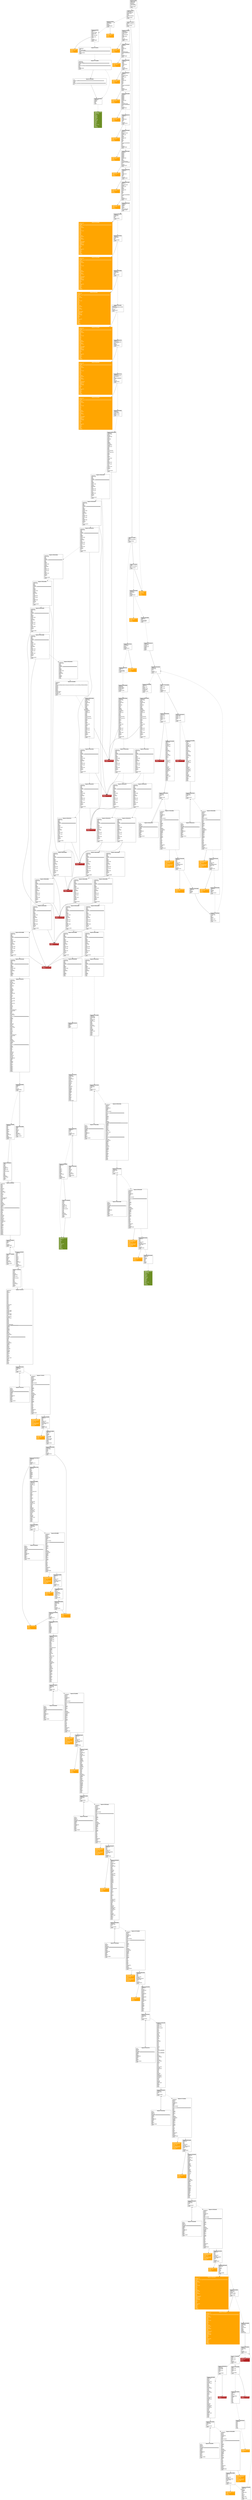 digraph CFG {
 node [shape=box]
node[fontname=arial]
edge[fontname=arial]
ranking=TB
 s0_0 [label=<
<B>Segment 0 [0x0]</B><BR ALIGN="CENTER"/>
PUSH1 0x80 <BR ALIGN="LEFT"/>
PUSH1 0x40 <BR ALIGN="LEFT"/>
MSTORE <BR ALIGN="LEFT"/>
PUSH1 0x04 <BR ALIGN="LEFT"/>
CALLDATASIZE <BR ALIGN="LEFT"/>
LT <BR ALIGN="LEFT"/>
PUSH2 0x003f <BR ALIGN="LEFT"/>
JUMPI <BR ALIGN="LEFT"/>
>]
s0_1 [label=<
<B>Segment 1 [0xd]</B><BR ALIGN="CENTER"/>
PUSH1 0x00 <BR ALIGN="LEFT"/>
CALLDATALOAD <BR ALIGN="LEFT"/>
PUSH1 0xe0 <BR ALIGN="LEFT"/>
SHR <BR ALIGN="LEFT"/>
DUP1 <BR ALIGN="LEFT"/>
PUSH4 0x01ffc9a7 <BR ALIGN="LEFT"/>
EQ <BR ALIGN="LEFT"/>
PUSH2 0x0044 <BR ALIGN="LEFT"/>
JUMPI <BR ALIGN="LEFT"/>
>]
s0_5 [style=filled,color=orange,fontcolor=white,label=<
<B>Segment 5 [0x3f]</B><BR ALIGN="CENTER"/>
JUMPDEST <BR ALIGN="LEFT"/>
PUSH1 0x00 <BR ALIGN="LEFT"/>
DUP1 <BR ALIGN="LEFT"/>
REVERT <BR ALIGN="LEFT"/>
>]
s0_2 [label=<
<B>Segment 2 [0x1e]</B><BR ALIGN="CENTER"/>
DUP1 <BR ALIGN="LEFT"/>
PUSH4 0x22895118 <BR ALIGN="LEFT"/>
EQ <BR ALIGN="LEFT"/>
PUSH2 0x00a4 <BR ALIGN="LEFT"/>
JUMPI <BR ALIGN="LEFT"/>
>]
s2_2 [label=<
<B>Segment 6 [0x44]</B><BR ALIGN="CENTER"/>
JUMPDEST <BR ALIGN="LEFT"/>
CALLVALUE <BR ALIGN="LEFT"/>
DUP1 <BR ALIGN="LEFT"/>
ISZERO <BR ALIGN="LEFT"/>
PUSH2 0x0050 <BR ALIGN="LEFT"/>
JUMPI <BR ALIGN="LEFT"/>
>]
s0_3 [label=<
<B>Segment 3 [0x29]</B><BR ALIGN="CENTER"/>
DUP1 <BR ALIGN="LEFT"/>
PUSH4 0x621fd130 <BR ALIGN="LEFT"/>
EQ <BR ALIGN="LEFT"/>
PUSH2 0x01ba <BR ALIGN="LEFT"/>
JUMPI <BR ALIGN="LEFT"/>
>]
s4_3 [label=<
<B>Segment 12 [0xa4]</B><BR ALIGN="CENTER"/>
JUMPDEST <BR ALIGN="LEFT"/>
PUSH2 0x01b8 <BR ALIGN="LEFT"/>
PUSH1 0x04 <BR ALIGN="LEFT"/>
DUP1 <BR ALIGN="LEFT"/>
CALLDATASIZE <BR ALIGN="LEFT"/>
SUB <BR ALIGN="LEFT"/>
PUSH1 0x80 <BR ALIGN="LEFT"/>
DUP2 <BR ALIGN="LEFT"/>
LT <BR ALIGN="LEFT"/>
ISZERO <BR ALIGN="LEFT"/>
PUSH2 0x00ba <BR ALIGN="LEFT"/>
JUMPI <BR ALIGN="LEFT"/>
>]
s0_4 [label=<
<B>Segment 4 [0x34]</B><BR ALIGN="CENTER"/>
DUP1 <BR ALIGN="LEFT"/>
PUSH4 0xc5f2892f <BR ALIGN="LEFT"/>
EQ <BR ALIGN="LEFT"/>
PUSH2 0x0244 <BR ALIGN="LEFT"/>
JUMPI <BR ALIGN="LEFT"/>
>]
s8_4 [label=<
<B>Segment 34 [0x1ba]</B><BR ALIGN="CENTER"/>
JUMPDEST <BR ALIGN="LEFT"/>
CALLVALUE <BR ALIGN="LEFT"/>
DUP1 <BR ALIGN="LEFT"/>
ISZERO <BR ALIGN="LEFT"/>
PUSH2 0x01c6 <BR ALIGN="LEFT"/>
JUMPI <BR ALIGN="LEFT"/>
>]
s16_5 [label=<
<B>Segment 43 [0x244]</B><BR ALIGN="CENTER"/>
JUMPDEST <BR ALIGN="LEFT"/>
CALLVALUE <BR ALIGN="LEFT"/>
DUP1 <BR ALIGN="LEFT"/>
ISZERO <BR ALIGN="LEFT"/>
PUSH2 0x0250 <BR ALIGN="LEFT"/>
JUMPI <BR ALIGN="LEFT"/>
>]
s2_3 [style=filled,color=orange,fontcolor=white,label=<
<B>Segment 7 [0x4c]</B><BR ALIGN="CENTER"/>
PUSH1 0x00 <BR ALIGN="LEFT"/>
DUP1 <BR ALIGN="LEFT"/>
REVERT <BR ALIGN="LEFT"/>
>]
s6_3 [label=<
<B>Segment 8 [0x50]</B><BR ALIGN="CENTER"/>
JUMPDEST <BR ALIGN="LEFT"/>
POP <BR ALIGN="LEFT"/>
PUSH2 0x0090 <BR ALIGN="LEFT"/>
PUSH1 0x04 <BR ALIGN="LEFT"/>
DUP1 <BR ALIGN="LEFT"/>
CALLDATASIZE <BR ALIGN="LEFT"/>
SUB <BR ALIGN="LEFT"/>
PUSH1 0x20 <BR ALIGN="LEFT"/>
DUP2 <BR ALIGN="LEFT"/>
LT <BR ALIGN="LEFT"/>
ISZERO <BR ALIGN="LEFT"/>
PUSH2 0x0067 <BR ALIGN="LEFT"/>
JUMPI <BR ALIGN="LEFT"/>
>]
s6_4 [style=filled,color=orange,fontcolor=white,label=<
<B>Segment 9 [0x63]</B><BR ALIGN="CENTER"/>
PUSH1 0x00 <BR ALIGN="LEFT"/>
DUP1 <BR ALIGN="LEFT"/>
REVERT <BR ALIGN="LEFT"/>
>]
s14_4 [label=<
<B>Segment 10 [0x67]</B><BR ALIGN="CENTER"/>
JUMPDEST <BR ALIGN="LEFT"/>
POP <BR ALIGN="LEFT"/>
CALLDATALOAD <BR ALIGN="LEFT"/>
PUSH32 0xffffffff00000000000000000000000000000000000000000000000000000000 <BR ALIGN="LEFT"/>
AND <BR ALIGN="LEFT"/>
PUSH2 0x026b <BR ALIGN="LEFT"/>
JUMP <BR ALIGN="LEFT"/>
>]
s30_5 [label=<
<B>Segment 47 [0x26b]</B><BR ALIGN="CENTER"/>
JUMPDEST <BR ALIGN="LEFT"/>
PUSH1 0x00 <BR ALIGN="LEFT"/>
PUSH32 0xffffffff00000000000000000000000000000000000000000000000000000000 <BR ALIGN="LEFT"/>
DUP3 <BR ALIGN="LEFT"/>
AND <BR ALIGN="LEFT"/>
PUSH32 0x01ffc9a700000000000000000000000000000000000000000000000000000000 <BR ALIGN="LEFT"/>
EQ <BR ALIGN="LEFT"/>
DUP1 <BR ALIGN="LEFT"/>
PUSH2 0x02fe <BR ALIGN="LEFT"/>
JUMPI <BR ALIGN="LEFT"/>
>]
s4_4 [style=filled,color=orange,fontcolor=white,label=<
<B>Segment 13 [0xb6]</B><BR ALIGN="CENTER"/>
PUSH1 0x00 <BR ALIGN="LEFT"/>
DUP1 <BR ALIGN="LEFT"/>
REVERT <BR ALIGN="LEFT"/>
>]
s12_4 [label=<
<B>Segment 14 [0xba]</B><BR ALIGN="CENTER"/>
JUMPDEST <BR ALIGN="LEFT"/>
DUP2 <BR ALIGN="LEFT"/>
ADD <BR ALIGN="LEFT"/>
SWAP1 <BR ALIGN="LEFT"/>
PUSH1 0x20 <BR ALIGN="LEFT"/>
DUP2 <BR ALIGN="LEFT"/>
ADD <BR ALIGN="LEFT"/>
DUP2 <BR ALIGN="LEFT"/>
CALLDATALOAD <BR ALIGN="LEFT"/>
PUSH5 0x0100000000 <BR ALIGN="LEFT"/>
DUP2 <BR ALIGN="LEFT"/>
GT <BR ALIGN="LEFT"/>
ISZERO <BR ALIGN="LEFT"/>
PUSH2 0x00d5 <BR ALIGN="LEFT"/>
JUMPI <BR ALIGN="LEFT"/>
>]
s12_5 [style=filled,color=orange,fontcolor=white,label=<
<B>Segment 15 [0xd1]</B><BR ALIGN="CENTER"/>
PUSH1 0x00 <BR ALIGN="LEFT"/>
DUP1 <BR ALIGN="LEFT"/>
REVERT <BR ALIGN="LEFT"/>
>]
s28_5 [label=<
<B>Segment 16 [0xd5]</B><BR ALIGN="CENTER"/>
JUMPDEST <BR ALIGN="LEFT"/>
DUP3 <BR ALIGN="LEFT"/>
ADD <BR ALIGN="LEFT"/>
DUP4 <BR ALIGN="LEFT"/>
PUSH1 0x20 <BR ALIGN="LEFT"/>
DUP3 <BR ALIGN="LEFT"/>
ADD <BR ALIGN="LEFT"/>
GT <BR ALIGN="LEFT"/>
ISZERO <BR ALIGN="LEFT"/>
PUSH2 0x00e7 <BR ALIGN="LEFT"/>
JUMPI <BR ALIGN="LEFT"/>
>]
s28_6 [style=filled,color=orange,fontcolor=white,label=<
<B>Segment 17 [0xe3]</B><BR ALIGN="CENTER"/>
PUSH1 0x00 <BR ALIGN="LEFT"/>
DUP1 <BR ALIGN="LEFT"/>
REVERT <BR ALIGN="LEFT"/>
>]
s60_6 [label=<
<B>Segment 18 [0xe7]</B><BR ALIGN="CENTER"/>
JUMPDEST <BR ALIGN="LEFT"/>
DUP1 <BR ALIGN="LEFT"/>
CALLDATALOAD <BR ALIGN="LEFT"/>
SWAP1 <BR ALIGN="LEFT"/>
PUSH1 0x20 <BR ALIGN="LEFT"/>
ADD <BR ALIGN="LEFT"/>
SWAP2 <BR ALIGN="LEFT"/>
DUP5 <BR ALIGN="LEFT"/>
PUSH1 0x01 <BR ALIGN="LEFT"/>
DUP4 <BR ALIGN="LEFT"/>
MUL <BR ALIGN="LEFT"/>
DUP5 <BR ALIGN="LEFT"/>
ADD <BR ALIGN="LEFT"/>
GT <BR ALIGN="LEFT"/>
PUSH5 0x0100000000 <BR ALIGN="LEFT"/>
DUP4 <BR ALIGN="LEFT"/>
GT <BR ALIGN="LEFT"/>
OR <BR ALIGN="LEFT"/>
ISZERO <BR ALIGN="LEFT"/>
PUSH2 0x0109 <BR ALIGN="LEFT"/>
JUMPI <BR ALIGN="LEFT"/>
>]
s60_7 [style=filled,color=orange,fontcolor=white,label=<
<B>Segment 19 [0x105]</B><BR ALIGN="CENTER"/>
PUSH1 0x00 <BR ALIGN="LEFT"/>
DUP1 <BR ALIGN="LEFT"/>
REVERT <BR ALIGN="LEFT"/>
>]
s124_7 [label=<
<B>Segment 20 [0x109]</B><BR ALIGN="CENTER"/>
JUMPDEST <BR ALIGN="LEFT"/>
SWAP2 <BR ALIGN="LEFT"/>
SWAP4 <BR ALIGN="LEFT"/>
SWAP1 <BR ALIGN="LEFT"/>
SWAP3 <BR ALIGN="LEFT"/>
SWAP1 <BR ALIGN="LEFT"/>
SWAP2 <BR ALIGN="LEFT"/>
PUSH1 0x20 <BR ALIGN="LEFT"/>
DUP2 <BR ALIGN="LEFT"/>
ADD <BR ALIGN="LEFT"/>
SWAP1 <BR ALIGN="LEFT"/>
CALLDATALOAD <BR ALIGN="LEFT"/>
PUSH5 0x0100000000 <BR ALIGN="LEFT"/>
DUP2 <BR ALIGN="LEFT"/>
GT <BR ALIGN="LEFT"/>
ISZERO <BR ALIGN="LEFT"/>
PUSH2 0x0127 <BR ALIGN="LEFT"/>
JUMPI <BR ALIGN="LEFT"/>
>]
s124_8 [style=filled,color=orange,fontcolor=white,label=<
<B>Segment 21 [0x123]</B><BR ALIGN="CENTER"/>
PUSH1 0x00 <BR ALIGN="LEFT"/>
DUP1 <BR ALIGN="LEFT"/>
REVERT <BR ALIGN="LEFT"/>
>]
s252_8 [label=<
<B>Segment 22 [0x127]</B><BR ALIGN="CENTER"/>
JUMPDEST <BR ALIGN="LEFT"/>
DUP3 <BR ALIGN="LEFT"/>
ADD <BR ALIGN="LEFT"/>
DUP4 <BR ALIGN="LEFT"/>
PUSH1 0x20 <BR ALIGN="LEFT"/>
DUP3 <BR ALIGN="LEFT"/>
ADD <BR ALIGN="LEFT"/>
GT <BR ALIGN="LEFT"/>
ISZERO <BR ALIGN="LEFT"/>
PUSH2 0x0139 <BR ALIGN="LEFT"/>
JUMPI <BR ALIGN="LEFT"/>
>]
s252_9 [style=filled,color=orange,fontcolor=white,label=<
<B>Segment 23 [0x135]</B><BR ALIGN="CENTER"/>
PUSH1 0x00 <BR ALIGN="LEFT"/>
DUP1 <BR ALIGN="LEFT"/>
REVERT <BR ALIGN="LEFT"/>
>]
s508_9 [label=<
<B>Segment 24 [0x139]</B><BR ALIGN="CENTER"/>
JUMPDEST <BR ALIGN="LEFT"/>
DUP1 <BR ALIGN="LEFT"/>
CALLDATALOAD <BR ALIGN="LEFT"/>
SWAP1 <BR ALIGN="LEFT"/>
PUSH1 0x20 <BR ALIGN="LEFT"/>
ADD <BR ALIGN="LEFT"/>
SWAP2 <BR ALIGN="LEFT"/>
DUP5 <BR ALIGN="LEFT"/>
PUSH1 0x01 <BR ALIGN="LEFT"/>
DUP4 <BR ALIGN="LEFT"/>
MUL <BR ALIGN="LEFT"/>
DUP5 <BR ALIGN="LEFT"/>
ADD <BR ALIGN="LEFT"/>
GT <BR ALIGN="LEFT"/>
PUSH5 0x0100000000 <BR ALIGN="LEFT"/>
DUP4 <BR ALIGN="LEFT"/>
GT <BR ALIGN="LEFT"/>
OR <BR ALIGN="LEFT"/>
ISZERO <BR ALIGN="LEFT"/>
PUSH2 0x015b <BR ALIGN="LEFT"/>
JUMPI <BR ALIGN="LEFT"/>
>]
s508_10 [style=filled,color=orange,fontcolor=white,label=<
<B>Segment 25 [0x157]</B><BR ALIGN="CENTER"/>
PUSH1 0x00 <BR ALIGN="LEFT"/>
DUP1 <BR ALIGN="LEFT"/>
REVERT <BR ALIGN="LEFT"/>
>]
s1020_10 [label=<
<B>Segment 26 [0x15b]</B><BR ALIGN="CENTER"/>
JUMPDEST <BR ALIGN="LEFT"/>
SWAP2 <BR ALIGN="LEFT"/>
SWAP4 <BR ALIGN="LEFT"/>
SWAP1 <BR ALIGN="LEFT"/>
SWAP3 <BR ALIGN="LEFT"/>
SWAP1 <BR ALIGN="LEFT"/>
SWAP2 <BR ALIGN="LEFT"/>
PUSH1 0x20 <BR ALIGN="LEFT"/>
DUP2 <BR ALIGN="LEFT"/>
ADD <BR ALIGN="LEFT"/>
SWAP1 <BR ALIGN="LEFT"/>
CALLDATALOAD <BR ALIGN="LEFT"/>
PUSH5 0x0100000000 <BR ALIGN="LEFT"/>
DUP2 <BR ALIGN="LEFT"/>
GT <BR ALIGN="LEFT"/>
ISZERO <BR ALIGN="LEFT"/>
PUSH2 0x0179 <BR ALIGN="LEFT"/>
JUMPI <BR ALIGN="LEFT"/>
>]
s1020_11 [style=filled,color=orange,fontcolor=white,label=<
<B>Segment 27 [0x175]</B><BR ALIGN="CENTER"/>
PUSH1 0x00 <BR ALIGN="LEFT"/>
DUP1 <BR ALIGN="LEFT"/>
REVERT <BR ALIGN="LEFT"/>
>]
s2044_11 [label=<
<B>Segment 28 [0x179]</B><BR ALIGN="CENTER"/>
JUMPDEST <BR ALIGN="LEFT"/>
DUP3 <BR ALIGN="LEFT"/>
ADD <BR ALIGN="LEFT"/>
DUP4 <BR ALIGN="LEFT"/>
PUSH1 0x20 <BR ALIGN="LEFT"/>
DUP3 <BR ALIGN="LEFT"/>
ADD <BR ALIGN="LEFT"/>
GT <BR ALIGN="LEFT"/>
ISZERO <BR ALIGN="LEFT"/>
PUSH2 0x018b <BR ALIGN="LEFT"/>
JUMPI <BR ALIGN="LEFT"/>
>]
s2044_12 [style=filled,color=orange,fontcolor=white,label=<
<B>Segment 29 [0x187]</B><BR ALIGN="CENTER"/>
PUSH1 0x00 <BR ALIGN="LEFT"/>
DUP1 <BR ALIGN="LEFT"/>
REVERT <BR ALIGN="LEFT"/>
>]
s4092_12 [label=<
<B>Segment 30 [0x18b]</B><BR ALIGN="CENTER"/>
JUMPDEST <BR ALIGN="LEFT"/>
DUP1 <BR ALIGN="LEFT"/>
CALLDATALOAD <BR ALIGN="LEFT"/>
SWAP1 <BR ALIGN="LEFT"/>
PUSH1 0x20 <BR ALIGN="LEFT"/>
ADD <BR ALIGN="LEFT"/>
SWAP2 <BR ALIGN="LEFT"/>
DUP5 <BR ALIGN="LEFT"/>
PUSH1 0x01 <BR ALIGN="LEFT"/>
DUP4 <BR ALIGN="LEFT"/>
MUL <BR ALIGN="LEFT"/>
DUP5 <BR ALIGN="LEFT"/>
ADD <BR ALIGN="LEFT"/>
GT <BR ALIGN="LEFT"/>
PUSH5 0x0100000000 <BR ALIGN="LEFT"/>
DUP4 <BR ALIGN="LEFT"/>
GT <BR ALIGN="LEFT"/>
OR <BR ALIGN="LEFT"/>
ISZERO <BR ALIGN="LEFT"/>
PUSH2 0x01ad <BR ALIGN="LEFT"/>
JUMPI <BR ALIGN="LEFT"/>
>]
s4092_13 [style=filled,color=orange,fontcolor=white,label=<
<B>Segment 31 [0x1a9]</B><BR ALIGN="CENTER"/>
PUSH1 0x00 <BR ALIGN="LEFT"/>
DUP1 <BR ALIGN="LEFT"/>
REVERT <BR ALIGN="LEFT"/>
>]
s8188_13 [label=<
<B>Segment 32 [0x1ad]</B><BR ALIGN="CENTER"/>
JUMPDEST <BR ALIGN="LEFT"/>
SWAP2 <BR ALIGN="LEFT"/>
SWAP4 <BR ALIGN="LEFT"/>
POP <BR ALIGN="LEFT"/>
SWAP2 <BR ALIGN="LEFT"/>
POP <BR ALIGN="LEFT"/>
CALLDATALOAD <BR ALIGN="LEFT"/>
PUSH2 0x0304 <BR ALIGN="LEFT"/>
JUMP <BR ALIGN="LEFT"/>
>]
s16380_14 [label=<
<B>Segment 50 [0x304]</B><BR ALIGN="CENTER"/>
JUMPDEST <BR ALIGN="LEFT"/>
PUSH1 0x30 <BR ALIGN="LEFT"/>
DUP7 <BR ALIGN="LEFT"/>
EQ <BR ALIGN="LEFT"/>
PUSH2 0x035d <BR ALIGN="LEFT"/>
JUMPI <BR ALIGN="LEFT"/>
>]
s8_5 [style=filled,color=orange,fontcolor=white,label=<
<B>Segment 35 [0x1c2]</B><BR ALIGN="CENTER"/>
PUSH1 0x00 <BR ALIGN="LEFT"/>
DUP1 <BR ALIGN="LEFT"/>
REVERT <BR ALIGN="LEFT"/>
>]
s24_5 [label=<
<B>Segment 36 [0x1c6]</B><BR ALIGN="CENTER"/>
JUMPDEST <BR ALIGN="LEFT"/>
POP <BR ALIGN="LEFT"/>
PUSH2 0x01cf <BR ALIGN="LEFT"/>
PUSH2 0x10b5 <BR ALIGN="LEFT"/>
JUMP <BR ALIGN="LEFT"/>
>]
s56_6 [label=<
<B>Segment 150 [0x10b5]</B><BR ALIGN="CENTER"/>
JUMPDEST <BR ALIGN="LEFT"/>
PUSH1 0x60 <BR ALIGN="LEFT"/>
PUSH2 0x10c2 <BR ALIGN="LEFT"/>
PUSH1 0x20 <BR ALIGN="LEFT"/>
SLOAD <BR ALIGN="LEFT"/>
PUSH2 0x14ba <BR ALIGN="LEFT"/>
JUMP <BR ALIGN="LEFT"/>
>]
s131064_17 [label=<
<B>Segment 37 [0x1cf]</B><BR ALIGN="CENTER"/>
JUMPDEST <BR ALIGN="LEFT"/>
PUSH1 0x40 <BR ALIGN="LEFT"/>
DUP1 <BR ALIGN="LEFT"/>
MLOAD <BR ALIGN="LEFT"/>
PUSH1 0x20 <BR ALIGN="LEFT"/>
DUP1 <BR ALIGN="LEFT"/>
DUP3 <BR ALIGN="LEFT"/>
MSTORE <BR ALIGN="LEFT"/>
DUP4 <BR ALIGN="LEFT"/>
MLOAD <BR ALIGN="LEFT"/>
DUP2 <BR ALIGN="LEFT"/>
DUP4 <BR ALIGN="LEFT"/>
ADD <BR ALIGN="LEFT"/>
MSTORE <BR ALIGN="LEFT"/>
DUP4 <BR ALIGN="LEFT"/>
MLOAD <BR ALIGN="LEFT"/>
SWAP2 <BR ALIGN="LEFT"/>
SWAP3 <BR ALIGN="LEFT"/>
DUP4 <BR ALIGN="LEFT"/>
SWAP3 <BR ALIGN="LEFT"/>
SWAP1 <BR ALIGN="LEFT"/>
DUP4 <BR ALIGN="LEFT"/>
ADD <BR ALIGN="LEFT"/>
SWAP2 <BR ALIGN="LEFT"/>
DUP6 <BR ALIGN="LEFT"/>
ADD <BR ALIGN="LEFT"/>
SWAP1 <BR ALIGN="LEFT"/>
DUP1 <BR ALIGN="LEFT"/>
DUP4 <BR ALIGN="LEFT"/>
DUP4 <BR ALIGN="LEFT"/>
PUSH1 0x00 <BR ALIGN="LEFT"/>
>]
s131064_18 [label=<
<B>Segment 38 [0x1f1]</B><BR ALIGN="CENTER"/>
JUMPDEST <BR ALIGN="LEFT"/>
DUP4 <BR ALIGN="LEFT"/>
DUP2 <BR ALIGN="LEFT"/>
LT <BR ALIGN="LEFT"/>
ISZERO <BR ALIGN="LEFT"/>
PUSH2 0x0209 <BR ALIGN="LEFT"/>
JUMPI <BR ALIGN="LEFT"/>
>]
s131064_19 [label=<
<B>Segment 39 [0x1fa]</B><BR ALIGN="CENTER"/>
DUP2 <BR ALIGN="LEFT"/>
DUP2 <BR ALIGN="LEFT"/>
ADD <BR ALIGN="LEFT"/>
MLOAD <BR ALIGN="LEFT"/>
DUP4 <BR ALIGN="LEFT"/>
DUP3 <BR ALIGN="LEFT"/>
ADD <BR ALIGN="LEFT"/>
MSTORE <BR ALIGN="LEFT"/>
PUSH1 0x20 <BR ALIGN="LEFT"/>
ADD <BR ALIGN="LEFT"/>
PUSH2 0x01f1 <BR ALIGN="LEFT"/>
JUMP <BR ALIGN="LEFT"/>
>]
s393208_19 [label=<
<B>Segment 40 [0x209]</B><BR ALIGN="CENTER"/>
JUMPDEST <BR ALIGN="LEFT"/>
POP <BR ALIGN="LEFT"/>
POP <BR ALIGN="LEFT"/>
POP <BR ALIGN="LEFT"/>
POP <BR ALIGN="LEFT"/>
SWAP1 <BR ALIGN="LEFT"/>
POP <BR ALIGN="LEFT"/>
SWAP1 <BR ALIGN="LEFT"/>
DUP2 <BR ALIGN="LEFT"/>
ADD <BR ALIGN="LEFT"/>
SWAP1 <BR ALIGN="LEFT"/>
PUSH1 0x1f <BR ALIGN="LEFT"/>
AND <BR ALIGN="LEFT"/>
DUP1 <BR ALIGN="LEFT"/>
ISZERO <BR ALIGN="LEFT"/>
PUSH2 0x0236 <BR ALIGN="LEFT"/>
JUMPI <BR ALIGN="LEFT"/>
>]
s393208_20 [label=<
<B>Segment 41 [0x21d]</B><BR ALIGN="CENTER"/>
DUP1 <BR ALIGN="LEFT"/>
DUP3 <BR ALIGN="LEFT"/>
SUB <BR ALIGN="LEFT"/>
DUP1 <BR ALIGN="LEFT"/>
MLOAD <BR ALIGN="LEFT"/>
PUSH1 0x01 <BR ALIGN="LEFT"/>
DUP4 <BR ALIGN="LEFT"/>
PUSH1 0x20 <BR ALIGN="LEFT"/>
SUB <BR ALIGN="LEFT"/>
PUSH2 0x0100 <BR ALIGN="LEFT"/>
EXP <BR ALIGN="LEFT"/>
SUB <BR ALIGN="LEFT"/>
NOT <BR ALIGN="LEFT"/>
AND <BR ALIGN="LEFT"/>
DUP2 <BR ALIGN="LEFT"/>
MSTORE <BR ALIGN="LEFT"/>
PUSH1 0x20 <BR ALIGN="LEFT"/>
ADD <BR ALIGN="LEFT"/>
SWAP2 <BR ALIGN="LEFT"/>
POP <BR ALIGN="LEFT"/>
>]
s393208_21 [style=filled,color=olivedrab,fontcolor=white,label=<
<B>Segment 42 [0x236]</B><BR ALIGN="CENTER"/>
JUMPDEST <BR ALIGN="LEFT"/>
POP <BR ALIGN="LEFT"/>
SWAP3 <BR ALIGN="LEFT"/>
POP <BR ALIGN="LEFT"/>
POP <BR ALIGN="LEFT"/>
POP <BR ALIGN="LEFT"/>
PUSH1 0x40 <BR ALIGN="LEFT"/>
MLOAD <BR ALIGN="LEFT"/>
DUP1 <BR ALIGN="LEFT"/>
SWAP2 <BR ALIGN="LEFT"/>
SUB <BR ALIGN="LEFT"/>
SWAP1 <BR ALIGN="LEFT"/>
RETURN <BR ALIGN="LEFT"/>
>]
s16_6 [style=filled,color=orange,fontcolor=white,label=<
<B>Segment 44 [0x24c]</B><BR ALIGN="CENTER"/>
PUSH1 0x00 <BR ALIGN="LEFT"/>
DUP1 <BR ALIGN="LEFT"/>
REVERT <BR ALIGN="LEFT"/>
>]
s48_6 [label=<
<B>Segment 45 [0x250]</B><BR ALIGN="CENTER"/>
JUMPDEST <BR ALIGN="LEFT"/>
POP <BR ALIGN="LEFT"/>
PUSH2 0x0259 <BR ALIGN="LEFT"/>
PUSH2 0x10c7 <BR ALIGN="LEFT"/>
JUMP <BR ALIGN="LEFT"/>
>]
s112_7 [label=<
<B>Segment 152 [0x10c7]</B><BR ALIGN="CENTER"/>
JUMPDEST <BR ALIGN="LEFT"/>
PUSH1 0x20 <BR ALIGN="LEFT"/>
SLOAD <BR ALIGN="LEFT"/>
PUSH1 0x00 <BR ALIGN="LEFT"/>
SWAP1 <BR ALIGN="LEFT"/>
DUP2 <BR ALIGN="LEFT"/>
SWAP1 <BR ALIGN="LEFT"/>
DUP2 <BR ALIGN="LEFT"/>
>]
s30_6 [label=<
<B>Segment 48 [0x2b8]</B><BR ALIGN="CENTER"/>
POP <BR ALIGN="LEFT"/>
PUSH32 0xffffffff00000000000000000000000000000000000000000000000000000000 <BR ALIGN="LEFT"/>
DUP3 <BR ALIGN="LEFT"/>
AND <BR ALIGN="LEFT"/>
PUSH32 0x8564090700000000000000000000000000000000000000000000000000000000 <BR ALIGN="LEFT"/>
EQ <BR ALIGN="LEFT"/>
>]
s30_7 [label=<
<B>Segment 49 [0x2fe]</B><BR ALIGN="CENTER"/>
JUMPDEST <BR ALIGN="LEFT"/>
SWAP3 <BR ALIGN="LEFT"/>
SWAP2 <BR ALIGN="LEFT"/>
POP <BR ALIGN="LEFT"/>
POP <BR ALIGN="LEFT"/>
JUMP <BR ALIGN="LEFT"/>
>]
s158_8 [style=filled,color=olivedrab,fontcolor=white,label=<
<B>Segment 11 [0x90]</B><BR ALIGN="CENTER"/>
JUMPDEST <BR ALIGN="LEFT"/>
PUSH1 0x40 <BR ALIGN="LEFT"/>
DUP1 <BR ALIGN="LEFT"/>
MLOAD <BR ALIGN="LEFT"/>
SWAP2 <BR ALIGN="LEFT"/>
ISZERO <BR ALIGN="LEFT"/>
ISZERO <BR ALIGN="LEFT"/>
DUP3 <BR ALIGN="LEFT"/>
MSTORE <BR ALIGN="LEFT"/>
MLOAD <BR ALIGN="LEFT"/>
SWAP1 <BR ALIGN="LEFT"/>
DUP2 <BR ALIGN="LEFT"/>
SWAP1 <BR ALIGN="LEFT"/>
SUB <BR ALIGN="LEFT"/>
PUSH1 0x20 <BR ALIGN="LEFT"/>
ADD <BR ALIGN="LEFT"/>
SWAP1 <BR ALIGN="LEFT"/>
RETURN <BR ALIGN="LEFT"/>
>]
s16380_15 [style=filled,color=orange,fontcolor=white,label=<
<B>Segment 51 [0x30d]</B><BR ALIGN="CENTER"/>
PUSH1 0x40 <BR ALIGN="LEFT"/>
MLOAD <BR ALIGN="LEFT"/>
PUSH32 0x08c379a000000000000000000000000000000000000000000000000000000000 <BR ALIGN="LEFT"/>
DUP2 <BR ALIGN="LEFT"/>
MSTORE <BR ALIGN="LEFT"/>
PUSH1 0x04 <BR ALIGN="LEFT"/>
ADD <BR ALIGN="LEFT"/>
DUP1 <BR ALIGN="LEFT"/>
DUP1 <BR ALIGN="LEFT"/>
PUSH1 0x20 <BR ALIGN="LEFT"/>
ADD <BR ALIGN="LEFT"/>
DUP3 <BR ALIGN="LEFT"/>
DUP2 <BR ALIGN="LEFT"/>
SUB <BR ALIGN="LEFT"/>
DUP3 <BR ALIGN="LEFT"/>
MSTORE <BR ALIGN="LEFT"/>
PUSH1 0x26 <BR ALIGN="LEFT"/>
DUP2 <BR ALIGN="LEFT"/>
MSTORE <BR ALIGN="LEFT"/>
PUSH1 0x20 <BR ALIGN="LEFT"/>
ADD <BR ALIGN="LEFT"/>
DUP1 <BR ALIGN="LEFT"/>
PUSH2 0x1805 <BR ALIGN="LEFT"/>
PUSH1 0x26 <BR ALIGN="LEFT"/>
SWAP2 <BR ALIGN="LEFT"/>
CODECOPY <BR ALIGN="LEFT"/>
PUSH1 0x40 <BR ALIGN="LEFT"/>
ADD <BR ALIGN="LEFT"/>
SWAP2 <BR ALIGN="LEFT"/>
POP <BR ALIGN="LEFT"/>
POP <BR ALIGN="LEFT"/>
PUSH1 0x40 <BR ALIGN="LEFT"/>
MLOAD <BR ALIGN="LEFT"/>
DUP1 <BR ALIGN="LEFT"/>
SWAP2 <BR ALIGN="LEFT"/>
SUB <BR ALIGN="LEFT"/>
SWAP1 <BR ALIGN="LEFT"/>
REVERT <BR ALIGN="LEFT"/>
>]
s32764_15 [label=<
<B>Segment 52 [0x35d]</B><BR ALIGN="CENTER"/>
JUMPDEST <BR ALIGN="LEFT"/>
PUSH1 0x20 <BR ALIGN="LEFT"/>
DUP5 <BR ALIGN="LEFT"/>
EQ <BR ALIGN="LEFT"/>
PUSH2 0x03b6 <BR ALIGN="LEFT"/>
JUMPI <BR ALIGN="LEFT"/>
>]
s32764_16 [style=filled,color=orange,fontcolor=white,label=<
<B>Segment 53 [0x366]</B><BR ALIGN="CENTER"/>
PUSH1 0x40 <BR ALIGN="LEFT"/>
MLOAD <BR ALIGN="LEFT"/>
PUSH32 0x08c379a000000000000000000000000000000000000000000000000000000000 <BR ALIGN="LEFT"/>
DUP2 <BR ALIGN="LEFT"/>
MSTORE <BR ALIGN="LEFT"/>
PUSH1 0x04 <BR ALIGN="LEFT"/>
ADD <BR ALIGN="LEFT"/>
DUP1 <BR ALIGN="LEFT"/>
DUP1 <BR ALIGN="LEFT"/>
PUSH1 0x20 <BR ALIGN="LEFT"/>
ADD <BR ALIGN="LEFT"/>
DUP3 <BR ALIGN="LEFT"/>
DUP2 <BR ALIGN="LEFT"/>
SUB <BR ALIGN="LEFT"/>
DUP3 <BR ALIGN="LEFT"/>
MSTORE <BR ALIGN="LEFT"/>
PUSH1 0x36 <BR ALIGN="LEFT"/>
DUP2 <BR ALIGN="LEFT"/>
MSTORE <BR ALIGN="LEFT"/>
PUSH1 0x20 <BR ALIGN="LEFT"/>
ADD <BR ALIGN="LEFT"/>
DUP1 <BR ALIGN="LEFT"/>
PUSH2 0x179c <BR ALIGN="LEFT"/>
PUSH1 0x36 <BR ALIGN="LEFT"/>
SWAP2 <BR ALIGN="LEFT"/>
CODECOPY <BR ALIGN="LEFT"/>
PUSH1 0x40 <BR ALIGN="LEFT"/>
ADD <BR ALIGN="LEFT"/>
SWAP2 <BR ALIGN="LEFT"/>
POP <BR ALIGN="LEFT"/>
POP <BR ALIGN="LEFT"/>
PUSH1 0x40 <BR ALIGN="LEFT"/>
MLOAD <BR ALIGN="LEFT"/>
DUP1 <BR ALIGN="LEFT"/>
SWAP2 <BR ALIGN="LEFT"/>
SUB <BR ALIGN="LEFT"/>
SWAP1 <BR ALIGN="LEFT"/>
REVERT <BR ALIGN="LEFT"/>
>]
s65532_16 [label=<
<B>Segment 54 [0x3b6]</B><BR ALIGN="CENTER"/>
JUMPDEST <BR ALIGN="LEFT"/>
PUSH1 0x60 <BR ALIGN="LEFT"/>
DUP3 <BR ALIGN="LEFT"/>
EQ <BR ALIGN="LEFT"/>
PUSH2 0x040f <BR ALIGN="LEFT"/>
JUMPI <BR ALIGN="LEFT"/>
>]
s65532_17 [style=filled,color=orange,fontcolor=white,label=<
<B>Segment 55 [0x3bf]</B><BR ALIGN="CENTER"/>
PUSH1 0x40 <BR ALIGN="LEFT"/>
MLOAD <BR ALIGN="LEFT"/>
PUSH32 0x08c379a000000000000000000000000000000000000000000000000000000000 <BR ALIGN="LEFT"/>
DUP2 <BR ALIGN="LEFT"/>
MSTORE <BR ALIGN="LEFT"/>
PUSH1 0x04 <BR ALIGN="LEFT"/>
ADD <BR ALIGN="LEFT"/>
DUP1 <BR ALIGN="LEFT"/>
DUP1 <BR ALIGN="LEFT"/>
PUSH1 0x20 <BR ALIGN="LEFT"/>
ADD <BR ALIGN="LEFT"/>
DUP3 <BR ALIGN="LEFT"/>
DUP2 <BR ALIGN="LEFT"/>
SUB <BR ALIGN="LEFT"/>
DUP3 <BR ALIGN="LEFT"/>
MSTORE <BR ALIGN="LEFT"/>
PUSH1 0x29 <BR ALIGN="LEFT"/>
DUP2 <BR ALIGN="LEFT"/>
MSTORE <BR ALIGN="LEFT"/>
PUSH1 0x20 <BR ALIGN="LEFT"/>
ADD <BR ALIGN="LEFT"/>
DUP1 <BR ALIGN="LEFT"/>
PUSH2 0x1878 <BR ALIGN="LEFT"/>
PUSH1 0x29 <BR ALIGN="LEFT"/>
SWAP2 <BR ALIGN="LEFT"/>
CODECOPY <BR ALIGN="LEFT"/>
PUSH1 0x40 <BR ALIGN="LEFT"/>
ADD <BR ALIGN="LEFT"/>
SWAP2 <BR ALIGN="LEFT"/>
POP <BR ALIGN="LEFT"/>
POP <BR ALIGN="LEFT"/>
PUSH1 0x40 <BR ALIGN="LEFT"/>
MLOAD <BR ALIGN="LEFT"/>
DUP1 <BR ALIGN="LEFT"/>
SWAP2 <BR ALIGN="LEFT"/>
SUB <BR ALIGN="LEFT"/>
SWAP1 <BR ALIGN="LEFT"/>
REVERT <BR ALIGN="LEFT"/>
>]
s131068_17 [label=<
<B>Segment 56 [0x40f]</B><BR ALIGN="CENTER"/>
JUMPDEST <BR ALIGN="LEFT"/>
PUSH8 0x0de0b6b3a7640000 <BR ALIGN="LEFT"/>
CALLVALUE <BR ALIGN="LEFT"/>
LT <BR ALIGN="LEFT"/>
ISZERO <BR ALIGN="LEFT"/>
PUSH2 0x0470 <BR ALIGN="LEFT"/>
JUMPI <BR ALIGN="LEFT"/>
>]
s131068_18 [style=filled,color=orange,fontcolor=white,label=<
<B>Segment 57 [0x420]</B><BR ALIGN="CENTER"/>
PUSH1 0x40 <BR ALIGN="LEFT"/>
MLOAD <BR ALIGN="LEFT"/>
PUSH32 0x08c379a000000000000000000000000000000000000000000000000000000000 <BR ALIGN="LEFT"/>
DUP2 <BR ALIGN="LEFT"/>
MSTORE <BR ALIGN="LEFT"/>
PUSH1 0x04 <BR ALIGN="LEFT"/>
ADD <BR ALIGN="LEFT"/>
DUP1 <BR ALIGN="LEFT"/>
DUP1 <BR ALIGN="LEFT"/>
PUSH1 0x20 <BR ALIGN="LEFT"/>
ADD <BR ALIGN="LEFT"/>
DUP3 <BR ALIGN="LEFT"/>
DUP2 <BR ALIGN="LEFT"/>
SUB <BR ALIGN="LEFT"/>
DUP3 <BR ALIGN="LEFT"/>
MSTORE <BR ALIGN="LEFT"/>
PUSH1 0x26 <BR ALIGN="LEFT"/>
DUP2 <BR ALIGN="LEFT"/>
MSTORE <BR ALIGN="LEFT"/>
PUSH1 0x20 <BR ALIGN="LEFT"/>
ADD <BR ALIGN="LEFT"/>
DUP1 <BR ALIGN="LEFT"/>
PUSH2 0x1852 <BR ALIGN="LEFT"/>
PUSH1 0x26 <BR ALIGN="LEFT"/>
SWAP2 <BR ALIGN="LEFT"/>
CODECOPY <BR ALIGN="LEFT"/>
PUSH1 0x40 <BR ALIGN="LEFT"/>
ADD <BR ALIGN="LEFT"/>
SWAP2 <BR ALIGN="LEFT"/>
POP <BR ALIGN="LEFT"/>
POP <BR ALIGN="LEFT"/>
PUSH1 0x40 <BR ALIGN="LEFT"/>
MLOAD <BR ALIGN="LEFT"/>
DUP1 <BR ALIGN="LEFT"/>
SWAP2 <BR ALIGN="LEFT"/>
SUB <BR ALIGN="LEFT"/>
SWAP1 <BR ALIGN="LEFT"/>
REVERT <BR ALIGN="LEFT"/>
>]
s262140_18 [label=<
<B>Segment 58 [0x470]</B><BR ALIGN="CENTER"/>
JUMPDEST <BR ALIGN="LEFT"/>
PUSH4 0x3b9aca00 <BR ALIGN="LEFT"/>
CALLVALUE <BR ALIGN="LEFT"/>
MOD <BR ALIGN="LEFT"/>
ISZERO <BR ALIGN="LEFT"/>
PUSH2 0x04cd <BR ALIGN="LEFT"/>
JUMPI <BR ALIGN="LEFT"/>
>]
s262140_19 [style=filled,color=orange,fontcolor=white,label=<
<B>Segment 59 [0x47d]</B><BR ALIGN="CENTER"/>
PUSH1 0x40 <BR ALIGN="LEFT"/>
MLOAD <BR ALIGN="LEFT"/>
PUSH32 0x08c379a000000000000000000000000000000000000000000000000000000000 <BR ALIGN="LEFT"/>
DUP2 <BR ALIGN="LEFT"/>
MSTORE <BR ALIGN="LEFT"/>
PUSH1 0x04 <BR ALIGN="LEFT"/>
ADD <BR ALIGN="LEFT"/>
DUP1 <BR ALIGN="LEFT"/>
DUP1 <BR ALIGN="LEFT"/>
PUSH1 0x20 <BR ALIGN="LEFT"/>
ADD <BR ALIGN="LEFT"/>
DUP3 <BR ALIGN="LEFT"/>
DUP2 <BR ALIGN="LEFT"/>
SUB <BR ALIGN="LEFT"/>
DUP3 <BR ALIGN="LEFT"/>
MSTORE <BR ALIGN="LEFT"/>
PUSH1 0x33 <BR ALIGN="LEFT"/>
DUP2 <BR ALIGN="LEFT"/>
MSTORE <BR ALIGN="LEFT"/>
PUSH1 0x20 <BR ALIGN="LEFT"/>
ADD <BR ALIGN="LEFT"/>
DUP1 <BR ALIGN="LEFT"/>
PUSH2 0x17d2 <BR ALIGN="LEFT"/>
PUSH1 0x33 <BR ALIGN="LEFT"/>
SWAP2 <BR ALIGN="LEFT"/>
CODECOPY <BR ALIGN="LEFT"/>
PUSH1 0x40 <BR ALIGN="LEFT"/>
ADD <BR ALIGN="LEFT"/>
SWAP2 <BR ALIGN="LEFT"/>
POP <BR ALIGN="LEFT"/>
POP <BR ALIGN="LEFT"/>
PUSH1 0x40 <BR ALIGN="LEFT"/>
MLOAD <BR ALIGN="LEFT"/>
DUP1 <BR ALIGN="LEFT"/>
SWAP2 <BR ALIGN="LEFT"/>
SUB <BR ALIGN="LEFT"/>
SWAP1 <BR ALIGN="LEFT"/>
REVERT <BR ALIGN="LEFT"/>
>]
s524284_19 [label=<
<B>Segment 60 [0x4cd]</B><BR ALIGN="CENTER"/>
JUMPDEST <BR ALIGN="LEFT"/>
PUSH4 0x3b9aca00 <BR ALIGN="LEFT"/>
CALLVALUE <BR ALIGN="LEFT"/>
DIV <BR ALIGN="LEFT"/>
PUSH8 0xffffffffffffffff <BR ALIGN="LEFT"/>
DUP2 <BR ALIGN="LEFT"/>
GT <BR ALIGN="LEFT"/>
ISZERO <BR ALIGN="LEFT"/>
PUSH2 0x0535 <BR ALIGN="LEFT"/>
JUMPI <BR ALIGN="LEFT"/>
>]
s524284_20 [style=filled,color=orange,fontcolor=white,label=<
<B>Segment 61 [0x4e5]</B><BR ALIGN="CENTER"/>
PUSH1 0x40 <BR ALIGN="LEFT"/>
MLOAD <BR ALIGN="LEFT"/>
PUSH32 0x08c379a000000000000000000000000000000000000000000000000000000000 <BR ALIGN="LEFT"/>
DUP2 <BR ALIGN="LEFT"/>
MSTORE <BR ALIGN="LEFT"/>
PUSH1 0x04 <BR ALIGN="LEFT"/>
ADD <BR ALIGN="LEFT"/>
DUP1 <BR ALIGN="LEFT"/>
DUP1 <BR ALIGN="LEFT"/>
PUSH1 0x20 <BR ALIGN="LEFT"/>
ADD <BR ALIGN="LEFT"/>
DUP3 <BR ALIGN="LEFT"/>
DUP2 <BR ALIGN="LEFT"/>
SUB <BR ALIGN="LEFT"/>
DUP3 <BR ALIGN="LEFT"/>
MSTORE <BR ALIGN="LEFT"/>
PUSH1 0x27 <BR ALIGN="LEFT"/>
DUP2 <BR ALIGN="LEFT"/>
MSTORE <BR ALIGN="LEFT"/>
PUSH1 0x20 <BR ALIGN="LEFT"/>
ADD <BR ALIGN="LEFT"/>
DUP1 <BR ALIGN="LEFT"/>
PUSH2 0x182b <BR ALIGN="LEFT"/>
PUSH1 0x27 <BR ALIGN="LEFT"/>
SWAP2 <BR ALIGN="LEFT"/>
CODECOPY <BR ALIGN="LEFT"/>
PUSH1 0x40 <BR ALIGN="LEFT"/>
ADD <BR ALIGN="LEFT"/>
SWAP2 <BR ALIGN="LEFT"/>
POP <BR ALIGN="LEFT"/>
POP <BR ALIGN="LEFT"/>
PUSH1 0x40 <BR ALIGN="LEFT"/>
MLOAD <BR ALIGN="LEFT"/>
DUP1 <BR ALIGN="LEFT"/>
SWAP2 <BR ALIGN="LEFT"/>
SUB <BR ALIGN="LEFT"/>
SWAP1 <BR ALIGN="LEFT"/>
REVERT <BR ALIGN="LEFT"/>
>]
s1048572_20 [label=<
<B>Segment 62 [0x535]</B><BR ALIGN="CENTER"/>
JUMPDEST <BR ALIGN="LEFT"/>
PUSH1 0x60 <BR ALIGN="LEFT"/>
PUSH2 0x0540 <BR ALIGN="LEFT"/>
DUP3 <BR ALIGN="LEFT"/>
PUSH2 0x14ba <BR ALIGN="LEFT"/>
JUMP <BR ALIGN="LEFT"/>
>]
s2097148_21 [label=<
<B>Segment 188 [0x14ba]</B><BR ALIGN="CENTER"/>
JUMPDEST <BR ALIGN="LEFT"/>
PUSH1 0x40 <BR ALIGN="LEFT"/>
DUP1 <BR ALIGN="LEFT"/>
MLOAD <BR ALIGN="LEFT"/>
PUSH1 0x08 <BR ALIGN="LEFT"/>
DUP1 <BR ALIGN="LEFT"/>
DUP3 <BR ALIGN="LEFT"/>
MSTORE <BR ALIGN="LEFT"/>
DUP2 <BR ALIGN="LEFT"/>
DUP4 <BR ALIGN="LEFT"/>
ADD <BR ALIGN="LEFT"/>
SWAP1 <BR ALIGN="LEFT"/>
SWAP3 <BR ALIGN="LEFT"/>
MSTORE <BR ALIGN="LEFT"/>
PUSH1 0x60 <BR ALIGN="LEFT"/>
SWAP2 <BR ALIGN="LEFT"/>
PUSH1 0x20 <BR ALIGN="LEFT"/>
DUP3 <BR ALIGN="LEFT"/>
ADD <BR ALIGN="LEFT"/>
DUP2 <BR ALIGN="LEFT"/>
DUP1 <BR ALIGN="LEFT"/>
CALLDATASIZE <BR ALIGN="LEFT"/>
DUP4 <BR ALIGN="LEFT"/>
CALLDATACOPY <BR ALIGN="LEFT"/>
ADD <BR ALIGN="LEFT"/>
SWAP1 <BR ALIGN="LEFT"/>
POP <BR ALIGN="LEFT"/>
POP <BR ALIGN="LEFT"/>
SWAP1 <BR ALIGN="LEFT"/>
POP <BR ALIGN="LEFT"/>
PUSH1 0xc0 <BR ALIGN="LEFT"/>
DUP3 <BR ALIGN="LEFT"/>
SWAP1 <BR ALIGN="LEFT"/>
SHL <BR ALIGN="LEFT"/>
DUP1 <BR ALIGN="LEFT"/>
PUSH1 0x07 <BR ALIGN="LEFT"/>
BYTE <BR ALIGN="LEFT"/>
PUSH1 0xf8 <BR ALIGN="LEFT"/>
SHL <BR ALIGN="LEFT"/>
DUP3 <BR ALIGN="LEFT"/>
PUSH1 0x00 <BR ALIGN="LEFT"/>
DUP2 <BR ALIGN="LEFT"/>
MLOAD <BR ALIGN="LEFT"/>
DUP2 <BR ALIGN="LEFT"/>
LT <BR ALIGN="LEFT"/>
PUSH2 0x14f4 <BR ALIGN="LEFT"/>
JUMPI <BR ALIGN="LEFT"/>
>]
s1073741820_30 [label=<
<B>Segment 63 [0x540]</B><BR ALIGN="CENTER"/>
JUMPDEST <BR ALIGN="LEFT"/>
SWAP1 <BR ALIGN="LEFT"/>
POP <BR ALIGN="LEFT"/>
PUSH32 0x649bbc62d0e31342afea4e5cd82d4049e7e1ee912fc0889aa790803be39038c5 <BR ALIGN="LEFT"/>
DUP10 <BR ALIGN="LEFT"/>
DUP10 <BR ALIGN="LEFT"/>
DUP10 <BR ALIGN="LEFT"/>
DUP10 <BR ALIGN="LEFT"/>
DUP6 <BR ALIGN="LEFT"/>
DUP11 <BR ALIGN="LEFT"/>
DUP11 <BR ALIGN="LEFT"/>
PUSH2 0x0575 <BR ALIGN="LEFT"/>
PUSH1 0x20 <BR ALIGN="LEFT"/>
SLOAD <BR ALIGN="LEFT"/>
PUSH2 0x14ba <BR ALIGN="LEFT"/>
JUMP <BR ALIGN="LEFT"/>
>]
s2147483644_31 [label=<
<B>Segment 188 [0x14ba]</B><BR ALIGN="CENTER"/>
JUMPDEST <BR ALIGN="LEFT"/>
PUSH1 0x40 <BR ALIGN="LEFT"/>
DUP1 <BR ALIGN="LEFT"/>
MLOAD <BR ALIGN="LEFT"/>
PUSH1 0x08 <BR ALIGN="LEFT"/>
DUP1 <BR ALIGN="LEFT"/>
DUP3 <BR ALIGN="LEFT"/>
MSTORE <BR ALIGN="LEFT"/>
DUP2 <BR ALIGN="LEFT"/>
DUP4 <BR ALIGN="LEFT"/>
ADD <BR ALIGN="LEFT"/>
SWAP1 <BR ALIGN="LEFT"/>
SWAP3 <BR ALIGN="LEFT"/>
MSTORE <BR ALIGN="LEFT"/>
PUSH1 0x60 <BR ALIGN="LEFT"/>
SWAP2 <BR ALIGN="LEFT"/>
PUSH1 0x20 <BR ALIGN="LEFT"/>
DUP3 <BR ALIGN="LEFT"/>
ADD <BR ALIGN="LEFT"/>
DUP2 <BR ALIGN="LEFT"/>
DUP1 <BR ALIGN="LEFT"/>
CALLDATASIZE <BR ALIGN="LEFT"/>
DUP4 <BR ALIGN="LEFT"/>
CALLDATACOPY <BR ALIGN="LEFT"/>
ADD <BR ALIGN="LEFT"/>
SWAP1 <BR ALIGN="LEFT"/>
POP <BR ALIGN="LEFT"/>
POP <BR ALIGN="LEFT"/>
SWAP1 <BR ALIGN="LEFT"/>
POP <BR ALIGN="LEFT"/>
PUSH1 0xc0 <BR ALIGN="LEFT"/>
DUP3 <BR ALIGN="LEFT"/>
SWAP1 <BR ALIGN="LEFT"/>
SHL <BR ALIGN="LEFT"/>
DUP1 <BR ALIGN="LEFT"/>
PUSH1 0x07 <BR ALIGN="LEFT"/>
BYTE <BR ALIGN="LEFT"/>
PUSH1 0xf8 <BR ALIGN="LEFT"/>
SHL <BR ALIGN="LEFT"/>
DUP3 <BR ALIGN="LEFT"/>
PUSH1 0x00 <BR ALIGN="LEFT"/>
DUP2 <BR ALIGN="LEFT"/>
MLOAD <BR ALIGN="LEFT"/>
DUP2 <BR ALIGN="LEFT"/>
LT <BR ALIGN="LEFT"/>
PUSH2 0x14f4 <BR ALIGN="LEFT"/>
JUMPI <BR ALIGN="LEFT"/>
>]
s1099511627772_40 [label=<
<B>Segment 64 [0x575]</B><BR ALIGN="CENTER"/>
JUMPDEST <BR ALIGN="LEFT"/>
PUSH1 0x40 <BR ALIGN="LEFT"/>
DUP1 <BR ALIGN="LEFT"/>
MLOAD <BR ALIGN="LEFT"/>
PUSH1 0xa0 <BR ALIGN="LEFT"/>
DUP1 <BR ALIGN="LEFT"/>
DUP3 <BR ALIGN="LEFT"/>
MSTORE <BR ALIGN="LEFT"/>
DUP2 <BR ALIGN="LEFT"/>
ADD <BR ALIGN="LEFT"/>
DUP10 <BR ALIGN="LEFT"/>
SWAP1 <BR ALIGN="LEFT"/>
MSTORE <BR ALIGN="LEFT"/>
SWAP1 <BR ALIGN="LEFT"/>
DUP2 <BR ALIGN="LEFT"/>
SWAP1 <BR ALIGN="LEFT"/>
PUSH1 0x20 <BR ALIGN="LEFT"/>
DUP3 <BR ALIGN="LEFT"/>
ADD <BR ALIGN="LEFT"/>
SWAP1 <BR ALIGN="LEFT"/>
DUP3 <BR ALIGN="LEFT"/>
ADD <BR ALIGN="LEFT"/>
PUSH1 0x60 <BR ALIGN="LEFT"/>
DUP4 <BR ALIGN="LEFT"/>
ADD <BR ALIGN="LEFT"/>
PUSH1 0x80 <BR ALIGN="LEFT"/>
DUP5 <BR ALIGN="LEFT"/>
ADD <BR ALIGN="LEFT"/>
PUSH1 0xc0 <BR ALIGN="LEFT"/>
DUP6 <BR ALIGN="LEFT"/>
ADD <BR ALIGN="LEFT"/>
DUP15 <BR ALIGN="LEFT"/>
DUP15 <BR ALIGN="LEFT"/>
DUP1 <BR ALIGN="LEFT"/>
DUP3 <BR ALIGN="LEFT"/>
DUP5 <BR ALIGN="LEFT"/>
CALLDATACOPY <BR ALIGN="LEFT"/>
PUSH1 0x00 <BR ALIGN="LEFT"/>
DUP4 <BR ALIGN="LEFT"/>
DUP3 <BR ALIGN="LEFT"/>
ADD <BR ALIGN="LEFT"/>
MSTORE <BR ALIGN="LEFT"/>
PUSH1 0x1f <BR ALIGN="LEFT"/>
ADD <BR ALIGN="LEFT"/>
PUSH32 0xffffffffffffffffffffffffffffffffffffffffffffffffffffffffffffffe0 <BR ALIGN="LEFT"/>
AND <BR ALIGN="LEFT"/>
SWAP1 <BR ALIGN="LEFT"/>
SWAP2 <BR ALIGN="LEFT"/>
ADD <BR ALIGN="LEFT"/>
DUP8 <BR ALIGN="LEFT"/>
DUP2 <BR ALIGN="LEFT"/>
SUB <BR ALIGN="LEFT"/>
DUP7 <BR ALIGN="LEFT"/>
MSTORE <BR ALIGN="LEFT"/>
DUP13 <BR ALIGN="LEFT"/>
DUP2 <BR ALIGN="LEFT"/>
MSTORE <BR ALIGN="LEFT"/>
PUSH1 0x20 <BR ALIGN="LEFT"/>
ADD <BR ALIGN="LEFT"/>
SWAP1 <BR ALIGN="LEFT"/>
POP <BR ALIGN="LEFT"/>
DUP13 <BR ALIGN="LEFT"/>
DUP13 <BR ALIGN="LEFT"/>
DUP1 <BR ALIGN="LEFT"/>
DUP3 <BR ALIGN="LEFT"/>
DUP5 <BR ALIGN="LEFT"/>
CALLDATACOPY <BR ALIGN="LEFT"/>
PUSH1 0x00 <BR ALIGN="LEFT"/>
DUP4 <BR ALIGN="LEFT"/>
DUP3 <BR ALIGN="LEFT"/>
ADD <BR ALIGN="LEFT"/>
DUP2 <BR ALIGN="LEFT"/>
SWAP1 <BR ALIGN="LEFT"/>
MSTORE <BR ALIGN="LEFT"/>
PUSH1 0x1f <BR ALIGN="LEFT"/>
SWAP1 <BR ALIGN="LEFT"/>
SWAP2 <BR ALIGN="LEFT"/>
ADD <BR ALIGN="LEFT"/>
PUSH32 0xffffffffffffffffffffffffffffffffffffffffffffffffffffffffffffffe0 <BR ALIGN="LEFT"/>
AND <BR ALIGN="LEFT"/>
SWAP1 <BR ALIGN="LEFT"/>
SWAP3 <BR ALIGN="LEFT"/>
ADD <BR ALIGN="LEFT"/>
DUP9 <BR ALIGN="LEFT"/>
DUP2 <BR ALIGN="LEFT"/>
SUB <BR ALIGN="LEFT"/>
DUP7 <BR ALIGN="LEFT"/>
MSTORE <BR ALIGN="LEFT"/>
DUP13 <BR ALIGN="LEFT"/>
MLOAD <BR ALIGN="LEFT"/>
DUP2 <BR ALIGN="LEFT"/>
MSTORE <BR ALIGN="LEFT"/>
DUP13 <BR ALIGN="LEFT"/>
MLOAD <BR ALIGN="LEFT"/>
PUSH1 0x20 <BR ALIGN="LEFT"/>
SWAP2 <BR ALIGN="LEFT"/>
DUP3 <BR ALIGN="LEFT"/>
ADD <BR ALIGN="LEFT"/>
SWAP4 <BR ALIGN="LEFT"/>
SWAP2 <BR ALIGN="LEFT"/>
DUP15 <BR ALIGN="LEFT"/>
ADD <BR ALIGN="LEFT"/>
SWAP3 <BR ALIGN="LEFT"/>
POP <BR ALIGN="LEFT"/>
SWAP1 <BR ALIGN="LEFT"/>
DUP2 <BR ALIGN="LEFT"/>
SWAP1 <BR ALIGN="LEFT"/>
DUP5 <BR ALIGN="LEFT"/>
SWAP1 <BR ALIGN="LEFT"/>
DUP5 <BR ALIGN="LEFT"/>
SWAP1 <BR ALIGN="LEFT"/>
>]
s1099511627772_41 [label=<
<B>Segment 65 [0x630]</B><BR ALIGN="CENTER"/>
JUMPDEST <BR ALIGN="LEFT"/>
DUP4 <BR ALIGN="LEFT"/>
DUP2 <BR ALIGN="LEFT"/>
LT <BR ALIGN="LEFT"/>
ISZERO <BR ALIGN="LEFT"/>
PUSH2 0x0648 <BR ALIGN="LEFT"/>
JUMPI <BR ALIGN="LEFT"/>
>]
s1099511627772_42 [label=<
<B>Segment 66 [0x639]</B><BR ALIGN="CENTER"/>
DUP2 <BR ALIGN="LEFT"/>
DUP2 <BR ALIGN="LEFT"/>
ADD <BR ALIGN="LEFT"/>
MLOAD <BR ALIGN="LEFT"/>
DUP4 <BR ALIGN="LEFT"/>
DUP3 <BR ALIGN="LEFT"/>
ADD <BR ALIGN="LEFT"/>
MSTORE <BR ALIGN="LEFT"/>
PUSH1 0x20 <BR ALIGN="LEFT"/>
ADD <BR ALIGN="LEFT"/>
PUSH2 0x0630 <BR ALIGN="LEFT"/>
JUMP <BR ALIGN="LEFT"/>
>]
s3298534883324_42 [label=<
<B>Segment 67 [0x648]</B><BR ALIGN="CENTER"/>
JUMPDEST <BR ALIGN="LEFT"/>
POP <BR ALIGN="LEFT"/>
POP <BR ALIGN="LEFT"/>
POP <BR ALIGN="LEFT"/>
POP <BR ALIGN="LEFT"/>
SWAP1 <BR ALIGN="LEFT"/>
POP <BR ALIGN="LEFT"/>
SWAP1 <BR ALIGN="LEFT"/>
DUP2 <BR ALIGN="LEFT"/>
ADD <BR ALIGN="LEFT"/>
SWAP1 <BR ALIGN="LEFT"/>
PUSH1 0x1f <BR ALIGN="LEFT"/>
AND <BR ALIGN="LEFT"/>
DUP1 <BR ALIGN="LEFT"/>
ISZERO <BR ALIGN="LEFT"/>
PUSH2 0x0675 <BR ALIGN="LEFT"/>
JUMPI <BR ALIGN="LEFT"/>
>]
s3298534883324_43 [label=<
<B>Segment 68 [0x65c]</B><BR ALIGN="CENTER"/>
DUP1 <BR ALIGN="LEFT"/>
DUP3 <BR ALIGN="LEFT"/>
SUB <BR ALIGN="LEFT"/>
DUP1 <BR ALIGN="LEFT"/>
MLOAD <BR ALIGN="LEFT"/>
PUSH1 0x01 <BR ALIGN="LEFT"/>
DUP4 <BR ALIGN="LEFT"/>
PUSH1 0x20 <BR ALIGN="LEFT"/>
SUB <BR ALIGN="LEFT"/>
PUSH2 0x0100 <BR ALIGN="LEFT"/>
EXP <BR ALIGN="LEFT"/>
SUB <BR ALIGN="LEFT"/>
NOT <BR ALIGN="LEFT"/>
AND <BR ALIGN="LEFT"/>
DUP2 <BR ALIGN="LEFT"/>
MSTORE <BR ALIGN="LEFT"/>
PUSH1 0x20 <BR ALIGN="LEFT"/>
ADD <BR ALIGN="LEFT"/>
SWAP2 <BR ALIGN="LEFT"/>
POP <BR ALIGN="LEFT"/>
>]
s3298534883324_44 [label=<
<B>Segment 69 [0x675]</B><BR ALIGN="CENTER"/>
JUMPDEST <BR ALIGN="LEFT"/>
POP <BR ALIGN="LEFT"/>
DUP7 <BR ALIGN="LEFT"/>
DUP2 <BR ALIGN="LEFT"/>
SUB <BR ALIGN="LEFT"/>
DUP4 <BR ALIGN="LEFT"/>
MSTORE <BR ALIGN="LEFT"/>
DUP9 <BR ALIGN="LEFT"/>
DUP2 <BR ALIGN="LEFT"/>
MSTORE <BR ALIGN="LEFT"/>
PUSH1 0x20 <BR ALIGN="LEFT"/>
ADD <BR ALIGN="LEFT"/>
DUP10 <BR ALIGN="LEFT"/>
DUP10 <BR ALIGN="LEFT"/>
DUP1 <BR ALIGN="LEFT"/>
DUP3 <BR ALIGN="LEFT"/>
DUP5 <BR ALIGN="LEFT"/>
CALLDATACOPY <BR ALIGN="LEFT"/>
PUSH1 0x00 <BR ALIGN="LEFT"/>
DUP4 <BR ALIGN="LEFT"/>
DUP3 <BR ALIGN="LEFT"/>
ADD <BR ALIGN="LEFT"/>
DUP2 <BR ALIGN="LEFT"/>
SWAP1 <BR ALIGN="LEFT"/>
MSTORE <BR ALIGN="LEFT"/>
PUSH1 0x1f <BR ALIGN="LEFT"/>
SWAP1 <BR ALIGN="LEFT"/>
SWAP2 <BR ALIGN="LEFT"/>
ADD <BR ALIGN="LEFT"/>
PUSH32 0xffffffffffffffffffffffffffffffffffffffffffffffffffffffffffffffe0 <BR ALIGN="LEFT"/>
AND <BR ALIGN="LEFT"/>
SWAP1 <BR ALIGN="LEFT"/>
SWAP3 <BR ALIGN="LEFT"/>
ADD <BR ALIGN="LEFT"/>
DUP9 <BR ALIGN="LEFT"/>
DUP2 <BR ALIGN="LEFT"/>
SUB <BR ALIGN="LEFT"/>
DUP5 <BR ALIGN="LEFT"/>
MSTORE <BR ALIGN="LEFT"/>
DUP10 <BR ALIGN="LEFT"/>
MLOAD <BR ALIGN="LEFT"/>
DUP2 <BR ALIGN="LEFT"/>
MSTORE <BR ALIGN="LEFT"/>
DUP10 <BR ALIGN="LEFT"/>
MLOAD <BR ALIGN="LEFT"/>
PUSH1 0x20 <BR ALIGN="LEFT"/>
SWAP2 <BR ALIGN="LEFT"/>
DUP3 <BR ALIGN="LEFT"/>
ADD <BR ALIGN="LEFT"/>
SWAP4 <BR ALIGN="LEFT"/>
SWAP2 <BR ALIGN="LEFT"/>
DUP12 <BR ALIGN="LEFT"/>
ADD <BR ALIGN="LEFT"/>
SWAP3 <BR ALIGN="LEFT"/>
POP <BR ALIGN="LEFT"/>
SWAP1 <BR ALIGN="LEFT"/>
DUP2 <BR ALIGN="LEFT"/>
SWAP1 <BR ALIGN="LEFT"/>
DUP5 <BR ALIGN="LEFT"/>
SWAP1 <BR ALIGN="LEFT"/>
DUP5 <BR ALIGN="LEFT"/>
SWAP1 <BR ALIGN="LEFT"/>
>]
s3298534883324_45 [label=<
<B>Segment 70 [0x6d7]</B><BR ALIGN="CENTER"/>
JUMPDEST <BR ALIGN="LEFT"/>
DUP4 <BR ALIGN="LEFT"/>
DUP2 <BR ALIGN="LEFT"/>
LT <BR ALIGN="LEFT"/>
ISZERO <BR ALIGN="LEFT"/>
PUSH2 0x06ef <BR ALIGN="LEFT"/>
JUMPI <BR ALIGN="LEFT"/>
>]
s3298534883324_46 [label=<
<B>Segment 71 [0x6e0]</B><BR ALIGN="CENTER"/>
DUP2 <BR ALIGN="LEFT"/>
DUP2 <BR ALIGN="LEFT"/>
ADD <BR ALIGN="LEFT"/>
MLOAD <BR ALIGN="LEFT"/>
DUP4 <BR ALIGN="LEFT"/>
DUP3 <BR ALIGN="LEFT"/>
ADD <BR ALIGN="LEFT"/>
MSTORE <BR ALIGN="LEFT"/>
PUSH1 0x20 <BR ALIGN="LEFT"/>
ADD <BR ALIGN="LEFT"/>
PUSH2 0x06d7 <BR ALIGN="LEFT"/>
JUMP <BR ALIGN="LEFT"/>
>]
s38482906972156_46 [label=<
<B>Segment 72 [0x6ef]</B><BR ALIGN="CENTER"/>
JUMPDEST <BR ALIGN="LEFT"/>
POP <BR ALIGN="LEFT"/>
POP <BR ALIGN="LEFT"/>
POP <BR ALIGN="LEFT"/>
POP <BR ALIGN="LEFT"/>
SWAP1 <BR ALIGN="LEFT"/>
POP <BR ALIGN="LEFT"/>
SWAP1 <BR ALIGN="LEFT"/>
DUP2 <BR ALIGN="LEFT"/>
ADD <BR ALIGN="LEFT"/>
SWAP1 <BR ALIGN="LEFT"/>
PUSH1 0x1f <BR ALIGN="LEFT"/>
AND <BR ALIGN="LEFT"/>
DUP1 <BR ALIGN="LEFT"/>
ISZERO <BR ALIGN="LEFT"/>
PUSH2 0x071c <BR ALIGN="LEFT"/>
JUMPI <BR ALIGN="LEFT"/>
>]
s38482906972156_47 [label=<
<B>Segment 73 [0x703]</B><BR ALIGN="CENTER"/>
DUP1 <BR ALIGN="LEFT"/>
DUP3 <BR ALIGN="LEFT"/>
SUB <BR ALIGN="LEFT"/>
DUP1 <BR ALIGN="LEFT"/>
MLOAD <BR ALIGN="LEFT"/>
PUSH1 0x01 <BR ALIGN="LEFT"/>
DUP4 <BR ALIGN="LEFT"/>
PUSH1 0x20 <BR ALIGN="LEFT"/>
SUB <BR ALIGN="LEFT"/>
PUSH2 0x0100 <BR ALIGN="LEFT"/>
EXP <BR ALIGN="LEFT"/>
SUB <BR ALIGN="LEFT"/>
NOT <BR ALIGN="LEFT"/>
AND <BR ALIGN="LEFT"/>
DUP2 <BR ALIGN="LEFT"/>
MSTORE <BR ALIGN="LEFT"/>
PUSH1 0x20 <BR ALIGN="LEFT"/>
ADD <BR ALIGN="LEFT"/>
SWAP2 <BR ALIGN="LEFT"/>
POP <BR ALIGN="LEFT"/>
>]
s38482906972156_48 [label=<
<B>Segment 74 [0x71c]</B><BR ALIGN="CENTER"/>
JUMPDEST <BR ALIGN="LEFT"/>
POP <BR ALIGN="LEFT"/>
SWAP14 <BR ALIGN="LEFT"/>
POP <BR ALIGN="LEFT"/>
POP <BR ALIGN="LEFT"/>
POP <BR ALIGN="LEFT"/>
POP <BR ALIGN="LEFT"/>
POP <BR ALIGN="LEFT"/>
POP <BR ALIGN="LEFT"/>
POP <BR ALIGN="LEFT"/>
POP <BR ALIGN="LEFT"/>
POP <BR ALIGN="LEFT"/>
POP <BR ALIGN="LEFT"/>
POP <BR ALIGN="LEFT"/>
POP <BR ALIGN="LEFT"/>
POP <BR ALIGN="LEFT"/>
POP <BR ALIGN="LEFT"/>
PUSH1 0x40 <BR ALIGN="LEFT"/>
MLOAD <BR ALIGN="LEFT"/>
DUP1 <BR ALIGN="LEFT"/>
SWAP2 <BR ALIGN="LEFT"/>
SUB <BR ALIGN="LEFT"/>
SWAP1 <BR ALIGN="LEFT"/>
LOG1 <BR ALIGN="LEFT"/>
PUSH1 0x00 <BR ALIGN="LEFT"/>
PUSH1 0x02 <BR ALIGN="LEFT"/>
DUP11 <BR ALIGN="LEFT"/>
DUP11 <BR ALIGN="LEFT"/>
PUSH1 0x00 <BR ALIGN="LEFT"/>
PUSH1 0x80 <BR ALIGN="LEFT"/>
SHL <BR ALIGN="LEFT"/>
PUSH1 0x40 <BR ALIGN="LEFT"/>
MLOAD <BR ALIGN="LEFT"/>
PUSH1 0x20 <BR ALIGN="LEFT"/>
ADD <BR ALIGN="LEFT"/>
DUP1 <BR ALIGN="LEFT"/>
DUP5 <BR ALIGN="LEFT"/>
DUP5 <BR ALIGN="LEFT"/>
DUP1 <BR ALIGN="LEFT"/>
DUP3 <BR ALIGN="LEFT"/>
DUP5 <BR ALIGN="LEFT"/>
CALLDATACOPY <BR ALIGN="LEFT"/>
PUSH32 0xffffffffffffffffffffffffffffffff00000000000000000000000000000000 <BR ALIGN="LEFT"/>
SWAP1 <BR ALIGN="LEFT"/>
SWAP5 <BR ALIGN="LEFT"/>
AND <BR ALIGN="LEFT"/>
SWAP2 <BR ALIGN="LEFT"/>
SWAP1 <BR ALIGN="LEFT"/>
SWAP4 <BR ALIGN="LEFT"/>
ADD <BR ALIGN="LEFT"/>
SWAP1 <BR ALIGN="LEFT"/>
DUP2 <BR ALIGN="LEFT"/>
MSTORE <BR ALIGN="LEFT"/>
PUSH1 0x40 <BR ALIGN="LEFT"/>
DUP1 <BR ALIGN="LEFT"/>
MLOAD <BR ALIGN="LEFT"/>
PUSH32 0xfffffffffffffffffffffffffffffffffffffffffffffffffffffffffffffff0 <BR ALIGN="LEFT"/>
DUP2 <BR ALIGN="LEFT"/>
DUP5 <BR ALIGN="LEFT"/>
SUB <BR ALIGN="LEFT"/>
ADD <BR ALIGN="LEFT"/>
DUP2 <BR ALIGN="LEFT"/>
MSTORE <BR ALIGN="LEFT"/>
PUSH1 0x10 <BR ALIGN="LEFT"/>
SWAP1 <BR ALIGN="LEFT"/>
SWAP3 <BR ALIGN="LEFT"/>
ADD <BR ALIGN="LEFT"/>
SWAP1 <BR ALIGN="LEFT"/>
DUP2 <BR ALIGN="LEFT"/>
SWAP1 <BR ALIGN="LEFT"/>
MSTORE <BR ALIGN="LEFT"/>
DUP2 <BR ALIGN="LEFT"/>
MLOAD <BR ALIGN="LEFT"/>
SWAP2 <BR ALIGN="LEFT"/>
SWAP6 <BR ALIGN="LEFT"/>
POP <BR ALIGN="LEFT"/>
SWAP4 <BR ALIGN="LEFT"/>
POP <BR ALIGN="LEFT"/>
DUP4 <BR ALIGN="LEFT"/>
SWAP3 <BR ALIGN="LEFT"/>
POP <BR ALIGN="LEFT"/>
PUSH1 0x20 <BR ALIGN="LEFT"/>
DUP6 <BR ALIGN="LEFT"/>
ADD <BR ALIGN="LEFT"/>
SWAP2 <BR ALIGN="LEFT"/>
POP <BR ALIGN="LEFT"/>
DUP1 <BR ALIGN="LEFT"/>
DUP4 <BR ALIGN="LEFT"/>
DUP4 <BR ALIGN="LEFT"/>
>]
s38482906972156_49 [label=<
<B>Segment 75 [0x7bf]</B><BR ALIGN="CENTER"/>
JUMPDEST <BR ALIGN="LEFT"/>
PUSH1 0x20 <BR ALIGN="LEFT"/>
DUP4 <BR ALIGN="LEFT"/>
LT <BR ALIGN="LEFT"/>
PUSH2 0x07fc <BR ALIGN="LEFT"/>
JUMPI <BR ALIGN="LEFT"/>
>]
s38482906972156_50 [label=<
<B>Segment 76 [0x7c8]</B><BR ALIGN="CENTER"/>
DUP1 <BR ALIGN="LEFT"/>
MLOAD <BR ALIGN="LEFT"/>
DUP3 <BR ALIGN="LEFT"/>
MSTORE <BR ALIGN="LEFT"/>
PUSH32 0xffffffffffffffffffffffffffffffffffffffffffffffffffffffffffffffe0 <BR ALIGN="LEFT"/>
SWAP1 <BR ALIGN="LEFT"/>
SWAP3 <BR ALIGN="LEFT"/>
ADD <BR ALIGN="LEFT"/>
SWAP2 <BR ALIGN="LEFT"/>
PUSH1 0x20 <BR ALIGN="LEFT"/>
SWAP2 <BR ALIGN="LEFT"/>
DUP3 <BR ALIGN="LEFT"/>
ADD <BR ALIGN="LEFT"/>
SWAP2 <BR ALIGN="LEFT"/>
ADD <BR ALIGN="LEFT"/>
PUSH2 0x07bf <BR ALIGN="LEFT"/>
JUMP <BR ALIGN="LEFT"/>
>]
s601432860393468_50 [label=<
<B>Segment 77 [0x7fc]</B><BR ALIGN="CENTER"/>
JUMPDEST <BR ALIGN="LEFT"/>
MLOAD <BR ALIGN="LEFT"/>
DUP2 <BR ALIGN="LEFT"/>
MLOAD <BR ALIGN="LEFT"/>
PUSH1 0x20 <BR ALIGN="LEFT"/>
SWAP4 <BR ALIGN="LEFT"/>
DUP5 <BR ALIGN="LEFT"/>
SUB <BR ALIGN="LEFT"/>
PUSH2 0x0100 <BR ALIGN="LEFT"/>
EXP <BR ALIGN="LEFT"/>
PUSH32 0xffffffffffffffffffffffffffffffffffffffffffffffffffffffffffffffff <BR ALIGN="LEFT"/>
ADD <BR ALIGN="LEFT"/>
DUP1 <BR ALIGN="LEFT"/>
NOT <BR ALIGN="LEFT"/>
SWAP1 <BR ALIGN="LEFT"/>
SWAP3 <BR ALIGN="LEFT"/>
AND <BR ALIGN="LEFT"/>
SWAP2 <BR ALIGN="LEFT"/>
AND <BR ALIGN="LEFT"/>
OR <BR ALIGN="LEFT"/>
SWAP1 <BR ALIGN="LEFT"/>
MSTORE <BR ALIGN="LEFT"/>
PUSH1 0x40 <BR ALIGN="LEFT"/>
MLOAD <BR ALIGN="LEFT"/>
SWAP2 <BR ALIGN="LEFT"/>
SWAP1 <BR ALIGN="LEFT"/>
SWAP4 <BR ALIGN="LEFT"/>
ADD <BR ALIGN="LEFT"/>
SWAP5 <BR ALIGN="LEFT"/>
POP <BR ALIGN="LEFT"/>
SWAP2 <BR ALIGN="LEFT"/>
SWAP3 <BR ALIGN="LEFT"/>
POP <BR ALIGN="LEFT"/>
POP <BR ALIGN="LEFT"/>
DUP1 <BR ALIGN="LEFT"/>
DUP4 <BR ALIGN="LEFT"/>
SUB <BR ALIGN="LEFT"/>
DUP2 <BR ALIGN="LEFT"/>
DUP6 <BR ALIGN="LEFT"/>
GAS <BR ALIGN="LEFT"/>
STATICCALL <BR ALIGN="LEFT"/>
ISZERO <BR ALIGN="LEFT"/>
DUP1 <BR ALIGN="LEFT"/>
ISZERO <BR ALIGN="LEFT"/>
PUSH2 0x0859 <BR ALIGN="LEFT"/>
JUMPI <BR ALIGN="LEFT"/>
>]
s601432860393468_51 [style=filled,color=orange,fontcolor=white,label=<
<B>Segment 78 [0x850]</B><BR ALIGN="CENTER"/>
RETURNDATASIZE <BR ALIGN="LEFT"/>
PUSH1 0x00 <BR ALIGN="LEFT"/>
DUP1 <BR ALIGN="LEFT"/>
RETURNDATACOPY <BR ALIGN="LEFT"/>
RETURNDATASIZE <BR ALIGN="LEFT"/>
PUSH1 0x00 <BR ALIGN="LEFT"/>
REVERT <BR ALIGN="LEFT"/>
>]
s1727332767236092_51 [label=<
<B>Segment 79 [0x859]</B><BR ALIGN="CENTER"/>
JUMPDEST <BR ALIGN="LEFT"/>
POP <BR ALIGN="LEFT"/>
POP <BR ALIGN="LEFT"/>
POP <BR ALIGN="LEFT"/>
PUSH1 0x40 <BR ALIGN="LEFT"/>
MLOAD <BR ALIGN="LEFT"/>
RETURNDATASIZE <BR ALIGN="LEFT"/>
PUSH1 0x20 <BR ALIGN="LEFT"/>
DUP2 <BR ALIGN="LEFT"/>
LT <BR ALIGN="LEFT"/>
ISZERO <BR ALIGN="LEFT"/>
PUSH2 0x086e <BR ALIGN="LEFT"/>
JUMPI <BR ALIGN="LEFT"/>
>]
s1727332767236092_52 [style=filled,color=orange,fontcolor=white,label=<
<B>Segment 80 [0x86a]</B><BR ALIGN="CENTER"/>
PUSH1 0x00 <BR ALIGN="LEFT"/>
DUP1 <BR ALIGN="LEFT"/>
REVERT <BR ALIGN="LEFT"/>
>]
s3979132580921340_52 [label=<
<B>Segment 81 [0x86e]</B><BR ALIGN="CENTER"/>
JUMPDEST <BR ALIGN="LEFT"/>
POP <BR ALIGN="LEFT"/>
MLOAD <BR ALIGN="LEFT"/>
SWAP1 <BR ALIGN="LEFT"/>
POP <BR ALIGN="LEFT"/>
PUSH1 0x00 <BR ALIGN="LEFT"/>
PUSH1 0x02 <BR ALIGN="LEFT"/>
DUP1 <BR ALIGN="LEFT"/>
PUSH2 0x0884 <BR ALIGN="LEFT"/>
PUSH1 0x40 <BR ALIGN="LEFT"/>
DUP5 <BR ALIGN="LEFT"/>
DUP11 <BR ALIGN="LEFT"/>
DUP13 <BR ALIGN="LEFT"/>
PUSH2 0x16fe <BR ALIGN="LEFT"/>
JUMP <BR ALIGN="LEFT"/>
>]
s8482732208291836_53 [label=<
<B>Segment 205 [0x16fe]</B><BR ALIGN="CENTER"/>
JUMPDEST <BR ALIGN="LEFT"/>
PUSH1 0x00 <BR ALIGN="LEFT"/>
DUP1 <BR ALIGN="LEFT"/>
DUP6 <BR ALIGN="LEFT"/>
DUP6 <BR ALIGN="LEFT"/>
GT <BR ALIGN="LEFT"/>
ISZERO <BR ALIGN="LEFT"/>
PUSH2 0x170d <BR ALIGN="LEFT"/>
JUMPI <BR ALIGN="LEFT"/>
>]
s71533126991478780_56 [label=<
<B>Segment 82 [0x884]</B><BR ALIGN="CENTER"/>
JUMPDEST <BR ALIGN="LEFT"/>
PUSH1 0x40 <BR ALIGN="LEFT"/>
MLOAD <BR ALIGN="LEFT"/>
PUSH1 0x20 <BR ALIGN="LEFT"/>
ADD <BR ALIGN="LEFT"/>
DUP1 <BR ALIGN="LEFT"/>
DUP4 <BR ALIGN="LEFT"/>
DUP4 <BR ALIGN="LEFT"/>
DUP1 <BR ALIGN="LEFT"/>
DUP3 <BR ALIGN="LEFT"/>
DUP5 <BR ALIGN="LEFT"/>
CALLDATACOPY <BR ALIGN="LEFT"/>
DUP1 <BR ALIGN="LEFT"/>
DUP4 <BR ALIGN="LEFT"/>
ADD <BR ALIGN="LEFT"/>
SWAP3 <BR ALIGN="LEFT"/>
POP <BR ALIGN="LEFT"/>
POP <BR ALIGN="LEFT"/>
POP <BR ALIGN="LEFT"/>
SWAP3 <BR ALIGN="LEFT"/>
POP <BR ALIGN="LEFT"/>
POP <BR ALIGN="LEFT"/>
POP <BR ALIGN="LEFT"/>
PUSH1 0x40 <BR ALIGN="LEFT"/>
MLOAD <BR ALIGN="LEFT"/>
PUSH1 0x20 <BR ALIGN="LEFT"/>
DUP2 <BR ALIGN="LEFT"/>
DUP4 <BR ALIGN="LEFT"/>
SUB <BR ALIGN="LEFT"/>
SUB <BR ALIGN="LEFT"/>
DUP2 <BR ALIGN="LEFT"/>
MSTORE <BR ALIGN="LEFT"/>
SWAP1 <BR ALIGN="LEFT"/>
PUSH1 0x40 <BR ALIGN="LEFT"/>
MSTORE <BR ALIGN="LEFT"/>
PUSH1 0x40 <BR ALIGN="LEFT"/>
MLOAD <BR ALIGN="LEFT"/>
DUP1 <BR ALIGN="LEFT"/>
DUP3 <BR ALIGN="LEFT"/>
DUP1 <BR ALIGN="LEFT"/>
MLOAD <BR ALIGN="LEFT"/>
SWAP1 <BR ALIGN="LEFT"/>
PUSH1 0x20 <BR ALIGN="LEFT"/>
ADD <BR ALIGN="LEFT"/>
SWAP1 <BR ALIGN="LEFT"/>
DUP1 <BR ALIGN="LEFT"/>
DUP4 <BR ALIGN="LEFT"/>
DUP4 <BR ALIGN="LEFT"/>
>]
s71533126991478780_57 [label=<
<B>Segment 83 [0x8bb]</B><BR ALIGN="CENTER"/>
JUMPDEST <BR ALIGN="LEFT"/>
PUSH1 0x20 <BR ALIGN="LEFT"/>
DUP4 <BR ALIGN="LEFT"/>
LT <BR ALIGN="LEFT"/>
PUSH2 0x08f8 <BR ALIGN="LEFT"/>
JUMPI <BR ALIGN="LEFT"/>
>]
s71533126991478780_58 [label=<
<B>Segment 84 [0x8c4]</B><BR ALIGN="CENTER"/>
DUP1 <BR ALIGN="LEFT"/>
MLOAD <BR ALIGN="LEFT"/>
DUP3 <BR ALIGN="LEFT"/>
MSTORE <BR ALIGN="LEFT"/>
PUSH32 0xffffffffffffffffffffffffffffffffffffffffffffffffffffffffffffffe0 <BR ALIGN="LEFT"/>
SWAP1 <BR ALIGN="LEFT"/>
SWAP3 <BR ALIGN="LEFT"/>
ADD <BR ALIGN="LEFT"/>
SWAP2 <BR ALIGN="LEFT"/>
PUSH1 0x20 <BR ALIGN="LEFT"/>
SWAP2 <BR ALIGN="LEFT"/>
DUP3 <BR ALIGN="LEFT"/>
ADD <BR ALIGN="LEFT"/>
SWAP2 <BR ALIGN="LEFT"/>
ADD <BR ALIGN="LEFT"/>
PUSH2 0x08bb <BR ALIGN="LEFT"/>
JUMP <BR ALIGN="LEFT"/>
>]
s215648315067334652_58 [label=<
<B>Segment 85 [0x8f8]</B><BR ALIGN="CENTER"/>
JUMPDEST <BR ALIGN="LEFT"/>
MLOAD <BR ALIGN="LEFT"/>
DUP2 <BR ALIGN="LEFT"/>
MLOAD <BR ALIGN="LEFT"/>
PUSH1 0x20 <BR ALIGN="LEFT"/>
SWAP4 <BR ALIGN="LEFT"/>
DUP5 <BR ALIGN="LEFT"/>
SUB <BR ALIGN="LEFT"/>
PUSH2 0x0100 <BR ALIGN="LEFT"/>
EXP <BR ALIGN="LEFT"/>
PUSH32 0xffffffffffffffffffffffffffffffffffffffffffffffffffffffffffffffff <BR ALIGN="LEFT"/>
ADD <BR ALIGN="LEFT"/>
DUP1 <BR ALIGN="LEFT"/>
NOT <BR ALIGN="LEFT"/>
SWAP1 <BR ALIGN="LEFT"/>
SWAP3 <BR ALIGN="LEFT"/>
AND <BR ALIGN="LEFT"/>
SWAP2 <BR ALIGN="LEFT"/>
AND <BR ALIGN="LEFT"/>
OR <BR ALIGN="LEFT"/>
SWAP1 <BR ALIGN="LEFT"/>
MSTORE <BR ALIGN="LEFT"/>
PUSH1 0x40 <BR ALIGN="LEFT"/>
MLOAD <BR ALIGN="LEFT"/>
SWAP2 <BR ALIGN="LEFT"/>
SWAP1 <BR ALIGN="LEFT"/>
SWAP4 <BR ALIGN="LEFT"/>
ADD <BR ALIGN="LEFT"/>
SWAP5 <BR ALIGN="LEFT"/>
POP <BR ALIGN="LEFT"/>
SWAP2 <BR ALIGN="LEFT"/>
SWAP3 <BR ALIGN="LEFT"/>
POP <BR ALIGN="LEFT"/>
POP <BR ALIGN="LEFT"/>
DUP1 <BR ALIGN="LEFT"/>
DUP4 <BR ALIGN="LEFT"/>
SUB <BR ALIGN="LEFT"/>
DUP2 <BR ALIGN="LEFT"/>
DUP6 <BR ALIGN="LEFT"/>
GAS <BR ALIGN="LEFT"/>
STATICCALL <BR ALIGN="LEFT"/>
ISZERO <BR ALIGN="LEFT"/>
DUP1 <BR ALIGN="LEFT"/>
ISZERO <BR ALIGN="LEFT"/>
PUSH2 0x0955 <BR ALIGN="LEFT"/>
JUMPI <BR ALIGN="LEFT"/>
>]
s215648315067334652_59 [style=filled,color=orange,fontcolor=white,label=<
<B>Segment 86 [0x94c]</B><BR ALIGN="CENTER"/>
RETURNDATASIZE <BR ALIGN="LEFT"/>
PUSH1 0x00 <BR ALIGN="LEFT"/>
DUP1 <BR ALIGN="LEFT"/>
RETURNDATACOPY <BR ALIGN="LEFT"/>
RETURNDATASIZE <BR ALIGN="LEFT"/>
PUSH1 0x00 <BR ALIGN="LEFT"/>
REVERT <BR ALIGN="LEFT"/>
>]
s503878691219046396_59 [label=<
<B>Segment 87 [0x955]</B><BR ALIGN="CENTER"/>
JUMPDEST <BR ALIGN="LEFT"/>
POP <BR ALIGN="LEFT"/>
POP <BR ALIGN="LEFT"/>
POP <BR ALIGN="LEFT"/>
PUSH1 0x40 <BR ALIGN="LEFT"/>
MLOAD <BR ALIGN="LEFT"/>
RETURNDATASIZE <BR ALIGN="LEFT"/>
PUSH1 0x20 <BR ALIGN="LEFT"/>
DUP2 <BR ALIGN="LEFT"/>
LT <BR ALIGN="LEFT"/>
ISZERO <BR ALIGN="LEFT"/>
PUSH2 0x096a <BR ALIGN="LEFT"/>
JUMPI <BR ALIGN="LEFT"/>
>]
s503878691219046396_60 [style=filled,color=orange,fontcolor=white,label=<
<B>Segment 88 [0x966]</B><BR ALIGN="CENTER"/>
PUSH1 0x00 <BR ALIGN="LEFT"/>
DUP1 <BR ALIGN="LEFT"/>
REVERT <BR ALIGN="LEFT"/>
>]
s1080339443522469884_60 [label=<
<B>Segment 89 [0x96a]</B><BR ALIGN="CENTER"/>
JUMPDEST <BR ALIGN="LEFT"/>
POP <BR ALIGN="LEFT"/>
MLOAD <BR ALIGN="LEFT"/>
PUSH1 0x02 <BR ALIGN="LEFT"/>
PUSH2 0x097b <BR ALIGN="LEFT"/>
DUP10 <BR ALIGN="LEFT"/>
PUSH1 0x40 <BR ALIGN="LEFT"/>
DUP2 <BR ALIGN="LEFT"/>
DUP14 <BR ALIGN="LEFT"/>
PUSH2 0x16fe <BR ALIGN="LEFT"/>
JUMP <BR ALIGN="LEFT"/>
>]
s2233260948129316860_61 [label=<
<B>Segment 205 [0x16fe]</B><BR ALIGN="CENTER"/>
JUMPDEST <BR ALIGN="LEFT"/>
PUSH1 0x00 <BR ALIGN="LEFT"/>
DUP1 <BR ALIGN="LEFT"/>
DUP6 <BR ALIGN="LEFT"/>
DUP6 <BR ALIGN="LEFT"/>
GT <BR ALIGN="LEFT"/>
ISZERO <BR ALIGN="LEFT"/>
PUSH2 0x170d <BR ALIGN="LEFT"/>
JUMPI <BR ALIGN="LEFT"/>
>]
s18374162012625174524_64 [label=<
<B>Segment 90 [0x97b]</B><BR ALIGN="CENTER"/>
JUMPDEST <BR ALIGN="LEFT"/>
PUSH1 0x40 <BR ALIGN="LEFT"/>
MLOAD <BR ALIGN="LEFT"/>
PUSH1 0x00 <BR ALIGN="LEFT"/>
SWAP1 <BR ALIGN="LEFT"/>
PUSH1 0x20 <BR ALIGN="LEFT"/>
ADD <BR ALIGN="LEFT"/>
DUP1 <BR ALIGN="LEFT"/>
DUP5 <BR ALIGN="LEFT"/>
DUP5 <BR ALIGN="LEFT"/>
DUP1 <BR ALIGN="LEFT"/>
DUP3 <BR ALIGN="LEFT"/>
DUP5 <BR ALIGN="LEFT"/>
CALLDATACOPY <BR ALIGN="LEFT"/>
SWAP2 <BR ALIGN="LEFT"/>
SWAP1 <BR ALIGN="LEFT"/>
SWAP2 <BR ALIGN="LEFT"/>
ADD <BR ALIGN="LEFT"/>
SWAP3 <BR ALIGN="LEFT"/>
DUP4 <BR ALIGN="LEFT"/>
MSTORE <BR ALIGN="LEFT"/>
POP <BR ALIGN="LEFT"/>
POP <BR ALIGN="LEFT"/>
PUSH1 0x40 <BR ALIGN="LEFT"/>
DUP1 <BR ALIGN="LEFT"/>
MLOAD <BR ALIGN="LEFT"/>
DUP1 <BR ALIGN="LEFT"/>
DUP4 <BR ALIGN="LEFT"/>
SUB <BR ALIGN="LEFT"/>
DUP2 <BR ALIGN="LEFT"/>
MSTORE <BR ALIGN="LEFT"/>
PUSH1 0x20 <BR ALIGN="LEFT"/>
SWAP3 <BR ALIGN="LEFT"/>
DUP4 <BR ALIGN="LEFT"/>
ADD <BR ALIGN="LEFT"/>
SWAP2 <BR ALIGN="LEFT"/>
DUP3 <BR ALIGN="LEFT"/>
SWAP1 <BR ALIGN="LEFT"/>
MSTORE <BR ALIGN="LEFT"/>
DUP1 <BR ALIGN="LEFT"/>
MLOAD <BR ALIGN="LEFT"/>
SWAP1 <BR ALIGN="LEFT"/>
SWAP5 <BR ALIGN="LEFT"/>
POP <BR ALIGN="LEFT"/>
SWAP1 <BR ALIGN="LEFT"/>
SWAP3 <BR ALIGN="LEFT"/>
POP <BR ALIGN="LEFT"/>
DUP3 <BR ALIGN="LEFT"/>
SWAP2 <BR ALIGN="LEFT"/>
DUP5 <BR ALIGN="LEFT"/>
ADD <BR ALIGN="LEFT"/>
SWAP1 <BR ALIGN="LEFT"/>
DUP1 <BR ALIGN="LEFT"/>
DUP4 <BR ALIGN="LEFT"/>
DUP4 <BR ALIGN="LEFT"/>
>]
s18374162012625174524_65 [label=<
<B>Segment 91 [0x9b7]</B><BR ALIGN="CENTER"/>
JUMPDEST <BR ALIGN="LEFT"/>
PUSH1 0x20 <BR ALIGN="LEFT"/>
DUP4 <BR ALIGN="LEFT"/>
LT <BR ALIGN="LEFT"/>
PUSH2 0x09f4 <BR ALIGN="LEFT"/>
JUMPI <BR ALIGN="LEFT"/>
>]
s18374162012625174524_66 [label=<
<B>Segment 92 [0x9c0]</B><BR ALIGN="CENTER"/>
DUP1 <BR ALIGN="LEFT"/>
MLOAD <BR ALIGN="LEFT"/>
DUP3 <BR ALIGN="LEFT"/>
MSTORE <BR ALIGN="LEFT"/>
PUSH32 0xffffffffffffffffffffffffffffffffffffffffffffffffffffffffffffffe0 <BR ALIGN="LEFT"/>
SWAP1 <BR ALIGN="LEFT"/>
SWAP3 <BR ALIGN="LEFT"/>
ADD <BR ALIGN="LEFT"/>
SWAP2 <BR ALIGN="LEFT"/>
PUSH1 0x20 <BR ALIGN="LEFT"/>
SWAP2 <BR ALIGN="LEFT"/>
DUP3 <BR ALIGN="LEFT"/>
ADD <BR ALIGN="LEFT"/>
SWAP2 <BR ALIGN="LEFT"/>
ADD <BR ALIGN="LEFT"/>
PUSH2 0x09b7 <BR ALIGN="LEFT"/>
JUMP <BR ALIGN="LEFT"/>
>]
s55267650160044277756_66 [label=<
<B>Segment 93 [0x9f4]</B><BR ALIGN="CENTER"/>
JUMPDEST <BR ALIGN="LEFT"/>
MLOAD <BR ALIGN="LEFT"/>
DUP2 <BR ALIGN="LEFT"/>
MLOAD <BR ALIGN="LEFT"/>
PUSH1 0x20 <BR ALIGN="LEFT"/>
SWAP4 <BR ALIGN="LEFT"/>
DUP5 <BR ALIGN="LEFT"/>
SUB <BR ALIGN="LEFT"/>
PUSH2 0x0100 <BR ALIGN="LEFT"/>
EXP <BR ALIGN="LEFT"/>
PUSH32 0xffffffffffffffffffffffffffffffffffffffffffffffffffffffffffffffff <BR ALIGN="LEFT"/>
ADD <BR ALIGN="LEFT"/>
DUP1 <BR ALIGN="LEFT"/>
NOT <BR ALIGN="LEFT"/>
SWAP1 <BR ALIGN="LEFT"/>
SWAP3 <BR ALIGN="LEFT"/>
AND <BR ALIGN="LEFT"/>
SWAP2 <BR ALIGN="LEFT"/>
AND <BR ALIGN="LEFT"/>
OR <BR ALIGN="LEFT"/>
SWAP1 <BR ALIGN="LEFT"/>
MSTORE <BR ALIGN="LEFT"/>
PUSH1 0x40 <BR ALIGN="LEFT"/>
MLOAD <BR ALIGN="LEFT"/>
SWAP2 <BR ALIGN="LEFT"/>
SWAP1 <BR ALIGN="LEFT"/>
SWAP4 <BR ALIGN="LEFT"/>
ADD <BR ALIGN="LEFT"/>
SWAP5 <BR ALIGN="LEFT"/>
POP <BR ALIGN="LEFT"/>
SWAP2 <BR ALIGN="LEFT"/>
SWAP3 <BR ALIGN="LEFT"/>
POP <BR ALIGN="LEFT"/>
POP <BR ALIGN="LEFT"/>
DUP1 <BR ALIGN="LEFT"/>
DUP4 <BR ALIGN="LEFT"/>
SUB <BR ALIGN="LEFT"/>
DUP2 <BR ALIGN="LEFT"/>
DUP6 <BR ALIGN="LEFT"/>
GAS <BR ALIGN="LEFT"/>
STATICCALL <BR ALIGN="LEFT"/>
ISZERO <BR ALIGN="LEFT"/>
DUP1 <BR ALIGN="LEFT"/>
ISZERO <BR ALIGN="LEFT"/>
PUSH2 0x0a51 <BR ALIGN="LEFT"/>
JUMPI <BR ALIGN="LEFT"/>
>]
s55267650160044277756_67 [style=filled,color=orange,fontcolor=white,label=<
<B>Segment 94 [0xa48]</B><BR ALIGN="CENTER"/>
RETURNDATASIZE <BR ALIGN="LEFT"/>
PUSH1 0x00 <BR ALIGN="LEFT"/>
DUP1 <BR ALIGN="LEFT"/>
RETURNDATACOPY <BR ALIGN="LEFT"/>
RETURNDATASIZE <BR ALIGN="LEFT"/>
PUSH1 0x00 <BR ALIGN="LEFT"/>
REVERT <BR ALIGN="LEFT"/>
>]
s129054626454882484220_67 [label=<
<B>Segment 95 [0xa51]</B><BR ALIGN="CENTER"/>
JUMPDEST <BR ALIGN="LEFT"/>
POP <BR ALIGN="LEFT"/>
POP <BR ALIGN="LEFT"/>
POP <BR ALIGN="LEFT"/>
PUSH1 0x40 <BR ALIGN="LEFT"/>
MLOAD <BR ALIGN="LEFT"/>
RETURNDATASIZE <BR ALIGN="LEFT"/>
PUSH1 0x20 <BR ALIGN="LEFT"/>
DUP2 <BR ALIGN="LEFT"/>
LT <BR ALIGN="LEFT"/>
ISZERO <BR ALIGN="LEFT"/>
PUSH2 0x0a66 <BR ALIGN="LEFT"/>
JUMPI <BR ALIGN="LEFT"/>
>]
s129054626454882484220_68 [style=filled,color=orange,fontcolor=white,label=<
<B>Segment 96 [0xa62]</B><BR ALIGN="CENTER"/>
PUSH1 0x00 <BR ALIGN="LEFT"/>
DUP1 <BR ALIGN="LEFT"/>
REVERT <BR ALIGN="LEFT"/>
>]
s276628579044558897148_68 [label=<
<B>Segment 97 [0xa66]</B><BR ALIGN="CENTER"/>
JUMPDEST <BR ALIGN="LEFT"/>
POP <BR ALIGN="LEFT"/>
MLOAD <BR ALIGN="LEFT"/>
PUSH1 0x40 <BR ALIGN="LEFT"/>
DUP1 <BR ALIGN="LEFT"/>
MLOAD <BR ALIGN="LEFT"/>
PUSH1 0x20 <BR ALIGN="LEFT"/>
DUP2 <BR ALIGN="LEFT"/>
DUP2 <BR ALIGN="LEFT"/>
ADD <BR ALIGN="LEFT"/>
SWAP5 <BR ALIGN="LEFT"/>
SWAP1 <BR ALIGN="LEFT"/>
SWAP5 <BR ALIGN="LEFT"/>
MSTORE <BR ALIGN="LEFT"/>
DUP1 <BR ALIGN="LEFT"/>
DUP3 <BR ALIGN="LEFT"/>
ADD <BR ALIGN="LEFT"/>
SWAP3 <BR ALIGN="LEFT"/>
SWAP1 <BR ALIGN="LEFT"/>
SWAP3 <BR ALIGN="LEFT"/>
MSTORE <BR ALIGN="LEFT"/>
DUP1 <BR ALIGN="LEFT"/>
MLOAD <BR ALIGN="LEFT"/>
DUP1 <BR ALIGN="LEFT"/>
DUP4 <BR ALIGN="LEFT"/>
SUB <BR ALIGN="LEFT"/>
DUP3 <BR ALIGN="LEFT"/>
ADD <BR ALIGN="LEFT"/>
DUP2 <BR ALIGN="LEFT"/>
MSTORE <BR ALIGN="LEFT"/>
PUSH1 0x60 <BR ALIGN="LEFT"/>
SWAP1 <BR ALIGN="LEFT"/>
SWAP3 <BR ALIGN="LEFT"/>
ADD <BR ALIGN="LEFT"/>
SWAP1 <BR ALIGN="LEFT"/>
DUP2 <BR ALIGN="LEFT"/>
SWAP1 <BR ALIGN="LEFT"/>
MSTORE <BR ALIGN="LEFT"/>
DUP2 <BR ALIGN="LEFT"/>
MLOAD <BR ALIGN="LEFT"/>
SWAP2 <BR ALIGN="LEFT"/>
SWAP3 <BR ALIGN="LEFT"/>
SWAP1 <BR ALIGN="LEFT"/>
SWAP2 <BR ALIGN="LEFT"/>
DUP3 <BR ALIGN="LEFT"/>
SWAP2 <BR ALIGN="LEFT"/>
DUP5 <BR ALIGN="LEFT"/>
ADD <BR ALIGN="LEFT"/>
SWAP1 <BR ALIGN="LEFT"/>
DUP1 <BR ALIGN="LEFT"/>
DUP4 <BR ALIGN="LEFT"/>
DUP4 <BR ALIGN="LEFT"/>
>]
s276628579044558897148_69 [label=<
<B>Segment 98 [0xa9d]</B><BR ALIGN="CENTER"/>
JUMPDEST <BR ALIGN="LEFT"/>
PUSH1 0x20 <BR ALIGN="LEFT"/>
DUP4 <BR ALIGN="LEFT"/>
LT <BR ALIGN="LEFT"/>
PUSH2 0x0ada <BR ALIGN="LEFT"/>
JUMPI <BR ALIGN="LEFT"/>
>]
s276628579044558897148_70 [label=<
<B>Segment 99 [0xaa6]</B><BR ALIGN="CENTER"/>
DUP1 <BR ALIGN="LEFT"/>
MLOAD <BR ALIGN="LEFT"/>
DUP3 <BR ALIGN="LEFT"/>
MSTORE <BR ALIGN="LEFT"/>
PUSH32 0xffffffffffffffffffffffffffffffffffffffffffffffffffffffffffffffe0 <BR ALIGN="LEFT"/>
SWAP1 <BR ALIGN="LEFT"/>
SWAP3 <BR ALIGN="LEFT"/>
ADD <BR ALIGN="LEFT"/>
SWAP2 <BR ALIGN="LEFT"/>
PUSH1 0x20 <BR ALIGN="LEFT"/>
SWAP2 <BR ALIGN="LEFT"/>
DUP3 <BR ALIGN="LEFT"/>
ADD <BR ALIGN="LEFT"/>
SWAP2 <BR ALIGN="LEFT"/>
ADD <BR ALIGN="LEFT"/>
PUSH2 0x0a9d <BR ALIGN="LEFT"/>
JUMP <BR ALIGN="LEFT"/>
>]
s866924389403264548860_70 [label=<
<B>Segment 100 [0xada]</B><BR ALIGN="CENTER"/>
JUMPDEST <BR ALIGN="LEFT"/>
MLOAD <BR ALIGN="LEFT"/>
DUP2 <BR ALIGN="LEFT"/>
MLOAD <BR ALIGN="LEFT"/>
PUSH1 0x20 <BR ALIGN="LEFT"/>
SWAP4 <BR ALIGN="LEFT"/>
DUP5 <BR ALIGN="LEFT"/>
SUB <BR ALIGN="LEFT"/>
PUSH2 0x0100 <BR ALIGN="LEFT"/>
EXP <BR ALIGN="LEFT"/>
PUSH32 0xffffffffffffffffffffffffffffffffffffffffffffffffffffffffffffffff <BR ALIGN="LEFT"/>
ADD <BR ALIGN="LEFT"/>
DUP1 <BR ALIGN="LEFT"/>
NOT <BR ALIGN="LEFT"/>
SWAP1 <BR ALIGN="LEFT"/>
SWAP3 <BR ALIGN="LEFT"/>
AND <BR ALIGN="LEFT"/>
SWAP2 <BR ALIGN="LEFT"/>
AND <BR ALIGN="LEFT"/>
OR <BR ALIGN="LEFT"/>
SWAP1 <BR ALIGN="LEFT"/>
MSTORE <BR ALIGN="LEFT"/>
PUSH1 0x40 <BR ALIGN="LEFT"/>
MLOAD <BR ALIGN="LEFT"/>
SWAP2 <BR ALIGN="LEFT"/>
SWAP1 <BR ALIGN="LEFT"/>
SWAP4 <BR ALIGN="LEFT"/>
ADD <BR ALIGN="LEFT"/>
SWAP5 <BR ALIGN="LEFT"/>
POP <BR ALIGN="LEFT"/>
SWAP2 <BR ALIGN="LEFT"/>
SWAP3 <BR ALIGN="LEFT"/>
POP <BR ALIGN="LEFT"/>
POP <BR ALIGN="LEFT"/>
DUP1 <BR ALIGN="LEFT"/>
DUP4 <BR ALIGN="LEFT"/>
SUB <BR ALIGN="LEFT"/>
DUP2 <BR ALIGN="LEFT"/>
DUP6 <BR ALIGN="LEFT"/>
GAS <BR ALIGN="LEFT"/>
STATICCALL <BR ALIGN="LEFT"/>
ISZERO <BR ALIGN="LEFT"/>
DUP1 <BR ALIGN="LEFT"/>
ISZERO <BR ALIGN="LEFT"/>
PUSH2 0x0b37 <BR ALIGN="LEFT"/>
JUMPI <BR ALIGN="LEFT"/>
>]
s866924389403264548860_71 [style=filled,color=orange,fontcolor=white,label=<
<B>Segment 101 [0xb2e]</B><BR ALIGN="CENTER"/>
RETURNDATASIZE <BR ALIGN="LEFT"/>
PUSH1 0x00 <BR ALIGN="LEFT"/>
DUP1 <BR ALIGN="LEFT"/>
RETURNDATACOPY <BR ALIGN="LEFT"/>
RETURNDATASIZE <BR ALIGN="LEFT"/>
PUSH1 0x00 <BR ALIGN="LEFT"/>
REVERT <BR ALIGN="LEFT"/>
>]
s2047516010120675852284_71 [label=<
<B>Segment 102 [0xb37]</B><BR ALIGN="CENTER"/>
JUMPDEST <BR ALIGN="LEFT"/>
POP <BR ALIGN="LEFT"/>
POP <BR ALIGN="LEFT"/>
POP <BR ALIGN="LEFT"/>
PUSH1 0x40 <BR ALIGN="LEFT"/>
MLOAD <BR ALIGN="LEFT"/>
RETURNDATASIZE <BR ALIGN="LEFT"/>
PUSH1 0x20 <BR ALIGN="LEFT"/>
DUP2 <BR ALIGN="LEFT"/>
LT <BR ALIGN="LEFT"/>
ISZERO <BR ALIGN="LEFT"/>
PUSH2 0x0b4c <BR ALIGN="LEFT"/>
JUMPI <BR ALIGN="LEFT"/>
>]
s2047516010120675852284_72 [style=filled,color=orange,fontcolor=white,label=<
<B>Segment 103 [0xb48]</B><BR ALIGN="CENTER"/>
PUSH1 0x00 <BR ALIGN="LEFT"/>
DUP1 <BR ALIGN="LEFT"/>
REVERT <BR ALIGN="LEFT"/>
>]
s4408699251555498459132_72 [label=<
<B>Segment 104 [0xb4c]</B><BR ALIGN="CENTER"/>
JUMPDEST <BR ALIGN="LEFT"/>
POP <BR ALIGN="LEFT"/>
MLOAD <BR ALIGN="LEFT"/>
PUSH1 0x40 <BR ALIGN="LEFT"/>
DUP1 <BR ALIGN="LEFT"/>
MLOAD <BR ALIGN="LEFT"/>
PUSH1 0x20 <BR ALIGN="LEFT"/>
DUP2 <BR ALIGN="LEFT"/>
ADD <BR ALIGN="LEFT"/>
DUP6 <BR ALIGN="LEFT"/>
DUP2 <BR ALIGN="LEFT"/>
MSTORE <BR ALIGN="LEFT"/>
SWAP3 <BR ALIGN="LEFT"/>
SWAP4 <BR ALIGN="LEFT"/>
POP <BR ALIGN="LEFT"/>
PUSH1 0x00 <BR ALIGN="LEFT"/>
SWAP3 <BR ALIGN="LEFT"/>
PUSH1 0x02 <BR ALIGN="LEFT"/>
SWAP3 <BR ALIGN="LEFT"/>
DUP4 <BR ALIGN="LEFT"/>
SWAP3 <BR ALIGN="LEFT"/>
DUP8 <BR ALIGN="LEFT"/>
SWAP3 <BR ALIGN="LEFT"/>
DUP16 <BR ALIGN="LEFT"/>
SWAP3 <BR ALIGN="LEFT"/>
DUP16 <BR ALIGN="LEFT"/>
SWAP3 <BR ALIGN="LEFT"/>
ADD <BR ALIGN="LEFT"/>
DUP4 <BR ALIGN="LEFT"/>
DUP4 <BR ALIGN="LEFT"/>
DUP1 <BR ALIGN="LEFT"/>
DUP3 <BR ALIGN="LEFT"/>
DUP5 <BR ALIGN="LEFT"/>
CALLDATACOPY <BR ALIGN="LEFT"/>
DUP1 <BR ALIGN="LEFT"/>
DUP4 <BR ALIGN="LEFT"/>
ADD <BR ALIGN="LEFT"/>
SWAP3 <BR ALIGN="LEFT"/>
POP <BR ALIGN="LEFT"/>
POP <BR ALIGN="LEFT"/>
POP <BR ALIGN="LEFT"/>
SWAP4 <BR ALIGN="LEFT"/>
POP <BR ALIGN="LEFT"/>
POP <BR ALIGN="LEFT"/>
POP <BR ALIGN="LEFT"/>
POP <BR ALIGN="LEFT"/>
PUSH1 0x40 <BR ALIGN="LEFT"/>
MLOAD <BR ALIGN="LEFT"/>
PUSH1 0x20 <BR ALIGN="LEFT"/>
DUP2 <BR ALIGN="LEFT"/>
DUP4 <BR ALIGN="LEFT"/>
SUB <BR ALIGN="LEFT"/>
SUB <BR ALIGN="LEFT"/>
DUP2 <BR ALIGN="LEFT"/>
MSTORE <BR ALIGN="LEFT"/>
SWAP1 <BR ALIGN="LEFT"/>
PUSH1 0x40 <BR ALIGN="LEFT"/>
MSTORE <BR ALIGN="LEFT"/>
PUSH1 0x40 <BR ALIGN="LEFT"/>
MLOAD <BR ALIGN="LEFT"/>
DUP1 <BR ALIGN="LEFT"/>
DUP3 <BR ALIGN="LEFT"/>
DUP1 <BR ALIGN="LEFT"/>
MLOAD <BR ALIGN="LEFT"/>
SWAP1 <BR ALIGN="LEFT"/>
PUSH1 0x20 <BR ALIGN="LEFT"/>
ADD <BR ALIGN="LEFT"/>
SWAP1 <BR ALIGN="LEFT"/>
DUP1 <BR ALIGN="LEFT"/>
DUP4 <BR ALIGN="LEFT"/>
DUP4 <BR ALIGN="LEFT"/>
>]
s4408699251555498459132_73 [label=<
<B>Segment 105 [0xb9c]</B><BR ALIGN="CENTER"/>
JUMPDEST <BR ALIGN="LEFT"/>
PUSH1 0x20 <BR ALIGN="LEFT"/>
DUP4 <BR ALIGN="LEFT"/>
LT <BR ALIGN="LEFT"/>
PUSH2 0x0bd9 <BR ALIGN="LEFT"/>
JUMPI <BR ALIGN="LEFT"/>
>]
s4408699251555498459132_74 [label=<
<B>Segment 106 [0xba5]</B><BR ALIGN="CENTER"/>
DUP1 <BR ALIGN="LEFT"/>
MLOAD <BR ALIGN="LEFT"/>
DUP3 <BR ALIGN="LEFT"/>
MSTORE <BR ALIGN="LEFT"/>
PUSH32 0xffffffffffffffffffffffffffffffffffffffffffffffffffffffffffffffe0 <BR ALIGN="LEFT"/>
SWAP1 <BR ALIGN="LEFT"/>
SWAP3 <BR ALIGN="LEFT"/>
ADD <BR ALIGN="LEFT"/>
SWAP2 <BR ALIGN="LEFT"/>
PUSH1 0x20 <BR ALIGN="LEFT"/>
SWAP2 <BR ALIGN="LEFT"/>
DUP3 <BR ALIGN="LEFT"/>
ADD <BR ALIGN="LEFT"/>
SWAP2 <BR ALIGN="LEFT"/>
ADD <BR ALIGN="LEFT"/>
PUSH2 0x0b9c <BR ALIGN="LEFT"/>
JUMP <BR ALIGN="LEFT"/>
>]
s13853432217294788886524_74 [label=<
<B>Segment 107 [0xbd9]</B><BR ALIGN="CENTER"/>
JUMPDEST <BR ALIGN="LEFT"/>
MLOAD <BR ALIGN="LEFT"/>
DUP2 <BR ALIGN="LEFT"/>
MLOAD <BR ALIGN="LEFT"/>
PUSH1 0x20 <BR ALIGN="LEFT"/>
SWAP4 <BR ALIGN="LEFT"/>
DUP5 <BR ALIGN="LEFT"/>
SUB <BR ALIGN="LEFT"/>
PUSH2 0x0100 <BR ALIGN="LEFT"/>
EXP <BR ALIGN="LEFT"/>
PUSH32 0xffffffffffffffffffffffffffffffffffffffffffffffffffffffffffffffff <BR ALIGN="LEFT"/>
ADD <BR ALIGN="LEFT"/>
DUP1 <BR ALIGN="LEFT"/>
NOT <BR ALIGN="LEFT"/>
SWAP1 <BR ALIGN="LEFT"/>
SWAP3 <BR ALIGN="LEFT"/>
AND <BR ALIGN="LEFT"/>
SWAP2 <BR ALIGN="LEFT"/>
AND <BR ALIGN="LEFT"/>
OR <BR ALIGN="LEFT"/>
SWAP1 <BR ALIGN="LEFT"/>
MSTORE <BR ALIGN="LEFT"/>
PUSH1 0x40 <BR ALIGN="LEFT"/>
MLOAD <BR ALIGN="LEFT"/>
SWAP2 <BR ALIGN="LEFT"/>
SWAP1 <BR ALIGN="LEFT"/>
SWAP4 <BR ALIGN="LEFT"/>
ADD <BR ALIGN="LEFT"/>
SWAP5 <BR ALIGN="LEFT"/>
POP <BR ALIGN="LEFT"/>
SWAP2 <BR ALIGN="LEFT"/>
SWAP3 <BR ALIGN="LEFT"/>
POP <BR ALIGN="LEFT"/>
POP <BR ALIGN="LEFT"/>
DUP1 <BR ALIGN="LEFT"/>
DUP4 <BR ALIGN="LEFT"/>
SUB <BR ALIGN="LEFT"/>
DUP2 <BR ALIGN="LEFT"/>
DUP6 <BR ALIGN="LEFT"/>
GAS <BR ALIGN="LEFT"/>
STATICCALL <BR ALIGN="LEFT"/>
ISZERO <BR ALIGN="LEFT"/>
DUP1 <BR ALIGN="LEFT"/>
ISZERO <BR ALIGN="LEFT"/>
PUSH2 0x0c36 <BR ALIGN="LEFT"/>
JUMPI <BR ALIGN="LEFT"/>
>]
s13853432217294788886524_75 [style=filled,color=orange,fontcolor=white,label=<
<B>Segment 108 [0xc2d]</B><BR ALIGN="CENTER"/>
RETURNDATASIZE <BR ALIGN="LEFT"/>
PUSH1 0x00 <BR ALIGN="LEFT"/>
DUP1 <BR ALIGN="LEFT"/>
RETURNDATACOPY <BR ALIGN="LEFT"/>
RETURNDATASIZE <BR ALIGN="LEFT"/>
PUSH1 0x00 <BR ALIGN="LEFT"/>
REVERT <BR ALIGN="LEFT"/>
>]
s32742898148773369741308_75 [label=<
<B>Segment 109 [0xc36]</B><BR ALIGN="CENTER"/>
JUMPDEST <BR ALIGN="LEFT"/>
POP <BR ALIGN="LEFT"/>
POP <BR ALIGN="LEFT"/>
POP <BR ALIGN="LEFT"/>
PUSH1 0x40 <BR ALIGN="LEFT"/>
MLOAD <BR ALIGN="LEFT"/>
RETURNDATASIZE <BR ALIGN="LEFT"/>
PUSH1 0x20 <BR ALIGN="LEFT"/>
DUP2 <BR ALIGN="LEFT"/>
LT <BR ALIGN="LEFT"/>
ISZERO <BR ALIGN="LEFT"/>
PUSH2 0x0c4b <BR ALIGN="LEFT"/>
JUMPI <BR ALIGN="LEFT"/>
>]
s32742898148773369741308_76 [style=filled,color=orange,fontcolor=white,label=<
<B>Segment 110 [0xc47]</B><BR ALIGN="CENTER"/>
PUSH1 0x00 <BR ALIGN="LEFT"/>
DUP1 <BR ALIGN="LEFT"/>
REVERT <BR ALIGN="LEFT"/>
>]
s70521830011730531450876_76 [label=<
<B>Segment 111 [0xc4b]</B><BR ALIGN="CENTER"/>
JUMPDEST <BR ALIGN="LEFT"/>
POP <BR ALIGN="LEFT"/>
MLOAD <BR ALIGN="LEFT"/>
PUSH1 0x40 <BR ALIGN="LEFT"/>
MLOAD <BR ALIGN="LEFT"/>
DUP7 <BR ALIGN="LEFT"/>
MLOAD <BR ALIGN="LEFT"/>
PUSH1 0x02 <BR ALIGN="LEFT"/>
SWAP2 <BR ALIGN="LEFT"/>
DUP9 <BR ALIGN="LEFT"/>
SWAP2 <BR ALIGN="LEFT"/>
PUSH1 0x00 <BR ALIGN="LEFT"/>
SWAP2 <BR ALIGN="LEFT"/>
DUP9 <BR ALIGN="LEFT"/>
SWAP2 <BR ALIGN="LEFT"/>
PUSH1 0x20 <BR ALIGN="LEFT"/>
SWAP2 <BR ALIGN="LEFT"/>
DUP3 <BR ALIGN="LEFT"/>
ADD <BR ALIGN="LEFT"/>
SWAP2 <BR ALIGN="LEFT"/>
DUP3 <BR ALIGN="LEFT"/>
SWAP2 <BR ALIGN="LEFT"/>
SWAP1 <BR ALIGN="LEFT"/>
DUP7 <BR ALIGN="LEFT"/>
ADD <BR ALIGN="LEFT"/>
SWAP1 <BR ALIGN="LEFT"/>
DUP1 <BR ALIGN="LEFT"/>
DUP4 <BR ALIGN="LEFT"/>
DUP4 <BR ALIGN="LEFT"/>
>]
s70521830011730531450876_77 [label=<
<B>Segment 112 [0xc6c]</B><BR ALIGN="CENTER"/>
JUMPDEST <BR ALIGN="LEFT"/>
PUSH1 0x20 <BR ALIGN="LEFT"/>
DUP4 <BR ALIGN="LEFT"/>
LT <BR ALIGN="LEFT"/>
PUSH2 0x0ca9 <BR ALIGN="LEFT"/>
JUMPI <BR ALIGN="LEFT"/>
>]
s70521830011730531450876_78 [label=<
<B>Segment 113 [0xc75]</B><BR ALIGN="CENTER"/>
DUP1 <BR ALIGN="LEFT"/>
MLOAD <BR ALIGN="LEFT"/>
DUP3 <BR ALIGN="LEFT"/>
MSTORE <BR ALIGN="LEFT"/>
PUSH32 0xffffffffffffffffffffffffffffffffffffffffffffffffffffffffffffffe0 <BR ALIGN="LEFT"/>
SWAP1 <BR ALIGN="LEFT"/>
SWAP3 <BR ALIGN="LEFT"/>
ADD <BR ALIGN="LEFT"/>
SWAP2 <BR ALIGN="LEFT"/>
PUSH1 0x20 <BR ALIGN="LEFT"/>
SWAP2 <BR ALIGN="LEFT"/>
DUP3 <BR ALIGN="LEFT"/>
ADD <BR ALIGN="LEFT"/>
SWAP2 <BR ALIGN="LEFT"/>
ADD <BR ALIGN="LEFT"/>
PUSH2 0x0c6c <BR ALIGN="LEFT"/>
JUMP <BR ALIGN="LEFT"/>
>]
s221637557463559178289148_78 [label=<
<B>Segment 114 [0xca9]</B><BR ALIGN="CENTER"/>
JUMPDEST <BR ALIGN="LEFT"/>
PUSH1 0x01 <BR ALIGN="LEFT"/>
DUP4 <BR ALIGN="LEFT"/>
PUSH1 0x20 <BR ALIGN="LEFT"/>
SUB <BR ALIGN="LEFT"/>
PUSH2 0x0100 <BR ALIGN="LEFT"/>
EXP <BR ALIGN="LEFT"/>
SUB <BR ALIGN="LEFT"/>
DUP1 <BR ALIGN="LEFT"/>
NOT <BR ALIGN="LEFT"/>
DUP3 <BR ALIGN="LEFT"/>
MLOAD <BR ALIGN="LEFT"/>
AND <BR ALIGN="LEFT"/>
DUP2 <BR ALIGN="LEFT"/>
DUP5 <BR ALIGN="LEFT"/>
MLOAD <BR ALIGN="LEFT"/>
AND <BR ALIGN="LEFT"/>
DUP1 <BR ALIGN="LEFT"/>
DUP3 <BR ALIGN="LEFT"/>
OR <BR ALIGN="LEFT"/>
DUP6 <BR ALIGN="LEFT"/>
MSTORE <BR ALIGN="LEFT"/>
POP <BR ALIGN="LEFT"/>
POP <BR ALIGN="LEFT"/>
POP <BR ALIGN="LEFT"/>
POP <BR ALIGN="LEFT"/>
POP <BR ALIGN="LEFT"/>
POP <BR ALIGN="LEFT"/>
SWAP1 <BR ALIGN="LEFT"/>
POP <BR ALIGN="LEFT"/>
ADD <BR ALIGN="LEFT"/>
DUP4 <BR ALIGN="LEFT"/>
PUSH8 0xffffffffffffffff <BR ALIGN="LEFT"/>
NOT <BR ALIGN="LEFT"/>
AND <BR ALIGN="LEFT"/>
PUSH8 0xffffffffffffffff <BR ALIGN="LEFT"/>
NOT <BR ALIGN="LEFT"/>
AND <BR ALIGN="LEFT"/>
DUP2 <BR ALIGN="LEFT"/>
MSTORE <BR ALIGN="LEFT"/>
PUSH1 0x18 <BR ALIGN="LEFT"/>
ADD <BR ALIGN="LEFT"/>
DUP3 <BR ALIGN="LEFT"/>
DUP2 <BR ALIGN="LEFT"/>
MSTORE <BR ALIGN="LEFT"/>
PUSH1 0x20 <BR ALIGN="LEFT"/>
ADD <BR ALIGN="LEFT"/>
SWAP4 <BR ALIGN="LEFT"/>
POP <BR ALIGN="LEFT"/>
POP <BR ALIGN="LEFT"/>
POP <BR ALIGN="LEFT"/>
POP <BR ALIGN="LEFT"/>
PUSH1 0x40 <BR ALIGN="LEFT"/>
MLOAD <BR ALIGN="LEFT"/>
PUSH1 0x20 <BR ALIGN="LEFT"/>
DUP2 <BR ALIGN="LEFT"/>
DUP4 <BR ALIGN="LEFT"/>
SUB <BR ALIGN="LEFT"/>
SUB <BR ALIGN="LEFT"/>
DUP2 <BR ALIGN="LEFT"/>
MSTORE <BR ALIGN="LEFT"/>
SWAP1 <BR ALIGN="LEFT"/>
PUSH1 0x40 <BR ALIGN="LEFT"/>
MSTORE <BR ALIGN="LEFT"/>
PUSH1 0x40 <BR ALIGN="LEFT"/>
MLOAD <BR ALIGN="LEFT"/>
DUP1 <BR ALIGN="LEFT"/>
DUP3 <BR ALIGN="LEFT"/>
DUP1 <BR ALIGN="LEFT"/>
MLOAD <BR ALIGN="LEFT"/>
SWAP1 <BR ALIGN="LEFT"/>
PUSH1 0x20 <BR ALIGN="LEFT"/>
ADD <BR ALIGN="LEFT"/>
SWAP1 <BR ALIGN="LEFT"/>
DUP1 <BR ALIGN="LEFT"/>
DUP4 <BR ALIGN="LEFT"/>
DUP4 <BR ALIGN="LEFT"/>
>]
s221637557463559178289148_79 [label=<
<B>Segment 115 [0xd11]</B><BR ALIGN="CENTER"/>
JUMPDEST <BR ALIGN="LEFT"/>
PUSH1 0x20 <BR ALIGN="LEFT"/>
DUP4 <BR ALIGN="LEFT"/>
LT <BR ALIGN="LEFT"/>
PUSH2 0x0d4e <BR ALIGN="LEFT"/>
JUMPI <BR ALIGN="LEFT"/>
>]
s221637557463559178289148_80 [label=<
<B>Segment 116 [0xd1a]</B><BR ALIGN="CENTER"/>
DUP1 <BR ALIGN="LEFT"/>
MLOAD <BR ALIGN="LEFT"/>
DUP3 <BR ALIGN="LEFT"/>
MSTORE <BR ALIGN="LEFT"/>
PUSH32 0xffffffffffffffffffffffffffffffffffffffffffffffffffffffffffffffe0 <BR ALIGN="LEFT"/>
SWAP1 <BR ALIGN="LEFT"/>
SWAP3 <BR ALIGN="LEFT"/>
ADD <BR ALIGN="LEFT"/>
SWAP2 <BR ALIGN="LEFT"/>
PUSH1 0x20 <BR ALIGN="LEFT"/>
SWAP2 <BR ALIGN="LEFT"/>
DUP3 <BR ALIGN="LEFT"/>
ADD <BR ALIGN="LEFT"/>
SWAP2 <BR ALIGN="LEFT"/>
ADD <BR ALIGN="LEFT"/>
PUSH2 0x0d11 <BR ALIGN="LEFT"/>
JUMP <BR ALIGN="LEFT"/>
>]
s826100467270873765642236_80 [label=<
<B>Segment 117 [0xd4e]</B><BR ALIGN="CENTER"/>
JUMPDEST <BR ALIGN="LEFT"/>
MLOAD <BR ALIGN="LEFT"/>
DUP2 <BR ALIGN="LEFT"/>
MLOAD <BR ALIGN="LEFT"/>
PUSH1 0x20 <BR ALIGN="LEFT"/>
SWAP4 <BR ALIGN="LEFT"/>
DUP5 <BR ALIGN="LEFT"/>
SUB <BR ALIGN="LEFT"/>
PUSH2 0x0100 <BR ALIGN="LEFT"/>
EXP <BR ALIGN="LEFT"/>
PUSH32 0xffffffffffffffffffffffffffffffffffffffffffffffffffffffffffffffff <BR ALIGN="LEFT"/>
ADD <BR ALIGN="LEFT"/>
DUP1 <BR ALIGN="LEFT"/>
NOT <BR ALIGN="LEFT"/>
SWAP1 <BR ALIGN="LEFT"/>
SWAP3 <BR ALIGN="LEFT"/>
AND <BR ALIGN="LEFT"/>
SWAP2 <BR ALIGN="LEFT"/>
AND <BR ALIGN="LEFT"/>
OR <BR ALIGN="LEFT"/>
SWAP1 <BR ALIGN="LEFT"/>
MSTORE <BR ALIGN="LEFT"/>
PUSH1 0x40 <BR ALIGN="LEFT"/>
MLOAD <BR ALIGN="LEFT"/>
SWAP2 <BR ALIGN="LEFT"/>
SWAP1 <BR ALIGN="LEFT"/>
SWAP4 <BR ALIGN="LEFT"/>
ADD <BR ALIGN="LEFT"/>
SWAP5 <BR ALIGN="LEFT"/>
POP <BR ALIGN="LEFT"/>
SWAP2 <BR ALIGN="LEFT"/>
SWAP3 <BR ALIGN="LEFT"/>
POP <BR ALIGN="LEFT"/>
POP <BR ALIGN="LEFT"/>
DUP1 <BR ALIGN="LEFT"/>
DUP4 <BR ALIGN="LEFT"/>
SUB <BR ALIGN="LEFT"/>
DUP2 <BR ALIGN="LEFT"/>
DUP6 <BR ALIGN="LEFT"/>
GAS <BR ALIGN="LEFT"/>
STATICCALL <BR ALIGN="LEFT"/>
ISZERO <BR ALIGN="LEFT"/>
DUP1 <BR ALIGN="LEFT"/>
ISZERO <BR ALIGN="LEFT"/>
PUSH2 0x0dab <BR ALIGN="LEFT"/>
JUMPI <BR ALIGN="LEFT"/>
>]
s826100467270873765642236_81 [style=filled,color=orange,fontcolor=white,label=<
<B>Segment 118 [0xda2]</B><BR ALIGN="CENTER"/>
RETURNDATASIZE <BR ALIGN="LEFT"/>
PUSH1 0x00 <BR ALIGN="LEFT"/>
DUP1 <BR ALIGN="LEFT"/>
RETURNDATACOPY <BR ALIGN="LEFT"/>
RETURNDATASIZE <BR ALIGN="LEFT"/>
PUSH1 0x00 <BR ALIGN="LEFT"/>
REVERT <BR ALIGN="LEFT"/>
>]
s2035026286885502940348412_81 [label=<
<B>Segment 119 [0xdab]</B><BR ALIGN="CENTER"/>
JUMPDEST <BR ALIGN="LEFT"/>
POP <BR ALIGN="LEFT"/>
POP <BR ALIGN="LEFT"/>
POP <BR ALIGN="LEFT"/>
PUSH1 0x40 <BR ALIGN="LEFT"/>
MLOAD <BR ALIGN="LEFT"/>
RETURNDATASIZE <BR ALIGN="LEFT"/>
PUSH1 0x20 <BR ALIGN="LEFT"/>
DUP2 <BR ALIGN="LEFT"/>
LT <BR ALIGN="LEFT"/>
ISZERO <BR ALIGN="LEFT"/>
PUSH2 0x0dc0 <BR ALIGN="LEFT"/>
JUMPI <BR ALIGN="LEFT"/>
>]
s2035026286885502940348412_82 [style=filled,color=orange,fontcolor=white,label=<
<B>Segment 120 [0xdbc]</B><BR ALIGN="CENTER"/>
PUSH1 0x00 <BR ALIGN="LEFT"/>
DUP1 <BR ALIGN="LEFT"/>
REVERT <BR ALIGN="LEFT"/>
>]
s4452877926114761289760764_82 [label=<
<B>Segment 121 [0xdc0]</B><BR ALIGN="CENTER"/>
JUMPDEST <BR ALIGN="LEFT"/>
POP <BR ALIGN="LEFT"/>
MLOAD <BR ALIGN="LEFT"/>
PUSH1 0x40 <BR ALIGN="LEFT"/>
DUP1 <BR ALIGN="LEFT"/>
MLOAD <BR ALIGN="LEFT"/>
PUSH1 0x20 <BR ALIGN="LEFT"/>
DUP2 <BR ALIGN="LEFT"/>
DUP2 <BR ALIGN="LEFT"/>
ADD <BR ALIGN="LEFT"/>
SWAP5 <BR ALIGN="LEFT"/>
SWAP1 <BR ALIGN="LEFT"/>
SWAP5 <BR ALIGN="LEFT"/>
MSTORE <BR ALIGN="LEFT"/>
DUP1 <BR ALIGN="LEFT"/>
DUP3 <BR ALIGN="LEFT"/>
ADD <BR ALIGN="LEFT"/>
SWAP3 <BR ALIGN="LEFT"/>
SWAP1 <BR ALIGN="LEFT"/>
SWAP3 <BR ALIGN="LEFT"/>
MSTORE <BR ALIGN="LEFT"/>
DUP1 <BR ALIGN="LEFT"/>
MLOAD <BR ALIGN="LEFT"/>
DUP1 <BR ALIGN="LEFT"/>
DUP4 <BR ALIGN="LEFT"/>
SUB <BR ALIGN="LEFT"/>
DUP3 <BR ALIGN="LEFT"/>
ADD <BR ALIGN="LEFT"/>
DUP2 <BR ALIGN="LEFT"/>
MSTORE <BR ALIGN="LEFT"/>
PUSH1 0x60 <BR ALIGN="LEFT"/>
SWAP1 <BR ALIGN="LEFT"/>
SWAP3 <BR ALIGN="LEFT"/>
ADD <BR ALIGN="LEFT"/>
SWAP1 <BR ALIGN="LEFT"/>
DUP2 <BR ALIGN="LEFT"/>
SWAP1 <BR ALIGN="LEFT"/>
MSTORE <BR ALIGN="LEFT"/>
DUP2 <BR ALIGN="LEFT"/>
MLOAD <BR ALIGN="LEFT"/>
SWAP2 <BR ALIGN="LEFT"/>
SWAP3 <BR ALIGN="LEFT"/>
SWAP1 <BR ALIGN="LEFT"/>
SWAP2 <BR ALIGN="LEFT"/>
DUP3 <BR ALIGN="LEFT"/>
SWAP2 <BR ALIGN="LEFT"/>
DUP5 <BR ALIGN="LEFT"/>
ADD <BR ALIGN="LEFT"/>
SWAP1 <BR ALIGN="LEFT"/>
DUP1 <BR ALIGN="LEFT"/>
DUP4 <BR ALIGN="LEFT"/>
DUP4 <BR ALIGN="LEFT"/>
>]
s4452877926114761289760764_83 [label=<
<B>Segment 122 [0xdf7]</B><BR ALIGN="CENTER"/>
JUMPDEST <BR ALIGN="LEFT"/>
PUSH1 0x20 <BR ALIGN="LEFT"/>
DUP4 <BR ALIGN="LEFT"/>
LT <BR ALIGN="LEFT"/>
PUSH2 0x0e34 <BR ALIGN="LEFT"/>
JUMPI <BR ALIGN="LEFT"/>
>]
s4452877926114761289760764_84 [label=<
<B>Segment 123 [0xe00]</B><BR ALIGN="CENTER"/>
DUP1 <BR ALIGN="LEFT"/>
MLOAD <BR ALIGN="LEFT"/>
DUP3 <BR ALIGN="LEFT"/>
MSTORE <BR ALIGN="LEFT"/>
PUSH32 0xffffffffffffffffffffffffffffffffffffffffffffffffffffffffffffffe0 <BR ALIGN="LEFT"/>
SWAP1 <BR ALIGN="LEFT"/>
SWAP3 <BR ALIGN="LEFT"/>
ADD <BR ALIGN="LEFT"/>
SWAP2 <BR ALIGN="LEFT"/>
PUSH1 0x20 <BR ALIGN="LEFT"/>
SWAP2 <BR ALIGN="LEFT"/>
DUP3 <BR ALIGN="LEFT"/>
ADD <BR ALIGN="LEFT"/>
SWAP2 <BR ALIGN="LEFT"/>
ADD <BR ALIGN="LEFT"/>
PUSH2 0x0df7 <BR ALIGN="LEFT"/>
JUMP <BR ALIGN="LEFT"/>
>]
s14124284483031794687410172_84 [label=<
<B>Segment 124 [0xe34]</B><BR ALIGN="CENTER"/>
JUMPDEST <BR ALIGN="LEFT"/>
MLOAD <BR ALIGN="LEFT"/>
DUP2 <BR ALIGN="LEFT"/>
MLOAD <BR ALIGN="LEFT"/>
PUSH1 0x20 <BR ALIGN="LEFT"/>
SWAP4 <BR ALIGN="LEFT"/>
DUP5 <BR ALIGN="LEFT"/>
SUB <BR ALIGN="LEFT"/>
PUSH2 0x0100 <BR ALIGN="LEFT"/>
EXP <BR ALIGN="LEFT"/>
PUSH32 0xffffffffffffffffffffffffffffffffffffffffffffffffffffffffffffffff <BR ALIGN="LEFT"/>
ADD <BR ALIGN="LEFT"/>
DUP1 <BR ALIGN="LEFT"/>
NOT <BR ALIGN="LEFT"/>
SWAP1 <BR ALIGN="LEFT"/>
SWAP3 <BR ALIGN="LEFT"/>
AND <BR ALIGN="LEFT"/>
SWAP2 <BR ALIGN="LEFT"/>
AND <BR ALIGN="LEFT"/>
OR <BR ALIGN="LEFT"/>
SWAP1 <BR ALIGN="LEFT"/>
MSTORE <BR ALIGN="LEFT"/>
PUSH1 0x40 <BR ALIGN="LEFT"/>
MLOAD <BR ALIGN="LEFT"/>
SWAP2 <BR ALIGN="LEFT"/>
SWAP1 <BR ALIGN="LEFT"/>
SWAP4 <BR ALIGN="LEFT"/>
ADD <BR ALIGN="LEFT"/>
SWAP5 <BR ALIGN="LEFT"/>
POP <BR ALIGN="LEFT"/>
SWAP2 <BR ALIGN="LEFT"/>
SWAP3 <BR ALIGN="LEFT"/>
POP <BR ALIGN="LEFT"/>
POP <BR ALIGN="LEFT"/>
DUP1 <BR ALIGN="LEFT"/>
DUP4 <BR ALIGN="LEFT"/>
SUB <BR ALIGN="LEFT"/>
DUP2 <BR ALIGN="LEFT"/>
DUP6 <BR ALIGN="LEFT"/>
GAS <BR ALIGN="LEFT"/>
STATICCALL <BR ALIGN="LEFT"/>
ISZERO <BR ALIGN="LEFT"/>
DUP1 <BR ALIGN="LEFT"/>
ISZERO <BR ALIGN="LEFT"/>
PUSH2 0x0e91 <BR ALIGN="LEFT"/>
JUMPI <BR ALIGN="LEFT"/>
>]
s14124284483031794687410172_85 [style=filled,color=orange,fontcolor=white,label=<
<B>Segment 125 [0xe88]</B><BR ALIGN="CENTER"/>
RETURNDATASIZE <BR ALIGN="LEFT"/>
PUSH1 0x00 <BR ALIGN="LEFT"/>
DUP1 <BR ALIGN="LEFT"/>
RETURNDATACOPY <BR ALIGN="LEFT"/>
RETURNDATASIZE <BR ALIGN="LEFT"/>
PUSH1 0x00 <BR ALIGN="LEFT"/>
REVERT <BR ALIGN="LEFT"/>
>]
s33467097596865861482708988_85 [label=<
<B>Segment 126 [0xe91]</B><BR ALIGN="CENTER"/>
JUMPDEST <BR ALIGN="LEFT"/>
POP <BR ALIGN="LEFT"/>
POP <BR ALIGN="LEFT"/>
POP <BR ALIGN="LEFT"/>
PUSH1 0x40 <BR ALIGN="LEFT"/>
MLOAD <BR ALIGN="LEFT"/>
RETURNDATASIZE <BR ALIGN="LEFT"/>
PUSH1 0x20 <BR ALIGN="LEFT"/>
DUP2 <BR ALIGN="LEFT"/>
LT <BR ALIGN="LEFT"/>
ISZERO <BR ALIGN="LEFT"/>
PUSH2 0x0ea6 <BR ALIGN="LEFT"/>
JUMPI <BR ALIGN="LEFT"/>
>]
s33467097596865861482708988_86 [style=filled,color=orange,fontcolor=white,label=<
<B>Segment 127 [0xea2]</B><BR ALIGN="CENTER"/>
PUSH1 0x00 <BR ALIGN="LEFT"/>
DUP1 <BR ALIGN="LEFT"/>
REVERT <BR ALIGN="LEFT"/>
>]
s72152723824533995073306620_86 [label=<
<B>Segment 128 [0xea6]</B><BR ALIGN="CENTER"/>
JUMPDEST <BR ALIGN="LEFT"/>
POP <BR ALIGN="LEFT"/>
MLOAD <BR ALIGN="LEFT"/>
SWAP1 <BR ALIGN="LEFT"/>
POP <BR ALIGN="LEFT"/>
DUP6 <BR ALIGN="LEFT"/>
DUP2 <BR ALIGN="LEFT"/>
EQ <BR ALIGN="LEFT"/>
PUSH2 0x0f02 <BR ALIGN="LEFT"/>
JUMPI <BR ALIGN="LEFT"/>
>]
s72152723824533995073306620_87 [style=filled,color=orange,fontcolor=white,label=<
<B>Segment 129 [0xeb2]</B><BR ALIGN="CENTER"/>
PUSH1 0x40 <BR ALIGN="LEFT"/>
MLOAD <BR ALIGN="LEFT"/>
PUSH32 0x08c379a000000000000000000000000000000000000000000000000000000000 <BR ALIGN="LEFT"/>
DUP2 <BR ALIGN="LEFT"/>
MSTORE <BR ALIGN="LEFT"/>
PUSH1 0x04 <BR ALIGN="LEFT"/>
ADD <BR ALIGN="LEFT"/>
DUP1 <BR ALIGN="LEFT"/>
DUP1 <BR ALIGN="LEFT"/>
PUSH1 0x20 <BR ALIGN="LEFT"/>
ADD <BR ALIGN="LEFT"/>
DUP3 <BR ALIGN="LEFT"/>
DUP2 <BR ALIGN="LEFT"/>
SUB <BR ALIGN="LEFT"/>
DUP3 <BR ALIGN="LEFT"/>
MSTORE <BR ALIGN="LEFT"/>
PUSH1 0x54 <BR ALIGN="LEFT"/>
DUP2 <BR ALIGN="LEFT"/>
MSTORE <BR ALIGN="LEFT"/>
PUSH1 0x20 <BR ALIGN="LEFT"/>
ADD <BR ALIGN="LEFT"/>
DUP1 <BR ALIGN="LEFT"/>
PUSH2 0x1748 <BR ALIGN="LEFT"/>
PUSH1 0x54 <BR ALIGN="LEFT"/>
SWAP2 <BR ALIGN="LEFT"/>
CODECOPY <BR ALIGN="LEFT"/>
PUSH1 0x60 <BR ALIGN="LEFT"/>
ADD <BR ALIGN="LEFT"/>
SWAP2 <BR ALIGN="LEFT"/>
POP <BR ALIGN="LEFT"/>
POP <BR ALIGN="LEFT"/>
PUSH1 0x40 <BR ALIGN="LEFT"/>
MLOAD <BR ALIGN="LEFT"/>
DUP1 <BR ALIGN="LEFT"/>
SWAP2 <BR ALIGN="LEFT"/>
SUB <BR ALIGN="LEFT"/>
SWAP1 <BR ALIGN="LEFT"/>
REVERT <BR ALIGN="LEFT"/>
>]
s149523976279870262254501884_87 [label=<
<B>Segment 130 [0xf02]</B><BR ALIGN="CENTER"/>
JUMPDEST <BR ALIGN="LEFT"/>
PUSH1 0x20 <BR ALIGN="LEFT"/>
SLOAD <BR ALIGN="LEFT"/>
PUSH4 0xffffffff <BR ALIGN="LEFT"/>
GT <BR ALIGN="LEFT"/>
PUSH2 0x0f60 <BR ALIGN="LEFT"/>
JUMPI <BR ALIGN="LEFT"/>
>]
s149523976279870262254501884_88 [style=filled,color=orange,fontcolor=white,label=<
<B>Segment 131 [0xf10]</B><BR ALIGN="CENTER"/>
PUSH1 0x40 <BR ALIGN="LEFT"/>
MLOAD <BR ALIGN="LEFT"/>
PUSH32 0x08c379a000000000000000000000000000000000000000000000000000000000 <BR ALIGN="LEFT"/>
DUP2 <BR ALIGN="LEFT"/>
MSTORE <BR ALIGN="LEFT"/>
PUSH1 0x04 <BR ALIGN="LEFT"/>
ADD <BR ALIGN="LEFT"/>
DUP1 <BR ALIGN="LEFT"/>
DUP1 <BR ALIGN="LEFT"/>
PUSH1 0x20 <BR ALIGN="LEFT"/>
ADD <BR ALIGN="LEFT"/>
DUP3 <BR ALIGN="LEFT"/>
DUP2 <BR ALIGN="LEFT"/>
SUB <BR ALIGN="LEFT"/>
DUP3 <BR ALIGN="LEFT"/>
MSTORE <BR ALIGN="LEFT"/>
PUSH1 0x21 <BR ALIGN="LEFT"/>
DUP2 <BR ALIGN="LEFT"/>
MSTORE <BR ALIGN="LEFT"/>
PUSH1 0x20 <BR ALIGN="LEFT"/>
ADD <BR ALIGN="LEFT"/>
DUP1 <BR ALIGN="LEFT"/>
PUSH2 0x1727 <BR ALIGN="LEFT"/>
PUSH1 0x21 <BR ALIGN="LEFT"/>
SWAP2 <BR ALIGN="LEFT"/>
CODECOPY <BR ALIGN="LEFT"/>
PUSH1 0x40 <BR ALIGN="LEFT"/>
ADD <BR ALIGN="LEFT"/>
SWAP2 <BR ALIGN="LEFT"/>
POP <BR ALIGN="LEFT"/>
POP <BR ALIGN="LEFT"/>
PUSH1 0x40 <BR ALIGN="LEFT"/>
MLOAD <BR ALIGN="LEFT"/>
DUP1 <BR ALIGN="LEFT"/>
SWAP2 <BR ALIGN="LEFT"/>
SUB <BR ALIGN="LEFT"/>
SWAP1 <BR ALIGN="LEFT"/>
REVERT <BR ALIGN="LEFT"/>
>]
s304266481190542796616892412_88 [label=<
<B>Segment 132 [0xf60]</B><BR ALIGN="CENTER"/>
JUMPDEST <BR ALIGN="LEFT"/>
PUSH1 0x20 <BR ALIGN="LEFT"/>
DUP1 <BR ALIGN="LEFT"/>
SLOAD <BR ALIGN="LEFT"/>
PUSH1 0x01 <BR ALIGN="LEFT"/>
ADD <BR ALIGN="LEFT"/>
SWAP1 <BR ALIGN="LEFT"/>
DUP2 <BR ALIGN="LEFT"/>
SWAP1 <BR ALIGN="LEFT"/>
SSTORE <BR ALIGN="LEFT"/>
PUSH1 0x00 <BR ALIGN="LEFT"/>
>]
s304266481190542796616892412_89 [label=<
<B>Segment 133 [0xf6e]</B><BR ALIGN="CENTER"/>
JUMPDEST <BR ALIGN="LEFT"/>
PUSH1 0x20 <BR ALIGN="LEFT"/>
DUP2 <BR ALIGN="LEFT"/>
LT <BR ALIGN="LEFT"/>
ISZERO <BR ALIGN="LEFT"/>
PUSH2 0x10a9 <BR ALIGN="LEFT"/>
JUMPI <BR ALIGN="LEFT"/>
>]
s304266481190542796616892412_90 [label=<
<B>Segment 134 [0xf78]</B><BR ALIGN="CENTER"/>
DUP2 <BR ALIGN="LEFT"/>
PUSH1 0x01 <BR ALIGN="LEFT"/>
AND <BR ALIGN="LEFT"/>
PUSH1 0x01 <BR ALIGN="LEFT"/>
EQ <BR ALIGN="LEFT"/>
ISZERO <BR ALIGN="LEFT"/>
PUSH2 0x0fa0 <BR ALIGN="LEFT"/>
JUMPI <BR ALIGN="LEFT"/>
>]
s923236500833232934066454524_90 [style=filled,color=firebrick,fontcolor=white,label=<
<B>Segment 148 [0x10a9]</B><BR ALIGN="CENTER"/>
JUMPDEST <BR ALIGN="LEFT"/>
POP <BR ALIGN="LEFT"/>
INVALID  <BR ALIGN="LEFT"/>
>]
s304266481190542796616892412_91 [label=<
<B>Segment 135 [0xf84]</B><BR ALIGN="CENTER"/>
DUP3 <BR ALIGN="LEFT"/>
PUSH1 0x00 <BR ALIGN="LEFT"/>
DUP3 <BR ALIGN="LEFT"/>
PUSH1 0x20 <BR ALIGN="LEFT"/>
DUP2 <BR ALIGN="LEFT"/>
LT <BR ALIGN="LEFT"/>
PUSH2 0x0f91 <BR ALIGN="LEFT"/>
JUMPI <BR ALIGN="LEFT"/>
>]
s1542206520475923071516016636_91 [label=<
<B>Segment 138 [0xfa0]</B><BR ALIGN="CENTER"/>
JUMPDEST <BR ALIGN="LEFT"/>
PUSH1 0x02 <BR ALIGN="LEFT"/>
PUSH1 0x00 <BR ALIGN="LEFT"/>
DUP3 <BR ALIGN="LEFT"/>
PUSH1 0x20 <BR ALIGN="LEFT"/>
DUP2 <BR ALIGN="LEFT"/>
LT <BR ALIGN="LEFT"/>
PUSH2 0x0faf <BR ALIGN="LEFT"/>
JUMPI <BR ALIGN="LEFT"/>
>]
s304266481190542796616892412_92 [style=filled,color=firebrick,fontcolor=white,label=<
<B>Segment 136 [0xf90]</B><BR ALIGN="CENTER"/>
INVALID  <BR ALIGN="LEFT"/>
>]
s2780146559761303346415140860_92 [label=<
<B>Segment 137 [0xf91]</B><BR ALIGN="CENTER"/>
JUMPDEST <BR ALIGN="LEFT"/>
ADD <BR ALIGN="LEFT"/>
SSTORE <BR ALIGN="LEFT"/>
POP <BR ALIGN="LEFT"/>
PUSH2 0x10ac <BR ALIGN="LEFT"/>
SWAP6 <BR ALIGN="LEFT"/>
POP <BR ALIGN="LEFT"/>
POP <BR ALIGN="LEFT"/>
POP <BR ALIGN="LEFT"/>
POP <BR ALIGN="LEFT"/>
POP <BR ALIGN="LEFT"/>
POP <BR ALIGN="LEFT"/>
JUMP <BR ALIGN="LEFT"/>
>]
s7731906716902824446011637756_93 [label=<
<B>Segment 149 [0x10ac]</B><BR ALIGN="CENTER"/>
JUMPDEST <BR ALIGN="LEFT"/>
POP <BR ALIGN="LEFT"/>
POP <BR ALIGN="LEFT"/>
POP <BR ALIGN="LEFT"/>
POP <BR ALIGN="LEFT"/>
POP <BR ALIGN="LEFT"/>
POP <BR ALIGN="LEFT"/>
POP <BR ALIGN="LEFT"/>
JUMP <BR ALIGN="LEFT"/>
>]
s1542206520475923071516016636_92 [style=filled,color=firebrick,fontcolor=white,label=<
<B>Segment 139 [0xfae]</B><BR ALIGN="CENTER"/>
INVALID  <BR ALIGN="LEFT"/>
>]
s4018086599046683621314265084_92 [label=<
<B>Segment 140 [0xfaf]</B><BR ALIGN="CENTER"/>
JUMPDEST <BR ALIGN="LEFT"/>
ADD <BR ALIGN="LEFT"/>
SLOAD <BR ALIGN="LEFT"/>
DUP5 <BR ALIGN="LEFT"/>
PUSH1 0x40 <BR ALIGN="LEFT"/>
MLOAD <BR ALIGN="LEFT"/>
PUSH1 0x20 <BR ALIGN="LEFT"/>
ADD <BR ALIGN="LEFT"/>
DUP1 <BR ALIGN="LEFT"/>
DUP4 <BR ALIGN="LEFT"/>
DUP2 <BR ALIGN="LEFT"/>
MSTORE <BR ALIGN="LEFT"/>
PUSH1 0x20 <BR ALIGN="LEFT"/>
ADD <BR ALIGN="LEFT"/>
DUP3 <BR ALIGN="LEFT"/>
DUP2 <BR ALIGN="LEFT"/>
MSTORE <BR ALIGN="LEFT"/>
PUSH1 0x20 <BR ALIGN="LEFT"/>
ADD <BR ALIGN="LEFT"/>
SWAP3 <BR ALIGN="LEFT"/>
POP <BR ALIGN="LEFT"/>
POP <BR ALIGN="LEFT"/>
POP <BR ALIGN="LEFT"/>
PUSH1 0x40 <BR ALIGN="LEFT"/>
MLOAD <BR ALIGN="LEFT"/>
PUSH1 0x20 <BR ALIGN="LEFT"/>
DUP2 <BR ALIGN="LEFT"/>
DUP4 <BR ALIGN="LEFT"/>
SUB <BR ALIGN="LEFT"/>
SUB <BR ALIGN="LEFT"/>
DUP2 <BR ALIGN="LEFT"/>
MSTORE <BR ALIGN="LEFT"/>
SWAP1 <BR ALIGN="LEFT"/>
PUSH1 0x40 <BR ALIGN="LEFT"/>
MSTORE <BR ALIGN="LEFT"/>
PUSH1 0x40 <BR ALIGN="LEFT"/>
MLOAD <BR ALIGN="LEFT"/>
DUP1 <BR ALIGN="LEFT"/>
DUP3 <BR ALIGN="LEFT"/>
DUP1 <BR ALIGN="LEFT"/>
MLOAD <BR ALIGN="LEFT"/>
SWAP1 <BR ALIGN="LEFT"/>
PUSH1 0x20 <BR ALIGN="LEFT"/>
ADD <BR ALIGN="LEFT"/>
SWAP1 <BR ALIGN="LEFT"/>
DUP1 <BR ALIGN="LEFT"/>
DUP4 <BR ALIGN="LEFT"/>
DUP4 <BR ALIGN="LEFT"/>
>]
s4018086599046683621314265084_93 [label=<
<B>Segment 141 [0xfe8]</B><BR ALIGN="CENTER"/>
JUMPDEST <BR ALIGN="LEFT"/>
PUSH1 0x20 <BR ALIGN="LEFT"/>
DUP4 <BR ALIGN="LEFT"/>
LT <BR ALIGN="LEFT"/>
PUSH2 0x1025 <BR ALIGN="LEFT"/>
JUMPI <BR ALIGN="LEFT"/>
>]
s4018086599046683621314265084_94 [label=<
<B>Segment 142 [0xff1]</B><BR ALIGN="CENTER"/>
DUP1 <BR ALIGN="LEFT"/>
MLOAD <BR ALIGN="LEFT"/>
DUP3 <BR ALIGN="LEFT"/>
MSTORE <BR ALIGN="LEFT"/>
PUSH32 0xffffffffffffffffffffffffffffffffffffffffffffffffffffffffffffffe0 <BR ALIGN="LEFT"/>
SWAP1 <BR ALIGN="LEFT"/>
SWAP3 <BR ALIGN="LEFT"/>
ADD <BR ALIGN="LEFT"/>
SWAP2 <BR ALIGN="LEFT"/>
PUSH1 0x20 <BR ALIGN="LEFT"/>
SWAP2 <BR ALIGN="LEFT"/>
DUP3 <BR ALIGN="LEFT"/>
ADD <BR ALIGN="LEFT"/>
SWAP2 <BR ALIGN="LEFT"/>
ADD <BR ALIGN="LEFT"/>
PUSH2 0x0fe8 <BR ALIGN="LEFT"/>
JUMP <BR ALIGN="LEFT"/>
>]
s13921606913329725820507258876_94 [label=<
<B>Segment 143 [0x1025]</B><BR ALIGN="CENTER"/>
JUMPDEST <BR ALIGN="LEFT"/>
MLOAD <BR ALIGN="LEFT"/>
DUP2 <BR ALIGN="LEFT"/>
MLOAD <BR ALIGN="LEFT"/>
PUSH1 0x20 <BR ALIGN="LEFT"/>
SWAP4 <BR ALIGN="LEFT"/>
DUP5 <BR ALIGN="LEFT"/>
SUB <BR ALIGN="LEFT"/>
PUSH2 0x0100 <BR ALIGN="LEFT"/>
EXP <BR ALIGN="LEFT"/>
PUSH32 0xffffffffffffffffffffffffffffffffffffffffffffffffffffffffffffffff <BR ALIGN="LEFT"/>
ADD <BR ALIGN="LEFT"/>
DUP1 <BR ALIGN="LEFT"/>
NOT <BR ALIGN="LEFT"/>
SWAP1 <BR ALIGN="LEFT"/>
SWAP3 <BR ALIGN="LEFT"/>
AND <BR ALIGN="LEFT"/>
SWAP2 <BR ALIGN="LEFT"/>
AND <BR ALIGN="LEFT"/>
OR <BR ALIGN="LEFT"/>
SWAP1 <BR ALIGN="LEFT"/>
MSTORE <BR ALIGN="LEFT"/>
PUSH1 0x40 <BR ALIGN="LEFT"/>
MLOAD <BR ALIGN="LEFT"/>
SWAP2 <BR ALIGN="LEFT"/>
SWAP1 <BR ALIGN="LEFT"/>
SWAP4 <BR ALIGN="LEFT"/>
ADD <BR ALIGN="LEFT"/>
SWAP5 <BR ALIGN="LEFT"/>
POP <BR ALIGN="LEFT"/>
SWAP2 <BR ALIGN="LEFT"/>
SWAP3 <BR ALIGN="LEFT"/>
POP <BR ALIGN="LEFT"/>
POP <BR ALIGN="LEFT"/>
DUP1 <BR ALIGN="LEFT"/>
DUP4 <BR ALIGN="LEFT"/>
SUB <BR ALIGN="LEFT"/>
DUP2 <BR ALIGN="LEFT"/>
DUP6 <BR ALIGN="LEFT"/>
GAS <BR ALIGN="LEFT"/>
STATICCALL <BR ALIGN="LEFT"/>
ISZERO <BR ALIGN="LEFT"/>
DUP1 <BR ALIGN="LEFT"/>
ISZERO <BR ALIGN="LEFT"/>
PUSH2 0x1082 <BR ALIGN="LEFT"/>
JUMPI <BR ALIGN="LEFT"/>
>]
s13921606913329725820507258876_95 [style=filled,color=orange,fontcolor=white,label=<
<B>Segment 144 [0x1079]</B><BR ALIGN="CENTER"/>
RETURNDATASIZE <BR ALIGN="LEFT"/>
PUSH1 0x00 <BR ALIGN="LEFT"/>
DUP1 <BR ALIGN="LEFT"/>
RETURNDATACOPY <BR ALIGN="LEFT"/>
RETURNDATASIZE <BR ALIGN="LEFT"/>
PUSH1 0x00 <BR ALIGN="LEFT"/>
REVERT <BR ALIGN="LEFT"/>
>]
s33728647541895810218893246460_95 [label=<
<B>Segment 145 [0x1082]</B><BR ALIGN="CENTER"/>
JUMPDEST <BR ALIGN="LEFT"/>
POP <BR ALIGN="LEFT"/>
POP <BR ALIGN="LEFT"/>
POP <BR ALIGN="LEFT"/>
PUSH1 0x40 <BR ALIGN="LEFT"/>
MLOAD <BR ALIGN="LEFT"/>
RETURNDATASIZE <BR ALIGN="LEFT"/>
PUSH1 0x20 <BR ALIGN="LEFT"/>
DUP2 <BR ALIGN="LEFT"/>
LT <BR ALIGN="LEFT"/>
ISZERO <BR ALIGN="LEFT"/>
PUSH2 0x1097 <BR ALIGN="LEFT"/>
JUMPI <BR ALIGN="LEFT"/>
>]
s33728647541895810218893246460_96 [style=filled,color=orange,fontcolor=white,label=<
<B>Segment 146 [0x1093]</B><BR ALIGN="CENTER"/>
PUSH1 0x00 <BR ALIGN="LEFT"/>
DUP1 <BR ALIGN="LEFT"/>
REVERT <BR ALIGN="LEFT"/>
>]
s73342728799027979015665221628_96 [label=<
<B>Segment 147 [0x1097]</B><BR ALIGN="CENTER"/>
JUMPDEST <BR ALIGN="LEFT"/>
POP <BR ALIGN="LEFT"/>
MLOAD <BR ALIGN="LEFT"/>
SWAP3 <BR ALIGN="LEFT"/>
POP <BR ALIGN="LEFT"/>
PUSH1 0x02 <BR ALIGN="LEFT"/>
DUP3 <BR ALIGN="LEFT"/>
DIV <BR ALIGN="LEFT"/>
SWAP2 <BR ALIGN="LEFT"/>
POP <BR ALIGN="LEFT"/>
PUSH1 0x01 <BR ALIGN="LEFT"/>
ADD <BR ALIGN="LEFT"/>
PUSH2 0x0f6e <BR ALIGN="LEFT"/>
JUMP <BR ALIGN="LEFT"/>
>]
s17635427031185866645204631548_94 [style=filled,color=orange,fontcolor=white,label=<
<B>Segment 33 [0x1b8]</B><BR ALIGN="CENTER"/>
JUMPDEST <BR ALIGN="LEFT"/>
STOP <BR ALIGN="LEFT"/>
>]
s120_7 [label=<
<B>Segment 188 [0x14ba]</B><BR ALIGN="CENTER"/>
JUMPDEST <BR ALIGN="LEFT"/>
PUSH1 0x40 <BR ALIGN="LEFT"/>
DUP1 <BR ALIGN="LEFT"/>
MLOAD <BR ALIGN="LEFT"/>
PUSH1 0x08 <BR ALIGN="LEFT"/>
DUP1 <BR ALIGN="LEFT"/>
DUP3 <BR ALIGN="LEFT"/>
MSTORE <BR ALIGN="LEFT"/>
DUP2 <BR ALIGN="LEFT"/>
DUP4 <BR ALIGN="LEFT"/>
ADD <BR ALIGN="LEFT"/>
SWAP1 <BR ALIGN="LEFT"/>
SWAP3 <BR ALIGN="LEFT"/>
MSTORE <BR ALIGN="LEFT"/>
PUSH1 0x60 <BR ALIGN="LEFT"/>
SWAP2 <BR ALIGN="LEFT"/>
PUSH1 0x20 <BR ALIGN="LEFT"/>
DUP3 <BR ALIGN="LEFT"/>
ADD <BR ALIGN="LEFT"/>
DUP2 <BR ALIGN="LEFT"/>
DUP1 <BR ALIGN="LEFT"/>
CALLDATASIZE <BR ALIGN="LEFT"/>
DUP4 <BR ALIGN="LEFT"/>
CALLDATACOPY <BR ALIGN="LEFT"/>
ADD <BR ALIGN="LEFT"/>
SWAP1 <BR ALIGN="LEFT"/>
POP <BR ALIGN="LEFT"/>
POP <BR ALIGN="LEFT"/>
SWAP1 <BR ALIGN="LEFT"/>
POP <BR ALIGN="LEFT"/>
PUSH1 0xc0 <BR ALIGN="LEFT"/>
DUP3 <BR ALIGN="LEFT"/>
SWAP1 <BR ALIGN="LEFT"/>
SHL <BR ALIGN="LEFT"/>
DUP1 <BR ALIGN="LEFT"/>
PUSH1 0x07 <BR ALIGN="LEFT"/>
BYTE <BR ALIGN="LEFT"/>
PUSH1 0xf8 <BR ALIGN="LEFT"/>
SHL <BR ALIGN="LEFT"/>
DUP3 <BR ALIGN="LEFT"/>
PUSH1 0x00 <BR ALIGN="LEFT"/>
DUP2 <BR ALIGN="LEFT"/>
MLOAD <BR ALIGN="LEFT"/>
DUP2 <BR ALIGN="LEFT"/>
LT <BR ALIGN="LEFT"/>
PUSH2 0x14f4 <BR ALIGN="LEFT"/>
JUMPI <BR ALIGN="LEFT"/>
>]
s65528_16 [label=<
<B>Segment 151 [0x10c2]</B><BR ALIGN="CENTER"/>
JUMPDEST <BR ALIGN="LEFT"/>
SWAP1 <BR ALIGN="LEFT"/>
POP <BR ALIGN="LEFT"/>
SWAP1 <BR ALIGN="LEFT"/>
JUMP <BR ALIGN="LEFT"/>
>]
s112_8 [label=<
<B>Segment 153 [0x10d1]</B><BR ALIGN="CENTER"/>
JUMPDEST <BR ALIGN="LEFT"/>
PUSH1 0x20 <BR ALIGN="LEFT"/>
DUP2 <BR ALIGN="LEFT"/>
LT <BR ALIGN="LEFT"/>
ISZERO <BR ALIGN="LEFT"/>
PUSH2 0x12f0 <BR ALIGN="LEFT"/>
JUMPI <BR ALIGN="LEFT"/>
>]
s112_9 [label=<
<B>Segment 154 [0x10db]</B><BR ALIGN="CENTER"/>
DUP2 <BR ALIGN="LEFT"/>
PUSH1 0x01 <BR ALIGN="LEFT"/>
AND <BR ALIGN="LEFT"/>
PUSH1 0x01 <BR ALIGN="LEFT"/>
EQ <BR ALIGN="LEFT"/>
ISZERO <BR ALIGN="LEFT"/>
PUSH2 0x11e6 <BR ALIGN="LEFT"/>
JUMPI <BR ALIGN="LEFT"/>
>]
s368_9 [label=<
<B>Segment 176 [0x12f0]</B><BR ALIGN="CENTER"/>
JUMPDEST <BR ALIGN="LEFT"/>
POP <BR ALIGN="LEFT"/>
PUSH1 0x02 <BR ALIGN="LEFT"/>
DUP3 <BR ALIGN="LEFT"/>
PUSH2 0x12ff <BR ALIGN="LEFT"/>
PUSH1 0x20 <BR ALIGN="LEFT"/>
SLOAD <BR ALIGN="LEFT"/>
PUSH2 0x14ba <BR ALIGN="LEFT"/>
JUMP <BR ALIGN="LEFT"/>
>]
s112_10 [label=<
<B>Segment 155 [0x10e7]</B><BR ALIGN="CENTER"/>
PUSH1 0x02 <BR ALIGN="LEFT"/>
PUSH1 0x00 <BR ALIGN="LEFT"/>
DUP3 <BR ALIGN="LEFT"/>
PUSH1 0x20 <BR ALIGN="LEFT"/>
DUP2 <BR ALIGN="LEFT"/>
LT <BR ALIGN="LEFT"/>
PUSH2 0x10f5 <BR ALIGN="LEFT"/>
JUMPI <BR ALIGN="LEFT"/>
>]
s624_10 [label=<
<B>Segment 165 [0x11e6]</B><BR ALIGN="CENTER"/>
JUMPDEST <BR ALIGN="LEFT"/>
PUSH1 0x02 <BR ALIGN="LEFT"/>
DUP4 <BR ALIGN="LEFT"/>
PUSH1 0x21 <BR ALIGN="LEFT"/>
DUP4 <BR ALIGN="LEFT"/>
PUSH1 0x20 <BR ALIGN="LEFT"/>
DUP2 <BR ALIGN="LEFT"/>
LT <BR ALIGN="LEFT"/>
PUSH2 0x11f6 <BR ALIGN="LEFT"/>
JUMPI <BR ALIGN="LEFT"/>
>]
s112_11 [style=filled,color=firebrick,fontcolor=white,label=<
<B>Segment 156 [0x10f4]</B><BR ALIGN="CENTER"/>
INVALID  <BR ALIGN="LEFT"/>
>]
s1136_11 [label=<
<B>Segment 157 [0x10f5]</B><BR ALIGN="CENTER"/>
JUMPDEST <BR ALIGN="LEFT"/>
ADD <BR ALIGN="LEFT"/>
SLOAD <BR ALIGN="LEFT"/>
DUP5 <BR ALIGN="LEFT"/>
PUSH1 0x40 <BR ALIGN="LEFT"/>
MLOAD <BR ALIGN="LEFT"/>
PUSH1 0x20 <BR ALIGN="LEFT"/>
ADD <BR ALIGN="LEFT"/>
DUP1 <BR ALIGN="LEFT"/>
DUP4 <BR ALIGN="LEFT"/>
DUP2 <BR ALIGN="LEFT"/>
MSTORE <BR ALIGN="LEFT"/>
PUSH1 0x20 <BR ALIGN="LEFT"/>
ADD <BR ALIGN="LEFT"/>
DUP3 <BR ALIGN="LEFT"/>
DUP2 <BR ALIGN="LEFT"/>
MSTORE <BR ALIGN="LEFT"/>
PUSH1 0x20 <BR ALIGN="LEFT"/>
ADD <BR ALIGN="LEFT"/>
SWAP3 <BR ALIGN="LEFT"/>
POP <BR ALIGN="LEFT"/>
POP <BR ALIGN="LEFT"/>
POP <BR ALIGN="LEFT"/>
PUSH1 0x40 <BR ALIGN="LEFT"/>
MLOAD <BR ALIGN="LEFT"/>
PUSH1 0x20 <BR ALIGN="LEFT"/>
DUP2 <BR ALIGN="LEFT"/>
DUP4 <BR ALIGN="LEFT"/>
SUB <BR ALIGN="LEFT"/>
SUB <BR ALIGN="LEFT"/>
DUP2 <BR ALIGN="LEFT"/>
MSTORE <BR ALIGN="LEFT"/>
SWAP1 <BR ALIGN="LEFT"/>
PUSH1 0x40 <BR ALIGN="LEFT"/>
MSTORE <BR ALIGN="LEFT"/>
PUSH1 0x40 <BR ALIGN="LEFT"/>
MLOAD <BR ALIGN="LEFT"/>
DUP1 <BR ALIGN="LEFT"/>
DUP3 <BR ALIGN="LEFT"/>
DUP1 <BR ALIGN="LEFT"/>
MLOAD <BR ALIGN="LEFT"/>
SWAP1 <BR ALIGN="LEFT"/>
PUSH1 0x20 <BR ALIGN="LEFT"/>
ADD <BR ALIGN="LEFT"/>
SWAP1 <BR ALIGN="LEFT"/>
DUP1 <BR ALIGN="LEFT"/>
DUP4 <BR ALIGN="LEFT"/>
DUP4 <BR ALIGN="LEFT"/>
>]
s1136_12 [label=<
<B>Segment 158 [0x112e]</B><BR ALIGN="CENTER"/>
JUMPDEST <BR ALIGN="LEFT"/>
PUSH1 0x20 <BR ALIGN="LEFT"/>
DUP4 <BR ALIGN="LEFT"/>
LT <BR ALIGN="LEFT"/>
PUSH2 0x116b <BR ALIGN="LEFT"/>
JUMPI <BR ALIGN="LEFT"/>
>]
s1136_13 [label=<
<B>Segment 159 [0x1137]</B><BR ALIGN="CENTER"/>
DUP1 <BR ALIGN="LEFT"/>
MLOAD <BR ALIGN="LEFT"/>
DUP3 <BR ALIGN="LEFT"/>
MSTORE <BR ALIGN="LEFT"/>
PUSH32 0xffffffffffffffffffffffffffffffffffffffffffffffffffffffffffffffe0 <BR ALIGN="LEFT"/>
SWAP1 <BR ALIGN="LEFT"/>
SWAP3 <BR ALIGN="LEFT"/>
ADD <BR ALIGN="LEFT"/>
SWAP2 <BR ALIGN="LEFT"/>
PUSH1 0x20 <BR ALIGN="LEFT"/>
SWAP2 <BR ALIGN="LEFT"/>
DUP3 <BR ALIGN="LEFT"/>
ADD <BR ALIGN="LEFT"/>
SWAP2 <BR ALIGN="LEFT"/>
ADD <BR ALIGN="LEFT"/>
PUSH2 0x112e <BR ALIGN="LEFT"/>
JUMP <BR ALIGN="LEFT"/>
>]
s5232_13 [label=<
<B>Segment 160 [0x116b]</B><BR ALIGN="CENTER"/>
JUMPDEST <BR ALIGN="LEFT"/>
MLOAD <BR ALIGN="LEFT"/>
DUP2 <BR ALIGN="LEFT"/>
MLOAD <BR ALIGN="LEFT"/>
PUSH1 0x20 <BR ALIGN="LEFT"/>
SWAP4 <BR ALIGN="LEFT"/>
DUP5 <BR ALIGN="LEFT"/>
SUB <BR ALIGN="LEFT"/>
PUSH2 0x0100 <BR ALIGN="LEFT"/>
EXP <BR ALIGN="LEFT"/>
PUSH32 0xffffffffffffffffffffffffffffffffffffffffffffffffffffffffffffffff <BR ALIGN="LEFT"/>
ADD <BR ALIGN="LEFT"/>
DUP1 <BR ALIGN="LEFT"/>
NOT <BR ALIGN="LEFT"/>
SWAP1 <BR ALIGN="LEFT"/>
SWAP3 <BR ALIGN="LEFT"/>
AND <BR ALIGN="LEFT"/>
SWAP2 <BR ALIGN="LEFT"/>
AND <BR ALIGN="LEFT"/>
OR <BR ALIGN="LEFT"/>
SWAP1 <BR ALIGN="LEFT"/>
MSTORE <BR ALIGN="LEFT"/>
PUSH1 0x40 <BR ALIGN="LEFT"/>
MLOAD <BR ALIGN="LEFT"/>
SWAP2 <BR ALIGN="LEFT"/>
SWAP1 <BR ALIGN="LEFT"/>
SWAP4 <BR ALIGN="LEFT"/>
ADD <BR ALIGN="LEFT"/>
SWAP5 <BR ALIGN="LEFT"/>
POP <BR ALIGN="LEFT"/>
SWAP2 <BR ALIGN="LEFT"/>
SWAP3 <BR ALIGN="LEFT"/>
POP <BR ALIGN="LEFT"/>
POP <BR ALIGN="LEFT"/>
DUP1 <BR ALIGN="LEFT"/>
DUP4 <BR ALIGN="LEFT"/>
SUB <BR ALIGN="LEFT"/>
DUP2 <BR ALIGN="LEFT"/>
DUP6 <BR ALIGN="LEFT"/>
GAS <BR ALIGN="LEFT"/>
STATICCALL <BR ALIGN="LEFT"/>
ISZERO <BR ALIGN="LEFT"/>
DUP1 <BR ALIGN="LEFT"/>
ISZERO <BR ALIGN="LEFT"/>
PUSH2 0x11c8 <BR ALIGN="LEFT"/>
JUMPI <BR ALIGN="LEFT"/>
>]
s5232_14 [style=filled,color=orange,fontcolor=white,label=<
<B>Segment 161 [0x11bf]</B><BR ALIGN="CENTER"/>
RETURNDATASIZE <BR ALIGN="LEFT"/>
PUSH1 0x00 <BR ALIGN="LEFT"/>
DUP1 <BR ALIGN="LEFT"/>
RETURNDATACOPY <BR ALIGN="LEFT"/>
RETURNDATASIZE <BR ALIGN="LEFT"/>
PUSH1 0x00 <BR ALIGN="LEFT"/>
REVERT <BR ALIGN="LEFT"/>
>]
s13424_14 [label=<
<B>Segment 162 [0x11c8]</B><BR ALIGN="CENTER"/>
JUMPDEST <BR ALIGN="LEFT"/>
POP <BR ALIGN="LEFT"/>
POP <BR ALIGN="LEFT"/>
POP <BR ALIGN="LEFT"/>
PUSH1 0x40 <BR ALIGN="LEFT"/>
MLOAD <BR ALIGN="LEFT"/>
RETURNDATASIZE <BR ALIGN="LEFT"/>
PUSH1 0x20 <BR ALIGN="LEFT"/>
DUP2 <BR ALIGN="LEFT"/>
LT <BR ALIGN="LEFT"/>
ISZERO <BR ALIGN="LEFT"/>
PUSH2 0x11dd <BR ALIGN="LEFT"/>
JUMPI <BR ALIGN="LEFT"/>
>]
s13424_15 [style=filled,color=orange,fontcolor=white,label=<
<B>Segment 163 [0x11d9]</B><BR ALIGN="CENTER"/>
PUSH1 0x00 <BR ALIGN="LEFT"/>
DUP1 <BR ALIGN="LEFT"/>
REVERT <BR ALIGN="LEFT"/>
>]
s29808_15 [label=<
<B>Segment 164 [0x11dd]</B><BR ALIGN="CENTER"/>
JUMPDEST <BR ALIGN="LEFT"/>
POP <BR ALIGN="LEFT"/>
MLOAD <BR ALIGN="LEFT"/>
SWAP3 <BR ALIGN="LEFT"/>
POP <BR ALIGN="LEFT"/>
PUSH2 0x12e2 <BR ALIGN="LEFT"/>
JUMP <BR ALIGN="LEFT"/>
>]
s62576_16 [label=<
<B>Segment 175 [0x12e2]</B><BR ALIGN="CENTER"/>
JUMPDEST <BR ALIGN="LEFT"/>
PUSH1 0x02 <BR ALIGN="LEFT"/>
DUP3 <BR ALIGN="LEFT"/>
DIV <BR ALIGN="LEFT"/>
SWAP2 <BR ALIGN="LEFT"/>
POP <BR ALIGN="LEFT"/>
PUSH1 0x01 <BR ALIGN="LEFT"/>
ADD <BR ALIGN="LEFT"/>
PUSH2 0x10d1 <BR ALIGN="LEFT"/>
JUMP <BR ALIGN="LEFT"/>
>]
s624_11 [style=filled,color=firebrick,fontcolor=white,label=<
<B>Segment 166 [0x11f5]</B><BR ALIGN="CENTER"/>
INVALID  <BR ALIGN="LEFT"/>
>]
s1648_11 [label=<
<B>Segment 167 [0x11f6]</B><BR ALIGN="CENTER"/>
JUMPDEST <BR ALIGN="LEFT"/>
ADD <BR ALIGN="LEFT"/>
SLOAD <BR ALIGN="LEFT"/>
PUSH1 0x40 <BR ALIGN="LEFT"/>
MLOAD <BR ALIGN="LEFT"/>
PUSH1 0x20 <BR ALIGN="LEFT"/>
ADD <BR ALIGN="LEFT"/>
DUP1 <BR ALIGN="LEFT"/>
DUP4 <BR ALIGN="LEFT"/>
DUP2 <BR ALIGN="LEFT"/>
MSTORE <BR ALIGN="LEFT"/>
PUSH1 0x20 <BR ALIGN="LEFT"/>
ADD <BR ALIGN="LEFT"/>
DUP3 <BR ALIGN="LEFT"/>
DUP2 <BR ALIGN="LEFT"/>
MSTORE <BR ALIGN="LEFT"/>
PUSH1 0x20 <BR ALIGN="LEFT"/>
ADD <BR ALIGN="LEFT"/>
SWAP3 <BR ALIGN="LEFT"/>
POP <BR ALIGN="LEFT"/>
POP <BR ALIGN="LEFT"/>
POP <BR ALIGN="LEFT"/>
PUSH1 0x40 <BR ALIGN="LEFT"/>
MLOAD <BR ALIGN="LEFT"/>
PUSH1 0x20 <BR ALIGN="LEFT"/>
DUP2 <BR ALIGN="LEFT"/>
DUP4 <BR ALIGN="LEFT"/>
SUB <BR ALIGN="LEFT"/>
SUB <BR ALIGN="LEFT"/>
DUP2 <BR ALIGN="LEFT"/>
MSTORE <BR ALIGN="LEFT"/>
SWAP1 <BR ALIGN="LEFT"/>
PUSH1 0x40 <BR ALIGN="LEFT"/>
MSTORE <BR ALIGN="LEFT"/>
PUSH1 0x40 <BR ALIGN="LEFT"/>
MLOAD <BR ALIGN="LEFT"/>
DUP1 <BR ALIGN="LEFT"/>
DUP3 <BR ALIGN="LEFT"/>
DUP1 <BR ALIGN="LEFT"/>
MLOAD <BR ALIGN="LEFT"/>
SWAP1 <BR ALIGN="LEFT"/>
PUSH1 0x20 <BR ALIGN="LEFT"/>
ADD <BR ALIGN="LEFT"/>
SWAP1 <BR ALIGN="LEFT"/>
DUP1 <BR ALIGN="LEFT"/>
DUP4 <BR ALIGN="LEFT"/>
DUP4 <BR ALIGN="LEFT"/>
>]
s1648_12 [label=<
<B>Segment 168 [0x122e]</B><BR ALIGN="CENTER"/>
JUMPDEST <BR ALIGN="LEFT"/>
PUSH1 0x20 <BR ALIGN="LEFT"/>
DUP4 <BR ALIGN="LEFT"/>
LT <BR ALIGN="LEFT"/>
PUSH2 0x126b <BR ALIGN="LEFT"/>
JUMPI <BR ALIGN="LEFT"/>
>]
s1648_13 [label=<
<B>Segment 169 [0x1237]</B><BR ALIGN="CENTER"/>
DUP1 <BR ALIGN="LEFT"/>
MLOAD <BR ALIGN="LEFT"/>
DUP3 <BR ALIGN="LEFT"/>
MSTORE <BR ALIGN="LEFT"/>
PUSH32 0xffffffffffffffffffffffffffffffffffffffffffffffffffffffffffffffe0 <BR ALIGN="LEFT"/>
SWAP1 <BR ALIGN="LEFT"/>
SWAP3 <BR ALIGN="LEFT"/>
ADD <BR ALIGN="LEFT"/>
SWAP2 <BR ALIGN="LEFT"/>
PUSH1 0x20 <BR ALIGN="LEFT"/>
SWAP2 <BR ALIGN="LEFT"/>
DUP3 <BR ALIGN="LEFT"/>
ADD <BR ALIGN="LEFT"/>
SWAP2 <BR ALIGN="LEFT"/>
ADD <BR ALIGN="LEFT"/>
PUSH2 0x122e <BR ALIGN="LEFT"/>
JUMP <BR ALIGN="LEFT"/>
>]
s5744_13 [label=<
<B>Segment 170 [0x126b]</B><BR ALIGN="CENTER"/>
JUMPDEST <BR ALIGN="LEFT"/>
MLOAD <BR ALIGN="LEFT"/>
DUP2 <BR ALIGN="LEFT"/>
MLOAD <BR ALIGN="LEFT"/>
PUSH1 0x20 <BR ALIGN="LEFT"/>
SWAP4 <BR ALIGN="LEFT"/>
DUP5 <BR ALIGN="LEFT"/>
SUB <BR ALIGN="LEFT"/>
PUSH2 0x0100 <BR ALIGN="LEFT"/>
EXP <BR ALIGN="LEFT"/>
PUSH32 0xffffffffffffffffffffffffffffffffffffffffffffffffffffffffffffffff <BR ALIGN="LEFT"/>
ADD <BR ALIGN="LEFT"/>
DUP1 <BR ALIGN="LEFT"/>
NOT <BR ALIGN="LEFT"/>
SWAP1 <BR ALIGN="LEFT"/>
SWAP3 <BR ALIGN="LEFT"/>
AND <BR ALIGN="LEFT"/>
SWAP2 <BR ALIGN="LEFT"/>
AND <BR ALIGN="LEFT"/>
OR <BR ALIGN="LEFT"/>
SWAP1 <BR ALIGN="LEFT"/>
MSTORE <BR ALIGN="LEFT"/>
PUSH1 0x40 <BR ALIGN="LEFT"/>
MLOAD <BR ALIGN="LEFT"/>
SWAP2 <BR ALIGN="LEFT"/>
SWAP1 <BR ALIGN="LEFT"/>
SWAP4 <BR ALIGN="LEFT"/>
ADD <BR ALIGN="LEFT"/>
SWAP5 <BR ALIGN="LEFT"/>
POP <BR ALIGN="LEFT"/>
SWAP2 <BR ALIGN="LEFT"/>
SWAP3 <BR ALIGN="LEFT"/>
POP <BR ALIGN="LEFT"/>
POP <BR ALIGN="LEFT"/>
DUP1 <BR ALIGN="LEFT"/>
DUP4 <BR ALIGN="LEFT"/>
SUB <BR ALIGN="LEFT"/>
DUP2 <BR ALIGN="LEFT"/>
DUP6 <BR ALIGN="LEFT"/>
GAS <BR ALIGN="LEFT"/>
STATICCALL <BR ALIGN="LEFT"/>
ISZERO <BR ALIGN="LEFT"/>
DUP1 <BR ALIGN="LEFT"/>
ISZERO <BR ALIGN="LEFT"/>
PUSH2 0x12c8 <BR ALIGN="LEFT"/>
JUMPI <BR ALIGN="LEFT"/>
>]
s5744_14 [style=filled,color=orange,fontcolor=white,label=<
<B>Segment 171 [0x12bf]</B><BR ALIGN="CENTER"/>
RETURNDATASIZE <BR ALIGN="LEFT"/>
PUSH1 0x00 <BR ALIGN="LEFT"/>
DUP1 <BR ALIGN="LEFT"/>
RETURNDATACOPY <BR ALIGN="LEFT"/>
RETURNDATASIZE <BR ALIGN="LEFT"/>
PUSH1 0x00 <BR ALIGN="LEFT"/>
REVERT <BR ALIGN="LEFT"/>
>]
s13936_14 [label=<
<B>Segment 172 [0x12c8]</B><BR ALIGN="CENTER"/>
JUMPDEST <BR ALIGN="LEFT"/>
POP <BR ALIGN="LEFT"/>
POP <BR ALIGN="LEFT"/>
POP <BR ALIGN="LEFT"/>
PUSH1 0x40 <BR ALIGN="LEFT"/>
MLOAD <BR ALIGN="LEFT"/>
RETURNDATASIZE <BR ALIGN="LEFT"/>
PUSH1 0x20 <BR ALIGN="LEFT"/>
DUP2 <BR ALIGN="LEFT"/>
LT <BR ALIGN="LEFT"/>
ISZERO <BR ALIGN="LEFT"/>
PUSH2 0x12dd <BR ALIGN="LEFT"/>
JUMPI <BR ALIGN="LEFT"/>
>]
s13936_15 [style=filled,color=orange,fontcolor=white,label=<
<B>Segment 173 [0x12d9]</B><BR ALIGN="CENTER"/>
PUSH1 0x00 <BR ALIGN="LEFT"/>
DUP1 <BR ALIGN="LEFT"/>
REVERT <BR ALIGN="LEFT"/>
>]
s30320_15 [label=<
<B>Segment 174 [0x12dd]</B><BR ALIGN="CENTER"/>
JUMPDEST <BR ALIGN="LEFT"/>
POP <BR ALIGN="LEFT"/>
MLOAD <BR ALIGN="LEFT"/>
SWAP3 <BR ALIGN="LEFT"/>
POP <BR ALIGN="LEFT"/>
>]
s880_10 [label=<
<B>Segment 188 [0x14ba]</B><BR ALIGN="CENTER"/>
JUMPDEST <BR ALIGN="LEFT"/>
PUSH1 0x40 <BR ALIGN="LEFT"/>
DUP1 <BR ALIGN="LEFT"/>
MLOAD <BR ALIGN="LEFT"/>
PUSH1 0x08 <BR ALIGN="LEFT"/>
DUP1 <BR ALIGN="LEFT"/>
DUP3 <BR ALIGN="LEFT"/>
MSTORE <BR ALIGN="LEFT"/>
DUP2 <BR ALIGN="LEFT"/>
DUP4 <BR ALIGN="LEFT"/>
ADD <BR ALIGN="LEFT"/>
SWAP1 <BR ALIGN="LEFT"/>
SWAP3 <BR ALIGN="LEFT"/>
MSTORE <BR ALIGN="LEFT"/>
PUSH1 0x60 <BR ALIGN="LEFT"/>
SWAP2 <BR ALIGN="LEFT"/>
PUSH1 0x20 <BR ALIGN="LEFT"/>
DUP3 <BR ALIGN="LEFT"/>
ADD <BR ALIGN="LEFT"/>
DUP2 <BR ALIGN="LEFT"/>
DUP1 <BR ALIGN="LEFT"/>
CALLDATASIZE <BR ALIGN="LEFT"/>
DUP4 <BR ALIGN="LEFT"/>
CALLDATACOPY <BR ALIGN="LEFT"/>
ADD <BR ALIGN="LEFT"/>
SWAP1 <BR ALIGN="LEFT"/>
POP <BR ALIGN="LEFT"/>
POP <BR ALIGN="LEFT"/>
SWAP1 <BR ALIGN="LEFT"/>
POP <BR ALIGN="LEFT"/>
PUSH1 0xc0 <BR ALIGN="LEFT"/>
DUP3 <BR ALIGN="LEFT"/>
SWAP1 <BR ALIGN="LEFT"/>
SHL <BR ALIGN="LEFT"/>
DUP1 <BR ALIGN="LEFT"/>
PUSH1 0x07 <BR ALIGN="LEFT"/>
BYTE <BR ALIGN="LEFT"/>
PUSH1 0xf8 <BR ALIGN="LEFT"/>
SHL <BR ALIGN="LEFT"/>
DUP3 <BR ALIGN="LEFT"/>
PUSH1 0x00 <BR ALIGN="LEFT"/>
DUP2 <BR ALIGN="LEFT"/>
MLOAD <BR ALIGN="LEFT"/>
DUP2 <BR ALIGN="LEFT"/>
LT <BR ALIGN="LEFT"/>
PUSH2 0x14f4 <BR ALIGN="LEFT"/>
JUMPI <BR ALIGN="LEFT"/>
>]
s524144_19 [label=<
<B>Segment 177 [0x12ff]</B><BR ALIGN="CENTER"/>
JUMPDEST <BR ALIGN="LEFT"/>
PUSH1 0x00 <BR ALIGN="LEFT"/>
PUSH1 0x40 <BR ALIGN="LEFT"/>
SHL <BR ALIGN="LEFT"/>
PUSH1 0x40 <BR ALIGN="LEFT"/>
MLOAD <BR ALIGN="LEFT"/>
PUSH1 0x20 <BR ALIGN="LEFT"/>
ADD <BR ALIGN="LEFT"/>
DUP1 <BR ALIGN="LEFT"/>
DUP5 <BR ALIGN="LEFT"/>
DUP2 <BR ALIGN="LEFT"/>
MSTORE <BR ALIGN="LEFT"/>
PUSH1 0x20 <BR ALIGN="LEFT"/>
ADD <BR ALIGN="LEFT"/>
DUP4 <BR ALIGN="LEFT"/>
DUP1 <BR ALIGN="LEFT"/>
MLOAD <BR ALIGN="LEFT"/>
SWAP1 <BR ALIGN="LEFT"/>
PUSH1 0x20 <BR ALIGN="LEFT"/>
ADD <BR ALIGN="LEFT"/>
SWAP1 <BR ALIGN="LEFT"/>
DUP1 <BR ALIGN="LEFT"/>
DUP4 <BR ALIGN="LEFT"/>
DUP4 <BR ALIGN="LEFT"/>
>]
s524144_20 [label=<
<B>Segment 178 [0x131d]</B><BR ALIGN="CENTER"/>
JUMPDEST <BR ALIGN="LEFT"/>
PUSH1 0x20 <BR ALIGN="LEFT"/>
DUP4 <BR ALIGN="LEFT"/>
LT <BR ALIGN="LEFT"/>
PUSH2 0x135a <BR ALIGN="LEFT"/>
JUMPI <BR ALIGN="LEFT"/>
>]
s524144_21 [label=<
<B>Segment 179 [0x1326]</B><BR ALIGN="CENTER"/>
DUP1 <BR ALIGN="LEFT"/>
MLOAD <BR ALIGN="LEFT"/>
DUP3 <BR ALIGN="LEFT"/>
MSTORE <BR ALIGN="LEFT"/>
PUSH32 0xffffffffffffffffffffffffffffffffffffffffffffffffffffffffffffffe0 <BR ALIGN="LEFT"/>
SWAP1 <BR ALIGN="LEFT"/>
SWAP3 <BR ALIGN="LEFT"/>
ADD <BR ALIGN="LEFT"/>
SWAP2 <BR ALIGN="LEFT"/>
PUSH1 0x20 <BR ALIGN="LEFT"/>
SWAP2 <BR ALIGN="LEFT"/>
DUP3 <BR ALIGN="LEFT"/>
ADD <BR ALIGN="LEFT"/>
SWAP2 <BR ALIGN="LEFT"/>
ADD <BR ALIGN="LEFT"/>
PUSH2 0x131d <BR ALIGN="LEFT"/>
JUMP <BR ALIGN="LEFT"/>
>]
s1572720_21 [label=<
<B>Segment 180 [0x135a]</B><BR ALIGN="CENTER"/>
JUMPDEST <BR ALIGN="LEFT"/>
MLOAD <BR ALIGN="LEFT"/>
DUP2 <BR ALIGN="LEFT"/>
MLOAD <BR ALIGN="LEFT"/>
PUSH1 0x20 <BR ALIGN="LEFT"/>
SWAP4 <BR ALIGN="LEFT"/>
DUP5 <BR ALIGN="LEFT"/>
SUB <BR ALIGN="LEFT"/>
PUSH2 0x0100 <BR ALIGN="LEFT"/>
EXP <BR ALIGN="LEFT"/>
PUSH32 0xffffffffffffffffffffffffffffffffffffffffffffffffffffffffffffffff <BR ALIGN="LEFT"/>
ADD <BR ALIGN="LEFT"/>
DUP1 <BR ALIGN="LEFT"/>
NOT <BR ALIGN="LEFT"/>
SWAP1 <BR ALIGN="LEFT"/>
SWAP3 <BR ALIGN="LEFT"/>
AND <BR ALIGN="LEFT"/>
SWAP2 <BR ALIGN="LEFT"/>
AND <BR ALIGN="LEFT"/>
OR <BR ALIGN="LEFT"/>
SWAP1 <BR ALIGN="LEFT"/>
MSTORE <BR ALIGN="LEFT"/>
PUSH32 0xffffffffffffffffffffffffffffffffffffffffffffffff0000000000000000 <BR ALIGN="LEFT"/>
SWAP6 <BR ALIGN="LEFT"/>
SWAP1 <BR ALIGN="LEFT"/>
SWAP6 <BR ALIGN="LEFT"/>
AND <BR ALIGN="LEFT"/>
SWAP3 <BR ALIGN="LEFT"/>
ADD <BR ALIGN="LEFT"/>
SWAP2 <BR ALIGN="LEFT"/>
DUP3 <BR ALIGN="LEFT"/>
MSTORE <BR ALIGN="LEFT"/>
POP <BR ALIGN="LEFT"/>
PUSH1 0x40 <BR ALIGN="LEFT"/>
DUP1 <BR ALIGN="LEFT"/>
MLOAD <BR ALIGN="LEFT"/>
DUP1 <BR ALIGN="LEFT"/>
DUP4 <BR ALIGN="LEFT"/>
SUB <BR ALIGN="LEFT"/>
PUSH32 0xfffffffffffffffffffffffffffffffffffffffffffffffffffffffffffffff8 <BR ALIGN="LEFT"/>
ADD <BR ALIGN="LEFT"/>
DUP2 <BR ALIGN="LEFT"/>
MSTORE <BR ALIGN="LEFT"/>
PUSH1 0x18 <BR ALIGN="LEFT"/>
SWAP1 <BR ALIGN="LEFT"/>
SWAP3 <BR ALIGN="LEFT"/>
ADD <BR ALIGN="LEFT"/>
SWAP1 <BR ALIGN="LEFT"/>
DUP2 <BR ALIGN="LEFT"/>
SWAP1 <BR ALIGN="LEFT"/>
MSTORE <BR ALIGN="LEFT"/>
DUP2 <BR ALIGN="LEFT"/>
MLOAD <BR ALIGN="LEFT"/>
SWAP2 <BR ALIGN="LEFT"/>
SWAP6 <BR ALIGN="LEFT"/>
POP <BR ALIGN="LEFT"/>
SWAP4 <BR ALIGN="LEFT"/>
POP <BR ALIGN="LEFT"/>
DUP4 <BR ALIGN="LEFT"/>
SWAP3 <BR ALIGN="LEFT"/>
DUP6 <BR ALIGN="LEFT"/>
ADD <BR ALIGN="LEFT"/>
SWAP2 <BR ALIGN="LEFT"/>
POP <BR ALIGN="LEFT"/>
DUP1 <BR ALIGN="LEFT"/>
DUP4 <BR ALIGN="LEFT"/>
DUP4 <BR ALIGN="LEFT"/>
>]
s1572720_22 [label=<
<B>Segment 181 [0x1402]</B><BR ALIGN="CENTER"/>
JUMPDEST <BR ALIGN="LEFT"/>
PUSH1 0x20 <BR ALIGN="LEFT"/>
DUP4 <BR ALIGN="LEFT"/>
LT <BR ALIGN="LEFT"/>
PUSH2 0x143f <BR ALIGN="LEFT"/>
JUMPI <BR ALIGN="LEFT"/>
>]
s1572720_23 [label=<
<B>Segment 182 [0x140b]</B><BR ALIGN="CENTER"/>
DUP1 <BR ALIGN="LEFT"/>
MLOAD <BR ALIGN="LEFT"/>
DUP3 <BR ALIGN="LEFT"/>
MSTORE <BR ALIGN="LEFT"/>
PUSH32 0xffffffffffffffffffffffffffffffffffffffffffffffffffffffffffffffe0 <BR ALIGN="LEFT"/>
SWAP1 <BR ALIGN="LEFT"/>
SWAP3 <BR ALIGN="LEFT"/>
ADD <BR ALIGN="LEFT"/>
SWAP2 <BR ALIGN="LEFT"/>
PUSH1 0x20 <BR ALIGN="LEFT"/>
SWAP2 <BR ALIGN="LEFT"/>
DUP3 <BR ALIGN="LEFT"/>
ADD <BR ALIGN="LEFT"/>
SWAP2 <BR ALIGN="LEFT"/>
ADD <BR ALIGN="LEFT"/>
PUSH2 0x1402 <BR ALIGN="LEFT"/>
JUMP <BR ALIGN="LEFT"/>
>]
s5767024_23 [label=<
<B>Segment 183 [0x143f]</B><BR ALIGN="CENTER"/>
JUMPDEST <BR ALIGN="LEFT"/>
MLOAD <BR ALIGN="LEFT"/>
DUP2 <BR ALIGN="LEFT"/>
MLOAD <BR ALIGN="LEFT"/>
PUSH1 0x20 <BR ALIGN="LEFT"/>
SWAP4 <BR ALIGN="LEFT"/>
DUP5 <BR ALIGN="LEFT"/>
SUB <BR ALIGN="LEFT"/>
PUSH2 0x0100 <BR ALIGN="LEFT"/>
EXP <BR ALIGN="LEFT"/>
PUSH32 0xffffffffffffffffffffffffffffffffffffffffffffffffffffffffffffffff <BR ALIGN="LEFT"/>
ADD <BR ALIGN="LEFT"/>
DUP1 <BR ALIGN="LEFT"/>
NOT <BR ALIGN="LEFT"/>
SWAP1 <BR ALIGN="LEFT"/>
SWAP3 <BR ALIGN="LEFT"/>
AND <BR ALIGN="LEFT"/>
SWAP2 <BR ALIGN="LEFT"/>
AND <BR ALIGN="LEFT"/>
OR <BR ALIGN="LEFT"/>
SWAP1 <BR ALIGN="LEFT"/>
MSTORE <BR ALIGN="LEFT"/>
PUSH1 0x40 <BR ALIGN="LEFT"/>
MLOAD <BR ALIGN="LEFT"/>
SWAP2 <BR ALIGN="LEFT"/>
SWAP1 <BR ALIGN="LEFT"/>
SWAP4 <BR ALIGN="LEFT"/>
ADD <BR ALIGN="LEFT"/>
SWAP5 <BR ALIGN="LEFT"/>
POP <BR ALIGN="LEFT"/>
SWAP2 <BR ALIGN="LEFT"/>
SWAP3 <BR ALIGN="LEFT"/>
POP <BR ALIGN="LEFT"/>
POP <BR ALIGN="LEFT"/>
DUP1 <BR ALIGN="LEFT"/>
DUP4 <BR ALIGN="LEFT"/>
SUB <BR ALIGN="LEFT"/>
DUP2 <BR ALIGN="LEFT"/>
DUP6 <BR ALIGN="LEFT"/>
GAS <BR ALIGN="LEFT"/>
STATICCALL <BR ALIGN="LEFT"/>
ISZERO <BR ALIGN="LEFT"/>
DUP1 <BR ALIGN="LEFT"/>
ISZERO <BR ALIGN="LEFT"/>
PUSH2 0x149c <BR ALIGN="LEFT"/>
JUMPI <BR ALIGN="LEFT"/>
>]
s5767024_24 [style=filled,color=orange,fontcolor=white,label=<
<B>Segment 184 [0x1493]</B><BR ALIGN="CENTER"/>
RETURNDATASIZE <BR ALIGN="LEFT"/>
PUSH1 0x00 <BR ALIGN="LEFT"/>
DUP1 <BR ALIGN="LEFT"/>
RETURNDATACOPY <BR ALIGN="LEFT"/>
RETURNDATASIZE <BR ALIGN="LEFT"/>
PUSH1 0x00 <BR ALIGN="LEFT"/>
REVERT <BR ALIGN="LEFT"/>
>]
s14155632_24 [label=<
<B>Segment 185 [0x149c]</B><BR ALIGN="CENTER"/>
JUMPDEST <BR ALIGN="LEFT"/>
POP <BR ALIGN="LEFT"/>
POP <BR ALIGN="LEFT"/>
POP <BR ALIGN="LEFT"/>
PUSH1 0x40 <BR ALIGN="LEFT"/>
MLOAD <BR ALIGN="LEFT"/>
RETURNDATASIZE <BR ALIGN="LEFT"/>
PUSH1 0x20 <BR ALIGN="LEFT"/>
DUP2 <BR ALIGN="LEFT"/>
LT <BR ALIGN="LEFT"/>
ISZERO <BR ALIGN="LEFT"/>
PUSH2 0x14b1 <BR ALIGN="LEFT"/>
JUMPI <BR ALIGN="LEFT"/>
>]
s14155632_25 [style=filled,color=orange,fontcolor=white,label=<
<B>Segment 186 [0x14ad]</B><BR ALIGN="CENTER"/>
PUSH1 0x00 <BR ALIGN="LEFT"/>
DUP1 <BR ALIGN="LEFT"/>
REVERT <BR ALIGN="LEFT"/>
>]
s30932848_25 [label=<
<B>Segment 187 [0x14b1]</B><BR ALIGN="CENTER"/>
JUMPDEST <BR ALIGN="LEFT"/>
POP <BR ALIGN="LEFT"/>
MLOAD <BR ALIGN="LEFT"/>
SWAP3 <BR ALIGN="LEFT"/>
POP <BR ALIGN="LEFT"/>
POP <BR ALIGN="LEFT"/>
POP <BR ALIGN="LEFT"/>
SWAP1 <BR ALIGN="LEFT"/>
JUMP <BR ALIGN="LEFT"/>
>]
s64487280_26 [style=filled,color=olivedrab,fontcolor=white,label=<
<B>Segment 46 [0x259]</B><BR ALIGN="CENTER"/>
JUMPDEST <BR ALIGN="LEFT"/>
PUSH1 0x40 <BR ALIGN="LEFT"/>
DUP1 <BR ALIGN="LEFT"/>
MLOAD <BR ALIGN="LEFT"/>
SWAP2 <BR ALIGN="LEFT"/>
DUP3 <BR ALIGN="LEFT"/>
MSTORE <BR ALIGN="LEFT"/>
MLOAD <BR ALIGN="LEFT"/>
SWAP1 <BR ALIGN="LEFT"/>
DUP2 <BR ALIGN="LEFT"/>
SWAP1 <BR ALIGN="LEFT"/>
SUB <BR ALIGN="LEFT"/>
PUSH1 0x20 <BR ALIGN="LEFT"/>
ADD <BR ALIGN="LEFT"/>
SWAP1 <BR ALIGN="LEFT"/>
RETURN <BR ALIGN="LEFT"/>
>]
s880_11 [style=filled,color=firebrick,fontcolor=white,label=<
<B>Segment 189 [0x14f3]</B><BR ALIGN="CENTER"/>
INVALID  <BR ALIGN="LEFT"/>
>]
s1904_11 [label=<
<B>Segment 190 [0x14f4]</B><BR ALIGN="CENTER"/>
JUMPDEST <BR ALIGN="LEFT"/>
PUSH1 0x20 <BR ALIGN="LEFT"/>
ADD <BR ALIGN="LEFT"/>
ADD <BR ALIGN="LEFT"/>
SWAP1 <BR ALIGN="LEFT"/>
PUSH31 0xffffffffffffffffffffffffffffffffffffffffffffffffffffffffffffff <BR ALIGN="LEFT"/>
NOT <BR ALIGN="LEFT"/>
AND <BR ALIGN="LEFT"/>
SWAP1 <BR ALIGN="LEFT"/>
DUP2 <BR ALIGN="LEFT"/>
PUSH1 0x00 <BR ALIGN="LEFT"/>
BYTE <BR ALIGN="LEFT"/>
SWAP1 <BR ALIGN="LEFT"/>
MSTORE8 <BR ALIGN="LEFT"/>
POP <BR ALIGN="LEFT"/>
DUP1 <BR ALIGN="LEFT"/>
PUSH1 0x06 <BR ALIGN="LEFT"/>
BYTE <BR ALIGN="LEFT"/>
PUSH1 0xf8 <BR ALIGN="LEFT"/>
SHL <BR ALIGN="LEFT"/>
DUP3 <BR ALIGN="LEFT"/>
PUSH1 0x01 <BR ALIGN="LEFT"/>
DUP2 <BR ALIGN="LEFT"/>
MLOAD <BR ALIGN="LEFT"/>
DUP2 <BR ALIGN="LEFT"/>
LT <BR ALIGN="LEFT"/>
PUSH2 0x1537 <BR ALIGN="LEFT"/>
JUMPI <BR ALIGN="LEFT"/>
>]
s248_8 [label=<
<B>Segment 190 [0x14f4]</B><BR ALIGN="CENTER"/>
JUMPDEST <BR ALIGN="LEFT"/>
PUSH1 0x20 <BR ALIGN="LEFT"/>
ADD <BR ALIGN="LEFT"/>
ADD <BR ALIGN="LEFT"/>
SWAP1 <BR ALIGN="LEFT"/>
PUSH31 0xffffffffffffffffffffffffffffffffffffffffffffffffffffffffffffff <BR ALIGN="LEFT"/>
NOT <BR ALIGN="LEFT"/>
AND <BR ALIGN="LEFT"/>
SWAP1 <BR ALIGN="LEFT"/>
DUP2 <BR ALIGN="LEFT"/>
PUSH1 0x00 <BR ALIGN="LEFT"/>
BYTE <BR ALIGN="LEFT"/>
SWAP1 <BR ALIGN="LEFT"/>
MSTORE8 <BR ALIGN="LEFT"/>
POP <BR ALIGN="LEFT"/>
DUP1 <BR ALIGN="LEFT"/>
PUSH1 0x06 <BR ALIGN="LEFT"/>
BYTE <BR ALIGN="LEFT"/>
PUSH1 0xf8 <BR ALIGN="LEFT"/>
SHL <BR ALIGN="LEFT"/>
DUP3 <BR ALIGN="LEFT"/>
PUSH1 0x01 <BR ALIGN="LEFT"/>
DUP2 <BR ALIGN="LEFT"/>
MLOAD <BR ALIGN="LEFT"/>
DUP2 <BR ALIGN="LEFT"/>
LT <BR ALIGN="LEFT"/>
PUSH2 0x1537 <BR ALIGN="LEFT"/>
JUMPI <BR ALIGN="LEFT"/>
>]
s4194300_22 [label=<
<B>Segment 190 [0x14f4]</B><BR ALIGN="CENTER"/>
JUMPDEST <BR ALIGN="LEFT"/>
PUSH1 0x20 <BR ALIGN="LEFT"/>
ADD <BR ALIGN="LEFT"/>
ADD <BR ALIGN="LEFT"/>
SWAP1 <BR ALIGN="LEFT"/>
PUSH31 0xffffffffffffffffffffffffffffffffffffffffffffffffffffffffffffff <BR ALIGN="LEFT"/>
NOT <BR ALIGN="LEFT"/>
AND <BR ALIGN="LEFT"/>
SWAP1 <BR ALIGN="LEFT"/>
DUP2 <BR ALIGN="LEFT"/>
PUSH1 0x00 <BR ALIGN="LEFT"/>
BYTE <BR ALIGN="LEFT"/>
SWAP1 <BR ALIGN="LEFT"/>
MSTORE8 <BR ALIGN="LEFT"/>
POP <BR ALIGN="LEFT"/>
DUP1 <BR ALIGN="LEFT"/>
PUSH1 0x06 <BR ALIGN="LEFT"/>
BYTE <BR ALIGN="LEFT"/>
PUSH1 0xf8 <BR ALIGN="LEFT"/>
SHL <BR ALIGN="LEFT"/>
DUP3 <BR ALIGN="LEFT"/>
PUSH1 0x01 <BR ALIGN="LEFT"/>
DUP2 <BR ALIGN="LEFT"/>
MLOAD <BR ALIGN="LEFT"/>
DUP2 <BR ALIGN="LEFT"/>
LT <BR ALIGN="LEFT"/>
PUSH2 0x1537 <BR ALIGN="LEFT"/>
JUMPI <BR ALIGN="LEFT"/>
>]
s4294967292_32 [label=<
<B>Segment 190 [0x14f4]</B><BR ALIGN="CENTER"/>
JUMPDEST <BR ALIGN="LEFT"/>
PUSH1 0x20 <BR ALIGN="LEFT"/>
ADD <BR ALIGN="LEFT"/>
ADD <BR ALIGN="LEFT"/>
SWAP1 <BR ALIGN="LEFT"/>
PUSH31 0xffffffffffffffffffffffffffffffffffffffffffffffffffffffffffffff <BR ALIGN="LEFT"/>
NOT <BR ALIGN="LEFT"/>
AND <BR ALIGN="LEFT"/>
SWAP1 <BR ALIGN="LEFT"/>
DUP2 <BR ALIGN="LEFT"/>
PUSH1 0x00 <BR ALIGN="LEFT"/>
BYTE <BR ALIGN="LEFT"/>
SWAP1 <BR ALIGN="LEFT"/>
MSTORE8 <BR ALIGN="LEFT"/>
POP <BR ALIGN="LEFT"/>
DUP1 <BR ALIGN="LEFT"/>
PUSH1 0x06 <BR ALIGN="LEFT"/>
BYTE <BR ALIGN="LEFT"/>
PUSH1 0xf8 <BR ALIGN="LEFT"/>
SHL <BR ALIGN="LEFT"/>
DUP3 <BR ALIGN="LEFT"/>
PUSH1 0x01 <BR ALIGN="LEFT"/>
DUP2 <BR ALIGN="LEFT"/>
MLOAD <BR ALIGN="LEFT"/>
DUP2 <BR ALIGN="LEFT"/>
LT <BR ALIGN="LEFT"/>
PUSH2 0x1537 <BR ALIGN="LEFT"/>
JUMPI <BR ALIGN="LEFT"/>
>]
s1904_12 [style=filled,color=firebrick,fontcolor=white,label=<
<B>Segment 191 [0x1536]</B><BR ALIGN="CENTER"/>
INVALID  <BR ALIGN="LEFT"/>
>]
s3952_12 [label=<
<B>Segment 192 [0x1537]</B><BR ALIGN="CENTER"/>
JUMPDEST <BR ALIGN="LEFT"/>
PUSH1 0x20 <BR ALIGN="LEFT"/>
ADD <BR ALIGN="LEFT"/>
ADD <BR ALIGN="LEFT"/>
SWAP1 <BR ALIGN="LEFT"/>
PUSH31 0xffffffffffffffffffffffffffffffffffffffffffffffffffffffffffffff <BR ALIGN="LEFT"/>
NOT <BR ALIGN="LEFT"/>
AND <BR ALIGN="LEFT"/>
SWAP1 <BR ALIGN="LEFT"/>
DUP2 <BR ALIGN="LEFT"/>
PUSH1 0x00 <BR ALIGN="LEFT"/>
BYTE <BR ALIGN="LEFT"/>
SWAP1 <BR ALIGN="LEFT"/>
MSTORE8 <BR ALIGN="LEFT"/>
POP <BR ALIGN="LEFT"/>
DUP1 <BR ALIGN="LEFT"/>
PUSH1 0x05 <BR ALIGN="LEFT"/>
BYTE <BR ALIGN="LEFT"/>
PUSH1 0xf8 <BR ALIGN="LEFT"/>
SHL <BR ALIGN="LEFT"/>
DUP3 <BR ALIGN="LEFT"/>
PUSH1 0x02 <BR ALIGN="LEFT"/>
DUP2 <BR ALIGN="LEFT"/>
MLOAD <BR ALIGN="LEFT"/>
DUP2 <BR ALIGN="LEFT"/>
LT <BR ALIGN="LEFT"/>
PUSH2 0x157a <BR ALIGN="LEFT"/>
JUMPI <BR ALIGN="LEFT"/>
>]
s504_9 [label=<
<B>Segment 192 [0x1537]</B><BR ALIGN="CENTER"/>
JUMPDEST <BR ALIGN="LEFT"/>
PUSH1 0x20 <BR ALIGN="LEFT"/>
ADD <BR ALIGN="LEFT"/>
ADD <BR ALIGN="LEFT"/>
SWAP1 <BR ALIGN="LEFT"/>
PUSH31 0xffffffffffffffffffffffffffffffffffffffffffffffffffffffffffffff <BR ALIGN="LEFT"/>
NOT <BR ALIGN="LEFT"/>
AND <BR ALIGN="LEFT"/>
SWAP1 <BR ALIGN="LEFT"/>
DUP2 <BR ALIGN="LEFT"/>
PUSH1 0x00 <BR ALIGN="LEFT"/>
BYTE <BR ALIGN="LEFT"/>
SWAP1 <BR ALIGN="LEFT"/>
MSTORE8 <BR ALIGN="LEFT"/>
POP <BR ALIGN="LEFT"/>
DUP1 <BR ALIGN="LEFT"/>
PUSH1 0x05 <BR ALIGN="LEFT"/>
BYTE <BR ALIGN="LEFT"/>
PUSH1 0xf8 <BR ALIGN="LEFT"/>
SHL <BR ALIGN="LEFT"/>
DUP3 <BR ALIGN="LEFT"/>
PUSH1 0x02 <BR ALIGN="LEFT"/>
DUP2 <BR ALIGN="LEFT"/>
MLOAD <BR ALIGN="LEFT"/>
DUP2 <BR ALIGN="LEFT"/>
LT <BR ALIGN="LEFT"/>
PUSH2 0x157a <BR ALIGN="LEFT"/>
JUMPI <BR ALIGN="LEFT"/>
>]
s8388604_23 [label=<
<B>Segment 192 [0x1537]</B><BR ALIGN="CENTER"/>
JUMPDEST <BR ALIGN="LEFT"/>
PUSH1 0x20 <BR ALIGN="LEFT"/>
ADD <BR ALIGN="LEFT"/>
ADD <BR ALIGN="LEFT"/>
SWAP1 <BR ALIGN="LEFT"/>
PUSH31 0xffffffffffffffffffffffffffffffffffffffffffffffffffffffffffffff <BR ALIGN="LEFT"/>
NOT <BR ALIGN="LEFT"/>
AND <BR ALIGN="LEFT"/>
SWAP1 <BR ALIGN="LEFT"/>
DUP2 <BR ALIGN="LEFT"/>
PUSH1 0x00 <BR ALIGN="LEFT"/>
BYTE <BR ALIGN="LEFT"/>
SWAP1 <BR ALIGN="LEFT"/>
MSTORE8 <BR ALIGN="LEFT"/>
POP <BR ALIGN="LEFT"/>
DUP1 <BR ALIGN="LEFT"/>
PUSH1 0x05 <BR ALIGN="LEFT"/>
BYTE <BR ALIGN="LEFT"/>
PUSH1 0xf8 <BR ALIGN="LEFT"/>
SHL <BR ALIGN="LEFT"/>
DUP3 <BR ALIGN="LEFT"/>
PUSH1 0x02 <BR ALIGN="LEFT"/>
DUP2 <BR ALIGN="LEFT"/>
MLOAD <BR ALIGN="LEFT"/>
DUP2 <BR ALIGN="LEFT"/>
LT <BR ALIGN="LEFT"/>
PUSH2 0x157a <BR ALIGN="LEFT"/>
JUMPI <BR ALIGN="LEFT"/>
>]
s8589934588_33 [label=<
<B>Segment 192 [0x1537]</B><BR ALIGN="CENTER"/>
JUMPDEST <BR ALIGN="LEFT"/>
PUSH1 0x20 <BR ALIGN="LEFT"/>
ADD <BR ALIGN="LEFT"/>
ADD <BR ALIGN="LEFT"/>
SWAP1 <BR ALIGN="LEFT"/>
PUSH31 0xffffffffffffffffffffffffffffffffffffffffffffffffffffffffffffff <BR ALIGN="LEFT"/>
NOT <BR ALIGN="LEFT"/>
AND <BR ALIGN="LEFT"/>
SWAP1 <BR ALIGN="LEFT"/>
DUP2 <BR ALIGN="LEFT"/>
PUSH1 0x00 <BR ALIGN="LEFT"/>
BYTE <BR ALIGN="LEFT"/>
SWAP1 <BR ALIGN="LEFT"/>
MSTORE8 <BR ALIGN="LEFT"/>
POP <BR ALIGN="LEFT"/>
DUP1 <BR ALIGN="LEFT"/>
PUSH1 0x05 <BR ALIGN="LEFT"/>
BYTE <BR ALIGN="LEFT"/>
PUSH1 0xf8 <BR ALIGN="LEFT"/>
SHL <BR ALIGN="LEFT"/>
DUP3 <BR ALIGN="LEFT"/>
PUSH1 0x02 <BR ALIGN="LEFT"/>
DUP2 <BR ALIGN="LEFT"/>
MLOAD <BR ALIGN="LEFT"/>
DUP2 <BR ALIGN="LEFT"/>
LT <BR ALIGN="LEFT"/>
PUSH2 0x157a <BR ALIGN="LEFT"/>
JUMPI <BR ALIGN="LEFT"/>
>]
s3952_13 [style=filled,color=firebrick,fontcolor=white,label=<
<B>Segment 193 [0x1579]</B><BR ALIGN="CENTER"/>
INVALID  <BR ALIGN="LEFT"/>
>]
s8048_13 [label=<
<B>Segment 194 [0x157a]</B><BR ALIGN="CENTER"/>
JUMPDEST <BR ALIGN="LEFT"/>
PUSH1 0x20 <BR ALIGN="LEFT"/>
ADD <BR ALIGN="LEFT"/>
ADD <BR ALIGN="LEFT"/>
SWAP1 <BR ALIGN="LEFT"/>
PUSH31 0xffffffffffffffffffffffffffffffffffffffffffffffffffffffffffffff <BR ALIGN="LEFT"/>
NOT <BR ALIGN="LEFT"/>
AND <BR ALIGN="LEFT"/>
SWAP1 <BR ALIGN="LEFT"/>
DUP2 <BR ALIGN="LEFT"/>
PUSH1 0x00 <BR ALIGN="LEFT"/>
BYTE <BR ALIGN="LEFT"/>
SWAP1 <BR ALIGN="LEFT"/>
MSTORE8 <BR ALIGN="LEFT"/>
POP <BR ALIGN="LEFT"/>
DUP1 <BR ALIGN="LEFT"/>
PUSH1 0x04 <BR ALIGN="LEFT"/>
BYTE <BR ALIGN="LEFT"/>
PUSH1 0xf8 <BR ALIGN="LEFT"/>
SHL <BR ALIGN="LEFT"/>
DUP3 <BR ALIGN="LEFT"/>
PUSH1 0x03 <BR ALIGN="LEFT"/>
DUP2 <BR ALIGN="LEFT"/>
MLOAD <BR ALIGN="LEFT"/>
DUP2 <BR ALIGN="LEFT"/>
LT <BR ALIGN="LEFT"/>
PUSH2 0x15bd <BR ALIGN="LEFT"/>
JUMPI <BR ALIGN="LEFT"/>
>]
s1016_10 [label=<
<B>Segment 194 [0x157a]</B><BR ALIGN="CENTER"/>
JUMPDEST <BR ALIGN="LEFT"/>
PUSH1 0x20 <BR ALIGN="LEFT"/>
ADD <BR ALIGN="LEFT"/>
ADD <BR ALIGN="LEFT"/>
SWAP1 <BR ALIGN="LEFT"/>
PUSH31 0xffffffffffffffffffffffffffffffffffffffffffffffffffffffffffffff <BR ALIGN="LEFT"/>
NOT <BR ALIGN="LEFT"/>
AND <BR ALIGN="LEFT"/>
SWAP1 <BR ALIGN="LEFT"/>
DUP2 <BR ALIGN="LEFT"/>
PUSH1 0x00 <BR ALIGN="LEFT"/>
BYTE <BR ALIGN="LEFT"/>
SWAP1 <BR ALIGN="LEFT"/>
MSTORE8 <BR ALIGN="LEFT"/>
POP <BR ALIGN="LEFT"/>
DUP1 <BR ALIGN="LEFT"/>
PUSH1 0x04 <BR ALIGN="LEFT"/>
BYTE <BR ALIGN="LEFT"/>
PUSH1 0xf8 <BR ALIGN="LEFT"/>
SHL <BR ALIGN="LEFT"/>
DUP3 <BR ALIGN="LEFT"/>
PUSH1 0x03 <BR ALIGN="LEFT"/>
DUP2 <BR ALIGN="LEFT"/>
MLOAD <BR ALIGN="LEFT"/>
DUP2 <BR ALIGN="LEFT"/>
LT <BR ALIGN="LEFT"/>
PUSH2 0x15bd <BR ALIGN="LEFT"/>
JUMPI <BR ALIGN="LEFT"/>
>]
s16777212_24 [label=<
<B>Segment 194 [0x157a]</B><BR ALIGN="CENTER"/>
JUMPDEST <BR ALIGN="LEFT"/>
PUSH1 0x20 <BR ALIGN="LEFT"/>
ADD <BR ALIGN="LEFT"/>
ADD <BR ALIGN="LEFT"/>
SWAP1 <BR ALIGN="LEFT"/>
PUSH31 0xffffffffffffffffffffffffffffffffffffffffffffffffffffffffffffff <BR ALIGN="LEFT"/>
NOT <BR ALIGN="LEFT"/>
AND <BR ALIGN="LEFT"/>
SWAP1 <BR ALIGN="LEFT"/>
DUP2 <BR ALIGN="LEFT"/>
PUSH1 0x00 <BR ALIGN="LEFT"/>
BYTE <BR ALIGN="LEFT"/>
SWAP1 <BR ALIGN="LEFT"/>
MSTORE8 <BR ALIGN="LEFT"/>
POP <BR ALIGN="LEFT"/>
DUP1 <BR ALIGN="LEFT"/>
PUSH1 0x04 <BR ALIGN="LEFT"/>
BYTE <BR ALIGN="LEFT"/>
PUSH1 0xf8 <BR ALIGN="LEFT"/>
SHL <BR ALIGN="LEFT"/>
DUP3 <BR ALIGN="LEFT"/>
PUSH1 0x03 <BR ALIGN="LEFT"/>
DUP2 <BR ALIGN="LEFT"/>
MLOAD <BR ALIGN="LEFT"/>
DUP2 <BR ALIGN="LEFT"/>
LT <BR ALIGN="LEFT"/>
PUSH2 0x15bd <BR ALIGN="LEFT"/>
JUMPI <BR ALIGN="LEFT"/>
>]
s17179869180_34 [label=<
<B>Segment 194 [0x157a]</B><BR ALIGN="CENTER"/>
JUMPDEST <BR ALIGN="LEFT"/>
PUSH1 0x20 <BR ALIGN="LEFT"/>
ADD <BR ALIGN="LEFT"/>
ADD <BR ALIGN="LEFT"/>
SWAP1 <BR ALIGN="LEFT"/>
PUSH31 0xffffffffffffffffffffffffffffffffffffffffffffffffffffffffffffff <BR ALIGN="LEFT"/>
NOT <BR ALIGN="LEFT"/>
AND <BR ALIGN="LEFT"/>
SWAP1 <BR ALIGN="LEFT"/>
DUP2 <BR ALIGN="LEFT"/>
PUSH1 0x00 <BR ALIGN="LEFT"/>
BYTE <BR ALIGN="LEFT"/>
SWAP1 <BR ALIGN="LEFT"/>
MSTORE8 <BR ALIGN="LEFT"/>
POP <BR ALIGN="LEFT"/>
DUP1 <BR ALIGN="LEFT"/>
PUSH1 0x04 <BR ALIGN="LEFT"/>
BYTE <BR ALIGN="LEFT"/>
PUSH1 0xf8 <BR ALIGN="LEFT"/>
SHL <BR ALIGN="LEFT"/>
DUP3 <BR ALIGN="LEFT"/>
PUSH1 0x03 <BR ALIGN="LEFT"/>
DUP2 <BR ALIGN="LEFT"/>
MLOAD <BR ALIGN="LEFT"/>
DUP2 <BR ALIGN="LEFT"/>
LT <BR ALIGN="LEFT"/>
PUSH2 0x15bd <BR ALIGN="LEFT"/>
JUMPI <BR ALIGN="LEFT"/>
>]
s8048_14 [style=filled,color=firebrick,fontcolor=white,label=<
<B>Segment 195 [0x15bc]</B><BR ALIGN="CENTER"/>
INVALID  <BR ALIGN="LEFT"/>
>]
s16240_14 [label=<
<B>Segment 196 [0x15bd]</B><BR ALIGN="CENTER"/>
JUMPDEST <BR ALIGN="LEFT"/>
PUSH1 0x20 <BR ALIGN="LEFT"/>
ADD <BR ALIGN="LEFT"/>
ADD <BR ALIGN="LEFT"/>
SWAP1 <BR ALIGN="LEFT"/>
PUSH31 0xffffffffffffffffffffffffffffffffffffffffffffffffffffffffffffff <BR ALIGN="LEFT"/>
NOT <BR ALIGN="LEFT"/>
AND <BR ALIGN="LEFT"/>
SWAP1 <BR ALIGN="LEFT"/>
DUP2 <BR ALIGN="LEFT"/>
PUSH1 0x00 <BR ALIGN="LEFT"/>
BYTE <BR ALIGN="LEFT"/>
SWAP1 <BR ALIGN="LEFT"/>
MSTORE8 <BR ALIGN="LEFT"/>
POP <BR ALIGN="LEFT"/>
DUP1 <BR ALIGN="LEFT"/>
PUSH1 0x03 <BR ALIGN="LEFT"/>
BYTE <BR ALIGN="LEFT"/>
PUSH1 0xf8 <BR ALIGN="LEFT"/>
SHL <BR ALIGN="LEFT"/>
DUP3 <BR ALIGN="LEFT"/>
PUSH1 0x04 <BR ALIGN="LEFT"/>
DUP2 <BR ALIGN="LEFT"/>
MLOAD <BR ALIGN="LEFT"/>
DUP2 <BR ALIGN="LEFT"/>
LT <BR ALIGN="LEFT"/>
PUSH2 0x1600 <BR ALIGN="LEFT"/>
JUMPI <BR ALIGN="LEFT"/>
>]
s2040_11 [label=<
<B>Segment 196 [0x15bd]</B><BR ALIGN="CENTER"/>
JUMPDEST <BR ALIGN="LEFT"/>
PUSH1 0x20 <BR ALIGN="LEFT"/>
ADD <BR ALIGN="LEFT"/>
ADD <BR ALIGN="LEFT"/>
SWAP1 <BR ALIGN="LEFT"/>
PUSH31 0xffffffffffffffffffffffffffffffffffffffffffffffffffffffffffffff <BR ALIGN="LEFT"/>
NOT <BR ALIGN="LEFT"/>
AND <BR ALIGN="LEFT"/>
SWAP1 <BR ALIGN="LEFT"/>
DUP2 <BR ALIGN="LEFT"/>
PUSH1 0x00 <BR ALIGN="LEFT"/>
BYTE <BR ALIGN="LEFT"/>
SWAP1 <BR ALIGN="LEFT"/>
MSTORE8 <BR ALIGN="LEFT"/>
POP <BR ALIGN="LEFT"/>
DUP1 <BR ALIGN="LEFT"/>
PUSH1 0x03 <BR ALIGN="LEFT"/>
BYTE <BR ALIGN="LEFT"/>
PUSH1 0xf8 <BR ALIGN="LEFT"/>
SHL <BR ALIGN="LEFT"/>
DUP3 <BR ALIGN="LEFT"/>
PUSH1 0x04 <BR ALIGN="LEFT"/>
DUP2 <BR ALIGN="LEFT"/>
MLOAD <BR ALIGN="LEFT"/>
DUP2 <BR ALIGN="LEFT"/>
LT <BR ALIGN="LEFT"/>
PUSH2 0x1600 <BR ALIGN="LEFT"/>
JUMPI <BR ALIGN="LEFT"/>
>]
s33554428_25 [label=<
<B>Segment 196 [0x15bd]</B><BR ALIGN="CENTER"/>
JUMPDEST <BR ALIGN="LEFT"/>
PUSH1 0x20 <BR ALIGN="LEFT"/>
ADD <BR ALIGN="LEFT"/>
ADD <BR ALIGN="LEFT"/>
SWAP1 <BR ALIGN="LEFT"/>
PUSH31 0xffffffffffffffffffffffffffffffffffffffffffffffffffffffffffffff <BR ALIGN="LEFT"/>
NOT <BR ALIGN="LEFT"/>
AND <BR ALIGN="LEFT"/>
SWAP1 <BR ALIGN="LEFT"/>
DUP2 <BR ALIGN="LEFT"/>
PUSH1 0x00 <BR ALIGN="LEFT"/>
BYTE <BR ALIGN="LEFT"/>
SWAP1 <BR ALIGN="LEFT"/>
MSTORE8 <BR ALIGN="LEFT"/>
POP <BR ALIGN="LEFT"/>
DUP1 <BR ALIGN="LEFT"/>
PUSH1 0x03 <BR ALIGN="LEFT"/>
BYTE <BR ALIGN="LEFT"/>
PUSH1 0xf8 <BR ALIGN="LEFT"/>
SHL <BR ALIGN="LEFT"/>
DUP3 <BR ALIGN="LEFT"/>
PUSH1 0x04 <BR ALIGN="LEFT"/>
DUP2 <BR ALIGN="LEFT"/>
MLOAD <BR ALIGN="LEFT"/>
DUP2 <BR ALIGN="LEFT"/>
LT <BR ALIGN="LEFT"/>
PUSH2 0x1600 <BR ALIGN="LEFT"/>
JUMPI <BR ALIGN="LEFT"/>
>]
s34359738364_35 [label=<
<B>Segment 196 [0x15bd]</B><BR ALIGN="CENTER"/>
JUMPDEST <BR ALIGN="LEFT"/>
PUSH1 0x20 <BR ALIGN="LEFT"/>
ADD <BR ALIGN="LEFT"/>
ADD <BR ALIGN="LEFT"/>
SWAP1 <BR ALIGN="LEFT"/>
PUSH31 0xffffffffffffffffffffffffffffffffffffffffffffffffffffffffffffff <BR ALIGN="LEFT"/>
NOT <BR ALIGN="LEFT"/>
AND <BR ALIGN="LEFT"/>
SWAP1 <BR ALIGN="LEFT"/>
DUP2 <BR ALIGN="LEFT"/>
PUSH1 0x00 <BR ALIGN="LEFT"/>
BYTE <BR ALIGN="LEFT"/>
SWAP1 <BR ALIGN="LEFT"/>
MSTORE8 <BR ALIGN="LEFT"/>
POP <BR ALIGN="LEFT"/>
DUP1 <BR ALIGN="LEFT"/>
PUSH1 0x03 <BR ALIGN="LEFT"/>
BYTE <BR ALIGN="LEFT"/>
PUSH1 0xf8 <BR ALIGN="LEFT"/>
SHL <BR ALIGN="LEFT"/>
DUP3 <BR ALIGN="LEFT"/>
PUSH1 0x04 <BR ALIGN="LEFT"/>
DUP2 <BR ALIGN="LEFT"/>
MLOAD <BR ALIGN="LEFT"/>
DUP2 <BR ALIGN="LEFT"/>
LT <BR ALIGN="LEFT"/>
PUSH2 0x1600 <BR ALIGN="LEFT"/>
JUMPI <BR ALIGN="LEFT"/>
>]
s16240_15 [style=filled,color=firebrick,fontcolor=white,label=<
<B>Segment 197 [0x15ff]</B><BR ALIGN="CENTER"/>
INVALID  <BR ALIGN="LEFT"/>
>]
s32624_15 [label=<
<B>Segment 198 [0x1600]</B><BR ALIGN="CENTER"/>
JUMPDEST <BR ALIGN="LEFT"/>
PUSH1 0x20 <BR ALIGN="LEFT"/>
ADD <BR ALIGN="LEFT"/>
ADD <BR ALIGN="LEFT"/>
SWAP1 <BR ALIGN="LEFT"/>
PUSH31 0xffffffffffffffffffffffffffffffffffffffffffffffffffffffffffffff <BR ALIGN="LEFT"/>
NOT <BR ALIGN="LEFT"/>
AND <BR ALIGN="LEFT"/>
SWAP1 <BR ALIGN="LEFT"/>
DUP2 <BR ALIGN="LEFT"/>
PUSH1 0x00 <BR ALIGN="LEFT"/>
BYTE <BR ALIGN="LEFT"/>
SWAP1 <BR ALIGN="LEFT"/>
MSTORE8 <BR ALIGN="LEFT"/>
POP <BR ALIGN="LEFT"/>
DUP1 <BR ALIGN="LEFT"/>
PUSH1 0x02 <BR ALIGN="LEFT"/>
BYTE <BR ALIGN="LEFT"/>
PUSH1 0xf8 <BR ALIGN="LEFT"/>
SHL <BR ALIGN="LEFT"/>
DUP3 <BR ALIGN="LEFT"/>
PUSH1 0x05 <BR ALIGN="LEFT"/>
DUP2 <BR ALIGN="LEFT"/>
MLOAD <BR ALIGN="LEFT"/>
DUP2 <BR ALIGN="LEFT"/>
LT <BR ALIGN="LEFT"/>
PUSH2 0x1643 <BR ALIGN="LEFT"/>
JUMPI <BR ALIGN="LEFT"/>
>]
s4088_12 [label=<
<B>Segment 198 [0x1600]</B><BR ALIGN="CENTER"/>
JUMPDEST <BR ALIGN="LEFT"/>
PUSH1 0x20 <BR ALIGN="LEFT"/>
ADD <BR ALIGN="LEFT"/>
ADD <BR ALIGN="LEFT"/>
SWAP1 <BR ALIGN="LEFT"/>
PUSH31 0xffffffffffffffffffffffffffffffffffffffffffffffffffffffffffffff <BR ALIGN="LEFT"/>
NOT <BR ALIGN="LEFT"/>
AND <BR ALIGN="LEFT"/>
SWAP1 <BR ALIGN="LEFT"/>
DUP2 <BR ALIGN="LEFT"/>
PUSH1 0x00 <BR ALIGN="LEFT"/>
BYTE <BR ALIGN="LEFT"/>
SWAP1 <BR ALIGN="LEFT"/>
MSTORE8 <BR ALIGN="LEFT"/>
POP <BR ALIGN="LEFT"/>
DUP1 <BR ALIGN="LEFT"/>
PUSH1 0x02 <BR ALIGN="LEFT"/>
BYTE <BR ALIGN="LEFT"/>
PUSH1 0xf8 <BR ALIGN="LEFT"/>
SHL <BR ALIGN="LEFT"/>
DUP3 <BR ALIGN="LEFT"/>
PUSH1 0x05 <BR ALIGN="LEFT"/>
DUP2 <BR ALIGN="LEFT"/>
MLOAD <BR ALIGN="LEFT"/>
DUP2 <BR ALIGN="LEFT"/>
LT <BR ALIGN="LEFT"/>
PUSH2 0x1643 <BR ALIGN="LEFT"/>
JUMPI <BR ALIGN="LEFT"/>
>]
s67108860_26 [label=<
<B>Segment 198 [0x1600]</B><BR ALIGN="CENTER"/>
JUMPDEST <BR ALIGN="LEFT"/>
PUSH1 0x20 <BR ALIGN="LEFT"/>
ADD <BR ALIGN="LEFT"/>
ADD <BR ALIGN="LEFT"/>
SWAP1 <BR ALIGN="LEFT"/>
PUSH31 0xffffffffffffffffffffffffffffffffffffffffffffffffffffffffffffff <BR ALIGN="LEFT"/>
NOT <BR ALIGN="LEFT"/>
AND <BR ALIGN="LEFT"/>
SWAP1 <BR ALIGN="LEFT"/>
DUP2 <BR ALIGN="LEFT"/>
PUSH1 0x00 <BR ALIGN="LEFT"/>
BYTE <BR ALIGN="LEFT"/>
SWAP1 <BR ALIGN="LEFT"/>
MSTORE8 <BR ALIGN="LEFT"/>
POP <BR ALIGN="LEFT"/>
DUP1 <BR ALIGN="LEFT"/>
PUSH1 0x02 <BR ALIGN="LEFT"/>
BYTE <BR ALIGN="LEFT"/>
PUSH1 0xf8 <BR ALIGN="LEFT"/>
SHL <BR ALIGN="LEFT"/>
DUP3 <BR ALIGN="LEFT"/>
PUSH1 0x05 <BR ALIGN="LEFT"/>
DUP2 <BR ALIGN="LEFT"/>
MLOAD <BR ALIGN="LEFT"/>
DUP2 <BR ALIGN="LEFT"/>
LT <BR ALIGN="LEFT"/>
PUSH2 0x1643 <BR ALIGN="LEFT"/>
JUMPI <BR ALIGN="LEFT"/>
>]
s68719476732_36 [label=<
<B>Segment 198 [0x1600]</B><BR ALIGN="CENTER"/>
JUMPDEST <BR ALIGN="LEFT"/>
PUSH1 0x20 <BR ALIGN="LEFT"/>
ADD <BR ALIGN="LEFT"/>
ADD <BR ALIGN="LEFT"/>
SWAP1 <BR ALIGN="LEFT"/>
PUSH31 0xffffffffffffffffffffffffffffffffffffffffffffffffffffffffffffff <BR ALIGN="LEFT"/>
NOT <BR ALIGN="LEFT"/>
AND <BR ALIGN="LEFT"/>
SWAP1 <BR ALIGN="LEFT"/>
DUP2 <BR ALIGN="LEFT"/>
PUSH1 0x00 <BR ALIGN="LEFT"/>
BYTE <BR ALIGN="LEFT"/>
SWAP1 <BR ALIGN="LEFT"/>
MSTORE8 <BR ALIGN="LEFT"/>
POP <BR ALIGN="LEFT"/>
DUP1 <BR ALIGN="LEFT"/>
PUSH1 0x02 <BR ALIGN="LEFT"/>
BYTE <BR ALIGN="LEFT"/>
PUSH1 0xf8 <BR ALIGN="LEFT"/>
SHL <BR ALIGN="LEFT"/>
DUP3 <BR ALIGN="LEFT"/>
PUSH1 0x05 <BR ALIGN="LEFT"/>
DUP2 <BR ALIGN="LEFT"/>
MLOAD <BR ALIGN="LEFT"/>
DUP2 <BR ALIGN="LEFT"/>
LT <BR ALIGN="LEFT"/>
PUSH2 0x1643 <BR ALIGN="LEFT"/>
JUMPI <BR ALIGN="LEFT"/>
>]
s32624_16 [style=filled,color=firebrick,fontcolor=white,label=<
<B>Segment 199 [0x1642]</B><BR ALIGN="CENTER"/>
INVALID  <BR ALIGN="LEFT"/>
>]
s65392_16 [label=<
<B>Segment 200 [0x1643]</B><BR ALIGN="CENTER"/>
JUMPDEST <BR ALIGN="LEFT"/>
PUSH1 0x20 <BR ALIGN="LEFT"/>
ADD <BR ALIGN="LEFT"/>
ADD <BR ALIGN="LEFT"/>
SWAP1 <BR ALIGN="LEFT"/>
PUSH31 0xffffffffffffffffffffffffffffffffffffffffffffffffffffffffffffff <BR ALIGN="LEFT"/>
NOT <BR ALIGN="LEFT"/>
AND <BR ALIGN="LEFT"/>
SWAP1 <BR ALIGN="LEFT"/>
DUP2 <BR ALIGN="LEFT"/>
PUSH1 0x00 <BR ALIGN="LEFT"/>
BYTE <BR ALIGN="LEFT"/>
SWAP1 <BR ALIGN="LEFT"/>
MSTORE8 <BR ALIGN="LEFT"/>
POP <BR ALIGN="LEFT"/>
DUP1 <BR ALIGN="LEFT"/>
PUSH1 0x01 <BR ALIGN="LEFT"/>
BYTE <BR ALIGN="LEFT"/>
PUSH1 0xf8 <BR ALIGN="LEFT"/>
SHL <BR ALIGN="LEFT"/>
DUP3 <BR ALIGN="LEFT"/>
PUSH1 0x06 <BR ALIGN="LEFT"/>
DUP2 <BR ALIGN="LEFT"/>
MLOAD <BR ALIGN="LEFT"/>
DUP2 <BR ALIGN="LEFT"/>
LT <BR ALIGN="LEFT"/>
PUSH2 0x1686 <BR ALIGN="LEFT"/>
JUMPI <BR ALIGN="LEFT"/>
>]
s8184_13 [label=<
<B>Segment 200 [0x1643]</B><BR ALIGN="CENTER"/>
JUMPDEST <BR ALIGN="LEFT"/>
PUSH1 0x20 <BR ALIGN="LEFT"/>
ADD <BR ALIGN="LEFT"/>
ADD <BR ALIGN="LEFT"/>
SWAP1 <BR ALIGN="LEFT"/>
PUSH31 0xffffffffffffffffffffffffffffffffffffffffffffffffffffffffffffff <BR ALIGN="LEFT"/>
NOT <BR ALIGN="LEFT"/>
AND <BR ALIGN="LEFT"/>
SWAP1 <BR ALIGN="LEFT"/>
DUP2 <BR ALIGN="LEFT"/>
PUSH1 0x00 <BR ALIGN="LEFT"/>
BYTE <BR ALIGN="LEFT"/>
SWAP1 <BR ALIGN="LEFT"/>
MSTORE8 <BR ALIGN="LEFT"/>
POP <BR ALIGN="LEFT"/>
DUP1 <BR ALIGN="LEFT"/>
PUSH1 0x01 <BR ALIGN="LEFT"/>
BYTE <BR ALIGN="LEFT"/>
PUSH1 0xf8 <BR ALIGN="LEFT"/>
SHL <BR ALIGN="LEFT"/>
DUP3 <BR ALIGN="LEFT"/>
PUSH1 0x06 <BR ALIGN="LEFT"/>
DUP2 <BR ALIGN="LEFT"/>
MLOAD <BR ALIGN="LEFT"/>
DUP2 <BR ALIGN="LEFT"/>
LT <BR ALIGN="LEFT"/>
PUSH2 0x1686 <BR ALIGN="LEFT"/>
JUMPI <BR ALIGN="LEFT"/>
>]
s134217724_27 [label=<
<B>Segment 200 [0x1643]</B><BR ALIGN="CENTER"/>
JUMPDEST <BR ALIGN="LEFT"/>
PUSH1 0x20 <BR ALIGN="LEFT"/>
ADD <BR ALIGN="LEFT"/>
ADD <BR ALIGN="LEFT"/>
SWAP1 <BR ALIGN="LEFT"/>
PUSH31 0xffffffffffffffffffffffffffffffffffffffffffffffffffffffffffffff <BR ALIGN="LEFT"/>
NOT <BR ALIGN="LEFT"/>
AND <BR ALIGN="LEFT"/>
SWAP1 <BR ALIGN="LEFT"/>
DUP2 <BR ALIGN="LEFT"/>
PUSH1 0x00 <BR ALIGN="LEFT"/>
BYTE <BR ALIGN="LEFT"/>
SWAP1 <BR ALIGN="LEFT"/>
MSTORE8 <BR ALIGN="LEFT"/>
POP <BR ALIGN="LEFT"/>
DUP1 <BR ALIGN="LEFT"/>
PUSH1 0x01 <BR ALIGN="LEFT"/>
BYTE <BR ALIGN="LEFT"/>
PUSH1 0xf8 <BR ALIGN="LEFT"/>
SHL <BR ALIGN="LEFT"/>
DUP3 <BR ALIGN="LEFT"/>
PUSH1 0x06 <BR ALIGN="LEFT"/>
DUP2 <BR ALIGN="LEFT"/>
MLOAD <BR ALIGN="LEFT"/>
DUP2 <BR ALIGN="LEFT"/>
LT <BR ALIGN="LEFT"/>
PUSH2 0x1686 <BR ALIGN="LEFT"/>
JUMPI <BR ALIGN="LEFT"/>
>]
s137438953468_37 [label=<
<B>Segment 200 [0x1643]</B><BR ALIGN="CENTER"/>
JUMPDEST <BR ALIGN="LEFT"/>
PUSH1 0x20 <BR ALIGN="LEFT"/>
ADD <BR ALIGN="LEFT"/>
ADD <BR ALIGN="LEFT"/>
SWAP1 <BR ALIGN="LEFT"/>
PUSH31 0xffffffffffffffffffffffffffffffffffffffffffffffffffffffffffffff <BR ALIGN="LEFT"/>
NOT <BR ALIGN="LEFT"/>
AND <BR ALIGN="LEFT"/>
SWAP1 <BR ALIGN="LEFT"/>
DUP2 <BR ALIGN="LEFT"/>
PUSH1 0x00 <BR ALIGN="LEFT"/>
BYTE <BR ALIGN="LEFT"/>
SWAP1 <BR ALIGN="LEFT"/>
MSTORE8 <BR ALIGN="LEFT"/>
POP <BR ALIGN="LEFT"/>
DUP1 <BR ALIGN="LEFT"/>
PUSH1 0x01 <BR ALIGN="LEFT"/>
BYTE <BR ALIGN="LEFT"/>
PUSH1 0xf8 <BR ALIGN="LEFT"/>
SHL <BR ALIGN="LEFT"/>
DUP3 <BR ALIGN="LEFT"/>
PUSH1 0x06 <BR ALIGN="LEFT"/>
DUP2 <BR ALIGN="LEFT"/>
MLOAD <BR ALIGN="LEFT"/>
DUP2 <BR ALIGN="LEFT"/>
LT <BR ALIGN="LEFT"/>
PUSH2 0x1686 <BR ALIGN="LEFT"/>
JUMPI <BR ALIGN="LEFT"/>
>]
s65392_17 [style=filled,color=firebrick,fontcolor=white,label=<
<B>Segment 201 [0x1685]</B><BR ALIGN="CENTER"/>
INVALID  <BR ALIGN="LEFT"/>
>]
s130928_17 [label=<
<B>Segment 202 [0x1686]</B><BR ALIGN="CENTER"/>
JUMPDEST <BR ALIGN="LEFT"/>
PUSH1 0x20 <BR ALIGN="LEFT"/>
ADD <BR ALIGN="LEFT"/>
ADD <BR ALIGN="LEFT"/>
SWAP1 <BR ALIGN="LEFT"/>
PUSH31 0xffffffffffffffffffffffffffffffffffffffffffffffffffffffffffffff <BR ALIGN="LEFT"/>
NOT <BR ALIGN="LEFT"/>
AND <BR ALIGN="LEFT"/>
SWAP1 <BR ALIGN="LEFT"/>
DUP2 <BR ALIGN="LEFT"/>
PUSH1 0x00 <BR ALIGN="LEFT"/>
BYTE <BR ALIGN="LEFT"/>
SWAP1 <BR ALIGN="LEFT"/>
MSTORE8 <BR ALIGN="LEFT"/>
POP <BR ALIGN="LEFT"/>
DUP1 <BR ALIGN="LEFT"/>
PUSH1 0x00 <BR ALIGN="LEFT"/>
BYTE <BR ALIGN="LEFT"/>
PUSH1 0xf8 <BR ALIGN="LEFT"/>
SHL <BR ALIGN="LEFT"/>
DUP3 <BR ALIGN="LEFT"/>
PUSH1 0x07 <BR ALIGN="LEFT"/>
DUP2 <BR ALIGN="LEFT"/>
MLOAD <BR ALIGN="LEFT"/>
DUP2 <BR ALIGN="LEFT"/>
LT <BR ALIGN="LEFT"/>
PUSH2 0x16c9 <BR ALIGN="LEFT"/>
JUMPI <BR ALIGN="LEFT"/>
>]
s16376_14 [label=<
<B>Segment 202 [0x1686]</B><BR ALIGN="CENTER"/>
JUMPDEST <BR ALIGN="LEFT"/>
PUSH1 0x20 <BR ALIGN="LEFT"/>
ADD <BR ALIGN="LEFT"/>
ADD <BR ALIGN="LEFT"/>
SWAP1 <BR ALIGN="LEFT"/>
PUSH31 0xffffffffffffffffffffffffffffffffffffffffffffffffffffffffffffff <BR ALIGN="LEFT"/>
NOT <BR ALIGN="LEFT"/>
AND <BR ALIGN="LEFT"/>
SWAP1 <BR ALIGN="LEFT"/>
DUP2 <BR ALIGN="LEFT"/>
PUSH1 0x00 <BR ALIGN="LEFT"/>
BYTE <BR ALIGN="LEFT"/>
SWAP1 <BR ALIGN="LEFT"/>
MSTORE8 <BR ALIGN="LEFT"/>
POP <BR ALIGN="LEFT"/>
DUP1 <BR ALIGN="LEFT"/>
PUSH1 0x00 <BR ALIGN="LEFT"/>
BYTE <BR ALIGN="LEFT"/>
PUSH1 0xf8 <BR ALIGN="LEFT"/>
SHL <BR ALIGN="LEFT"/>
DUP3 <BR ALIGN="LEFT"/>
PUSH1 0x07 <BR ALIGN="LEFT"/>
DUP2 <BR ALIGN="LEFT"/>
MLOAD <BR ALIGN="LEFT"/>
DUP2 <BR ALIGN="LEFT"/>
LT <BR ALIGN="LEFT"/>
PUSH2 0x16c9 <BR ALIGN="LEFT"/>
JUMPI <BR ALIGN="LEFT"/>
>]
s268435452_28 [label=<
<B>Segment 202 [0x1686]</B><BR ALIGN="CENTER"/>
JUMPDEST <BR ALIGN="LEFT"/>
PUSH1 0x20 <BR ALIGN="LEFT"/>
ADD <BR ALIGN="LEFT"/>
ADD <BR ALIGN="LEFT"/>
SWAP1 <BR ALIGN="LEFT"/>
PUSH31 0xffffffffffffffffffffffffffffffffffffffffffffffffffffffffffffff <BR ALIGN="LEFT"/>
NOT <BR ALIGN="LEFT"/>
AND <BR ALIGN="LEFT"/>
SWAP1 <BR ALIGN="LEFT"/>
DUP2 <BR ALIGN="LEFT"/>
PUSH1 0x00 <BR ALIGN="LEFT"/>
BYTE <BR ALIGN="LEFT"/>
SWAP1 <BR ALIGN="LEFT"/>
MSTORE8 <BR ALIGN="LEFT"/>
POP <BR ALIGN="LEFT"/>
DUP1 <BR ALIGN="LEFT"/>
PUSH1 0x00 <BR ALIGN="LEFT"/>
BYTE <BR ALIGN="LEFT"/>
PUSH1 0xf8 <BR ALIGN="LEFT"/>
SHL <BR ALIGN="LEFT"/>
DUP3 <BR ALIGN="LEFT"/>
PUSH1 0x07 <BR ALIGN="LEFT"/>
DUP2 <BR ALIGN="LEFT"/>
MLOAD <BR ALIGN="LEFT"/>
DUP2 <BR ALIGN="LEFT"/>
LT <BR ALIGN="LEFT"/>
PUSH2 0x16c9 <BR ALIGN="LEFT"/>
JUMPI <BR ALIGN="LEFT"/>
>]
s274877906940_38 [label=<
<B>Segment 202 [0x1686]</B><BR ALIGN="CENTER"/>
JUMPDEST <BR ALIGN="LEFT"/>
PUSH1 0x20 <BR ALIGN="LEFT"/>
ADD <BR ALIGN="LEFT"/>
ADD <BR ALIGN="LEFT"/>
SWAP1 <BR ALIGN="LEFT"/>
PUSH31 0xffffffffffffffffffffffffffffffffffffffffffffffffffffffffffffff <BR ALIGN="LEFT"/>
NOT <BR ALIGN="LEFT"/>
AND <BR ALIGN="LEFT"/>
SWAP1 <BR ALIGN="LEFT"/>
DUP2 <BR ALIGN="LEFT"/>
PUSH1 0x00 <BR ALIGN="LEFT"/>
BYTE <BR ALIGN="LEFT"/>
SWAP1 <BR ALIGN="LEFT"/>
MSTORE8 <BR ALIGN="LEFT"/>
POP <BR ALIGN="LEFT"/>
DUP1 <BR ALIGN="LEFT"/>
PUSH1 0x00 <BR ALIGN="LEFT"/>
BYTE <BR ALIGN="LEFT"/>
PUSH1 0xf8 <BR ALIGN="LEFT"/>
SHL <BR ALIGN="LEFT"/>
DUP3 <BR ALIGN="LEFT"/>
PUSH1 0x07 <BR ALIGN="LEFT"/>
DUP2 <BR ALIGN="LEFT"/>
MLOAD <BR ALIGN="LEFT"/>
DUP2 <BR ALIGN="LEFT"/>
LT <BR ALIGN="LEFT"/>
PUSH2 0x16c9 <BR ALIGN="LEFT"/>
JUMPI <BR ALIGN="LEFT"/>
>]
s130928_18 [style=filled,color=firebrick,fontcolor=white,label=<
<B>Segment 203 [0x16c8]</B><BR ALIGN="CENTER"/>
INVALID  <BR ALIGN="LEFT"/>
>]
s262000_18 [label=<
<B>Segment 204 [0x16c9]</B><BR ALIGN="CENTER"/>
JUMPDEST <BR ALIGN="LEFT"/>
PUSH1 0x20 <BR ALIGN="LEFT"/>
ADD <BR ALIGN="LEFT"/>
ADD <BR ALIGN="LEFT"/>
SWAP1 <BR ALIGN="LEFT"/>
PUSH31 0xffffffffffffffffffffffffffffffffffffffffffffffffffffffffffffff <BR ALIGN="LEFT"/>
NOT <BR ALIGN="LEFT"/>
AND <BR ALIGN="LEFT"/>
SWAP1 <BR ALIGN="LEFT"/>
DUP2 <BR ALIGN="LEFT"/>
PUSH1 0x00 <BR ALIGN="LEFT"/>
BYTE <BR ALIGN="LEFT"/>
SWAP1 <BR ALIGN="LEFT"/>
MSTORE8 <BR ALIGN="LEFT"/>
POP <BR ALIGN="LEFT"/>
POP <BR ALIGN="LEFT"/>
SWAP2 <BR ALIGN="LEFT"/>
SWAP1 <BR ALIGN="LEFT"/>
POP <BR ALIGN="LEFT"/>
JUMP <BR ALIGN="LEFT"/>
>]
s32760_15 [label=<
<B>Segment 204 [0x16c9]</B><BR ALIGN="CENTER"/>
JUMPDEST <BR ALIGN="LEFT"/>
PUSH1 0x20 <BR ALIGN="LEFT"/>
ADD <BR ALIGN="LEFT"/>
ADD <BR ALIGN="LEFT"/>
SWAP1 <BR ALIGN="LEFT"/>
PUSH31 0xffffffffffffffffffffffffffffffffffffffffffffffffffffffffffffff <BR ALIGN="LEFT"/>
NOT <BR ALIGN="LEFT"/>
AND <BR ALIGN="LEFT"/>
SWAP1 <BR ALIGN="LEFT"/>
DUP2 <BR ALIGN="LEFT"/>
PUSH1 0x00 <BR ALIGN="LEFT"/>
BYTE <BR ALIGN="LEFT"/>
SWAP1 <BR ALIGN="LEFT"/>
MSTORE8 <BR ALIGN="LEFT"/>
POP <BR ALIGN="LEFT"/>
POP <BR ALIGN="LEFT"/>
SWAP2 <BR ALIGN="LEFT"/>
SWAP1 <BR ALIGN="LEFT"/>
POP <BR ALIGN="LEFT"/>
JUMP <BR ALIGN="LEFT"/>
>]
s536870908_29 [label=<
<B>Segment 204 [0x16c9]</B><BR ALIGN="CENTER"/>
JUMPDEST <BR ALIGN="LEFT"/>
PUSH1 0x20 <BR ALIGN="LEFT"/>
ADD <BR ALIGN="LEFT"/>
ADD <BR ALIGN="LEFT"/>
SWAP1 <BR ALIGN="LEFT"/>
PUSH31 0xffffffffffffffffffffffffffffffffffffffffffffffffffffffffffffff <BR ALIGN="LEFT"/>
NOT <BR ALIGN="LEFT"/>
AND <BR ALIGN="LEFT"/>
SWAP1 <BR ALIGN="LEFT"/>
DUP2 <BR ALIGN="LEFT"/>
PUSH1 0x00 <BR ALIGN="LEFT"/>
BYTE <BR ALIGN="LEFT"/>
SWAP1 <BR ALIGN="LEFT"/>
MSTORE8 <BR ALIGN="LEFT"/>
POP <BR ALIGN="LEFT"/>
POP <BR ALIGN="LEFT"/>
SWAP2 <BR ALIGN="LEFT"/>
SWAP1 <BR ALIGN="LEFT"/>
POP <BR ALIGN="LEFT"/>
JUMP <BR ALIGN="LEFT"/>
>]
s549755813884_39 [label=<
<B>Segment 204 [0x16c9]</B><BR ALIGN="CENTER"/>
JUMPDEST <BR ALIGN="LEFT"/>
PUSH1 0x20 <BR ALIGN="LEFT"/>
ADD <BR ALIGN="LEFT"/>
ADD <BR ALIGN="LEFT"/>
SWAP1 <BR ALIGN="LEFT"/>
PUSH31 0xffffffffffffffffffffffffffffffffffffffffffffffffffffffffffffff <BR ALIGN="LEFT"/>
NOT <BR ALIGN="LEFT"/>
AND <BR ALIGN="LEFT"/>
SWAP1 <BR ALIGN="LEFT"/>
DUP2 <BR ALIGN="LEFT"/>
PUSH1 0x00 <BR ALIGN="LEFT"/>
BYTE <BR ALIGN="LEFT"/>
SWAP1 <BR ALIGN="LEFT"/>
MSTORE8 <BR ALIGN="LEFT"/>
POP <BR ALIGN="LEFT"/>
POP <BR ALIGN="LEFT"/>
SWAP2 <BR ALIGN="LEFT"/>
SWAP1 <BR ALIGN="LEFT"/>
POP <BR ALIGN="LEFT"/>
JUMP <BR ALIGN="LEFT"/>
>]
s8482732208291836_54 [style=filled,color=orange,fontcolor=white,label=<
<B>Segment 206 [0x170a]</B><BR ALIGN="CENTER"/>
DUP2 <BR ALIGN="LEFT"/>
DUP3 <BR ALIGN="LEFT"/>
REVERT <BR ALIGN="LEFT"/>
>]
s17489931463032828_54 [label=<
<B>Segment 207 [0x170d]</B><BR ALIGN="CENTER"/>
JUMPDEST <BR ALIGN="LEFT"/>
DUP4 <BR ALIGN="LEFT"/>
DUP7 <BR ALIGN="LEFT"/>
GT <BR ALIGN="LEFT"/>
ISZERO <BR ALIGN="LEFT"/>
PUSH2 0x1719 <BR ALIGN="LEFT"/>
JUMPI <BR ALIGN="LEFT"/>
>]
s4539103957343010812_62 [label=<
<B>Segment 207 [0x170d]</B><BR ALIGN="CENTER"/>
JUMPDEST <BR ALIGN="LEFT"/>
DUP4 <BR ALIGN="LEFT"/>
DUP7 <BR ALIGN="LEFT"/>
GT <BR ALIGN="LEFT"/>
ISZERO <BR ALIGN="LEFT"/>
PUSH2 0x1719 <BR ALIGN="LEFT"/>
JUMPI <BR ALIGN="LEFT"/>
>]
s17489931463032828_55 [style=filled,color=orange,fontcolor=white,label=<
<B>Segment 208 [0x1716]</B><BR ALIGN="CENTER"/>
DUP2 <BR ALIGN="LEFT"/>
DUP3 <BR ALIGN="LEFT"/>
REVERT <BR ALIGN="LEFT"/>
>]
s35504329972514812_55 [label=<
<B>Segment 209 [0x1719]</B><BR ALIGN="CENTER"/>
JUMPDEST <BR ALIGN="LEFT"/>
POP <BR ALIGN="LEFT"/>
POP <BR ALIGN="LEFT"/>
DUP3 <BR ALIGN="LEFT"/>
ADD <BR ALIGN="LEFT"/>
SWAP4 <BR ALIGN="LEFT"/>
SWAP2 <BR ALIGN="LEFT"/>
SWAP1 <BR ALIGN="LEFT"/>
SWAP3 <BR ALIGN="LEFT"/>
SUB <BR ALIGN="LEFT"/>
SWAP2 <BR ALIGN="LEFT"/>
POP <BR ALIGN="LEFT"/>
JUMP <BR ALIGN="LEFT"/>
>]
s9150789975770398716_63 [label=<
<B>Segment 209 [0x1719]</B><BR ALIGN="CENTER"/>
JUMPDEST <BR ALIGN="LEFT"/>
POP <BR ALIGN="LEFT"/>
POP <BR ALIGN="LEFT"/>
DUP3 <BR ALIGN="LEFT"/>
ADD <BR ALIGN="LEFT"/>
SWAP4 <BR ALIGN="LEFT"/>
SWAP2 <BR ALIGN="LEFT"/>
SWAP1 <BR ALIGN="LEFT"/>
SWAP3 <BR ALIGN="LEFT"/>
SUB <BR ALIGN="LEFT"/>
SWAP2 <BR ALIGN="LEFT"/>
POP <BR ALIGN="LEFT"/>
JUMP <BR ALIGN="LEFT"/>
>]
s0_0 -> s0_1 [tooltip="Next"]
s0_0 -> s0_5 [tooltip="Jump",style=dashed]
s0_1 -> s0_2 [tooltip="Next"]
s0_1 -> s2_2 [tooltip="Jump",style=dashed]
s0_2 -> s0_3 [tooltip="Next"]
s0_2 -> s4_3 [tooltip="Jump",style=dashed]
s0_3 -> s0_4 [tooltip="Next"]
s0_3 -> s8_4 [tooltip="Jump",style=dashed]
s0_4 -> s0_5 [tooltip="Next"]
s0_4 -> s16_5 [tooltip="Jump",style=dashed]
s2_2 -> s2_3 [tooltip="Next"]
s2_2 -> s6_3 [tooltip="Jump",style=dashed]
s6_3 -> s6_4 [tooltip="Next"]
s6_3 -> s14_4 [tooltip="Jump",style=dashed]
s14_4 -> s30_5 [tooltip="Jump",style=dashed]
s4_3 -> s4_4 [tooltip="Next"]
s4_3 -> s12_4 [tooltip="Jump",style=dashed]
s12_4 -> s12_5 [tooltip="Next"]
s12_4 -> s28_5 [tooltip="Jump",style=dashed]
s28_5 -> s28_6 [tooltip="Next"]
s28_5 -> s60_6 [tooltip="Jump",style=dashed]
s60_6 -> s60_7 [tooltip="Next"]
s60_6 -> s124_7 [tooltip="Jump",style=dashed]
s124_7 -> s124_8 [tooltip="Next"]
s124_7 -> s252_8 [tooltip="Jump",style=dashed]
s252_8 -> s252_9 [tooltip="Next"]
s252_8 -> s508_9 [tooltip="Jump",style=dashed]
s508_9 -> s508_10 [tooltip="Next"]
s508_9 -> s1020_10 [tooltip="Jump",style=dashed]
s1020_10 -> s1020_11 [tooltip="Next"]
s1020_10 -> s2044_11 [tooltip="Jump",style=dashed]
s2044_11 -> s2044_12 [tooltip="Next"]
s2044_11 -> s4092_12 [tooltip="Jump",style=dashed]
s4092_12 -> s4092_13 [tooltip="Next"]
s4092_12 -> s8188_13 [tooltip="Jump",style=dashed]
s8188_13 -> s16380_14 [tooltip="Jump",style=dashed]
s8_4 -> s8_5 [tooltip="Next"]
s8_4 -> s24_5 [tooltip="Jump",style=dashed]
s24_5 -> s56_6 [tooltip="Jump",style=dashed]
s131064_17 -> s131064_18 [tooltip="Next"]
s131064_18 -> s131064_19 [tooltip="Next"]
s131064_18 -> s393208_19 [tooltip="Jump",style=dashed]
s131064_19 -> s131064_18 [tooltip="Jump",style=dashed]
s393208_19 -> s393208_20 [tooltip="Next"]
s393208_19 -> s393208_21 [tooltip="Jump",style=dashed]
s393208_20 -> s393208_21 [tooltip="Next"]
s16_5 -> s16_6 [tooltip="Next"]
s16_5 -> s48_6 [tooltip="Jump",style=dashed]
s48_6 -> s112_7 [tooltip="Jump",style=dashed]
s30_5 -> s30_6 [tooltip="Next"]
s30_5 -> s30_7 [tooltip="Jump",style=dashed]
s30_6 -> s30_7 [tooltip="Next"]
s30_7 -> s158_8 [tooltip="Jump",style=dashed]
s16380_14 -> s16380_15 [tooltip="Next"]
s16380_14 -> s32764_15 [tooltip="Jump",style=dashed]
s32764_15 -> s32764_16 [tooltip="Next"]
s32764_15 -> s65532_16 [tooltip="Jump",style=dashed]
s65532_16 -> s65532_17 [tooltip="Next"]
s65532_16 -> s131068_17 [tooltip="Jump",style=dashed]
s131068_17 -> s131068_18 [tooltip="Next"]
s131068_17 -> s262140_18 [tooltip="Jump",style=dashed]
s262140_18 -> s262140_19 [tooltip="Next"]
s262140_18 -> s524284_19 [tooltip="Jump",style=dashed]
s524284_19 -> s524284_20 [tooltip="Next"]
s524284_19 -> s1048572_20 [tooltip="Jump",style=dashed]
s1048572_20 -> s2097148_21 [tooltip="Jump",style=dashed]
s1073741820_30 -> s2147483644_31 [tooltip="Jump",style=dashed]
s1099511627772_40 -> s1099511627772_41 [tooltip="Next"]
s1099511627772_41 -> s1099511627772_42 [tooltip="Next"]
s1099511627772_41 -> s3298534883324_42 [tooltip="Jump",style=dashed]
s1099511627772_42 -> s1099511627772_41 [tooltip="Jump",style=dashed]
s3298534883324_42 -> s3298534883324_43 [tooltip="Next"]
s3298534883324_42 -> s3298534883324_44 [tooltip="Jump",style=dashed]
s3298534883324_43 -> s3298534883324_44 [tooltip="Next"]
s3298534883324_44 -> s3298534883324_45 [tooltip="Next"]
s3298534883324_45 -> s3298534883324_46 [tooltip="Next"]
s3298534883324_45 -> s38482906972156_46 [tooltip="Jump",style=dashed]
s3298534883324_46 -> s3298534883324_45 [tooltip="Jump",style=dashed]
s38482906972156_46 -> s38482906972156_47 [tooltip="Next"]
s38482906972156_46 -> s38482906972156_48 [tooltip="Jump",style=dashed]
s38482906972156_47 -> s38482906972156_48 [tooltip="Next"]
s38482906972156_48 -> s38482906972156_49 [tooltip="Next"]
s38482906972156_49 -> s38482906972156_50 [tooltip="Next"]
s38482906972156_49 -> s601432860393468_50 [tooltip="Jump",style=dashed]
s38482906972156_50 -> s38482906972156_49 [tooltip="Jump",style=dashed]
s601432860393468_50 -> s601432860393468_51 [tooltip="Next"]
s601432860393468_50 -> s1727332767236092_51 [tooltip="Jump",style=dashed]
s1727332767236092_51 -> s1727332767236092_52 [tooltip="Next"]
s1727332767236092_51 -> s3979132580921340_52 [tooltip="Jump",style=dashed]
s3979132580921340_52 -> s8482732208291836_53 [tooltip="Jump",style=dashed]
s71533126991478780_56 -> s71533126991478780_57 [tooltip="Next"]
s71533126991478780_57 -> s71533126991478780_58 [tooltip="Next"]
s71533126991478780_57 -> s215648315067334652_58 [tooltip="Jump",style=dashed]
s71533126991478780_58 -> s71533126991478780_57 [tooltip="Jump",style=dashed]
s215648315067334652_58 -> s215648315067334652_59 [tooltip="Next"]
s215648315067334652_58 -> s503878691219046396_59 [tooltip="Jump",style=dashed]
s503878691219046396_59 -> s503878691219046396_60 [tooltip="Next"]
s503878691219046396_59 -> s1080339443522469884_60 [tooltip="Jump",style=dashed]
s1080339443522469884_60 -> s2233260948129316860_61 [tooltip="Jump",style=dashed]
s18374162012625174524_64 -> s18374162012625174524_65 [tooltip="Next"]
s18374162012625174524_65 -> s18374162012625174524_66 [tooltip="Next"]
s18374162012625174524_65 -> s55267650160044277756_66 [tooltip="Jump",style=dashed]
s18374162012625174524_66 -> s18374162012625174524_65 [tooltip="Jump",style=dashed]
s55267650160044277756_66 -> s55267650160044277756_67 [tooltip="Next"]
s55267650160044277756_66 -> s129054626454882484220_67 [tooltip="Jump",style=dashed]
s129054626454882484220_67 -> s129054626454882484220_68 [tooltip="Next"]
s129054626454882484220_67 -> s276628579044558897148_68 [tooltip="Jump",style=dashed]
s276628579044558897148_68 -> s276628579044558897148_69 [tooltip="Next"]
s276628579044558897148_69 -> s276628579044558897148_70 [tooltip="Next"]
s276628579044558897148_69 -> s866924389403264548860_70 [tooltip="Jump",style=dashed]
s276628579044558897148_70 -> s276628579044558897148_69 [tooltip="Jump",style=dashed]
s866924389403264548860_70 -> s866924389403264548860_71 [tooltip="Next"]
s866924389403264548860_70 -> s2047516010120675852284_71 [tooltip="Jump",style=dashed]
s2047516010120675852284_71 -> s2047516010120675852284_72 [tooltip="Next"]
s2047516010120675852284_71 -> s4408699251555498459132_72 [tooltip="Jump",style=dashed]
s4408699251555498459132_72 -> s4408699251555498459132_73 [tooltip="Next"]
s4408699251555498459132_73 -> s4408699251555498459132_74 [tooltip="Next"]
s4408699251555498459132_73 -> s13853432217294788886524_74 [tooltip="Jump",style=dashed]
s4408699251555498459132_74 -> s4408699251555498459132_73 [tooltip="Jump",style=dashed]
s13853432217294788886524_74 -> s13853432217294788886524_75 [tooltip="Next"]
s13853432217294788886524_74 -> s32742898148773369741308_75 [tooltip="Jump",style=dashed]
s32742898148773369741308_75 -> s32742898148773369741308_76 [tooltip="Next"]
s32742898148773369741308_75 -> s70521830011730531450876_76 [tooltip="Jump",style=dashed]
s70521830011730531450876_76 -> s70521830011730531450876_77 [tooltip="Next"]
s70521830011730531450876_77 -> s70521830011730531450876_78 [tooltip="Next"]
s70521830011730531450876_77 -> s221637557463559178289148_78 [tooltip="Jump",style=dashed]
s70521830011730531450876_78 -> s70521830011730531450876_77 [tooltip="Jump",style=dashed]
s221637557463559178289148_78 -> s221637557463559178289148_79 [tooltip="Next"]
s221637557463559178289148_79 -> s221637557463559178289148_80 [tooltip="Next"]
s221637557463559178289148_79 -> s826100467270873765642236_80 [tooltip="Jump",style=dashed]
s221637557463559178289148_80 -> s221637557463559178289148_79 [tooltip="Jump",style=dashed]
s826100467270873765642236_80 -> s826100467270873765642236_81 [tooltip="Next"]
s826100467270873765642236_80 -> s2035026286885502940348412_81 [tooltip="Jump",style=dashed]
s2035026286885502940348412_81 -> s2035026286885502940348412_82 [tooltip="Next"]
s2035026286885502940348412_81 -> s4452877926114761289760764_82 [tooltip="Jump",style=dashed]
s4452877926114761289760764_82 -> s4452877926114761289760764_83 [tooltip="Next"]
s4452877926114761289760764_83 -> s4452877926114761289760764_84 [tooltip="Next"]
s4452877926114761289760764_83 -> s14124284483031794687410172_84 [tooltip="Jump",style=dashed]
s4452877926114761289760764_84 -> s4452877926114761289760764_83 [tooltip="Jump",style=dashed]
s14124284483031794687410172_84 -> s14124284483031794687410172_85 [tooltip="Next"]
s14124284483031794687410172_84 -> s33467097596865861482708988_85 [tooltip="Jump",style=dashed]
s33467097596865861482708988_85 -> s33467097596865861482708988_86 [tooltip="Next"]
s33467097596865861482708988_85 -> s72152723824533995073306620_86 [tooltip="Jump",style=dashed]
s72152723824533995073306620_86 -> s72152723824533995073306620_87 [tooltip="Next"]
s72152723824533995073306620_86 -> s149523976279870262254501884_87 [tooltip="Jump",style=dashed]
s149523976279870262254501884_87 -> s149523976279870262254501884_88 [tooltip="Next"]
s149523976279870262254501884_87 -> s304266481190542796616892412_88 [tooltip="Jump",style=dashed]
s304266481190542796616892412_88 -> s304266481190542796616892412_89 [tooltip="Next"]
s304266481190542796616892412_89 -> s304266481190542796616892412_90 [tooltip="Next"]
s304266481190542796616892412_89 -> s923236500833232934066454524_90 [tooltip="Jump",style=dashed]
s304266481190542796616892412_90 -> s304266481190542796616892412_91 [tooltip="Next"]
s304266481190542796616892412_90 -> s1542206520475923071516016636_91 [tooltip="Jump",style=dashed]
s304266481190542796616892412_91 -> s304266481190542796616892412_92 [tooltip="Next"]
s304266481190542796616892412_91 -> s2780146559761303346415140860_92 [tooltip="Jump",style=dashed]
s2780146559761303346415140860_92 -> s7731906716902824446011637756_93 [tooltip="Jump",style=dashed]
s1542206520475923071516016636_91 -> s1542206520475923071516016636_92 [tooltip="Next"]
s1542206520475923071516016636_91 -> s4018086599046683621314265084_92 [tooltip="Jump",style=dashed]
s4018086599046683621314265084_92 -> s4018086599046683621314265084_93 [tooltip="Next"]
s4018086599046683621314265084_93 -> s4018086599046683621314265084_94 [tooltip="Next"]
s4018086599046683621314265084_93 -> s13921606913329725820507258876_94 [tooltip="Jump",style=dashed]
s4018086599046683621314265084_94 -> s4018086599046683621314265084_93 [tooltip="Jump",style=dashed]
s13921606913329725820507258876_94 -> s13921606913329725820507258876_95 [tooltip="Next"]
s13921606913329725820507258876_94 -> s33728647541895810218893246460_95 [tooltip="Jump",style=dashed]
s33728647541895810218893246460_95 -> s33728647541895810218893246460_96 [tooltip="Next"]
s33728647541895810218893246460_95 -> s73342728799027979015665221628_96 [tooltip="Jump",style=dashed]
s73342728799027979015665221628_96 -> s304266481190542796616892412_89 [tooltip="Jump",style=dashed]
s7731906716902824446011637756_93 -> s17635427031185866645204631548_94 [tooltip="Jump",style=dashed]
s56_6 -> s120_7 [tooltip="Jump",style=dashed]
s65528_16 -> s131064_17 [tooltip="Jump",style=dashed]
s112_7 -> s112_8 [tooltip="Next"]
s112_8 -> s112_9 [tooltip="Next"]
s112_8 -> s368_9 [tooltip="Jump",style=dashed]
s112_9 -> s112_10 [tooltip="Next"]
s112_9 -> s624_10 [tooltip="Jump",style=dashed]
s112_10 -> s112_11 [tooltip="Next"]
s112_10 -> s1136_11 [tooltip="Jump",style=dashed]
s1136_11 -> s1136_12 [tooltip="Next"]
s1136_12 -> s1136_13 [tooltip="Next"]
s1136_12 -> s5232_13 [tooltip="Jump",style=dashed]
s1136_13 -> s1136_12 [tooltip="Jump",style=dashed]
s5232_13 -> s5232_14 [tooltip="Next"]
s5232_13 -> s13424_14 [tooltip="Jump",style=dashed]
s13424_14 -> s13424_15 [tooltip="Next"]
s13424_14 -> s29808_15 [tooltip="Jump",style=dashed]
s29808_15 -> s62576_16 [tooltip="Jump",style=dashed]
s624_10 -> s624_11 [tooltip="Next"]
s624_10 -> s1648_11 [tooltip="Jump",style=dashed]
s1648_11 -> s1648_12 [tooltip="Next"]
s1648_12 -> s1648_13 [tooltip="Next"]
s1648_12 -> s5744_13 [tooltip="Jump",style=dashed]
s1648_13 -> s1648_12 [tooltip="Jump",style=dashed]
s5744_13 -> s5744_14 [tooltip="Next"]
s5744_13 -> s13936_14 [tooltip="Jump",style=dashed]
s13936_14 -> s13936_15 [tooltip="Next"]
s13936_14 -> s30320_15 [tooltip="Jump",style=dashed]
s30320_15 -> s62576_16 [tooltip="Next"]
s62576_16 -> s112_8 [tooltip="Jump",style=dashed]
s368_9 -> s880_10 [tooltip="Jump",style=dashed]
s524144_19 -> s524144_20 [tooltip="Next"]
s524144_20 -> s524144_21 [tooltip="Next"]
s524144_20 -> s1572720_21 [tooltip="Jump",style=dashed]
s524144_21 -> s524144_20 [tooltip="Jump",style=dashed]
s1572720_21 -> s1572720_22 [tooltip="Next"]
s1572720_22 -> s1572720_23 [tooltip="Next"]
s1572720_22 -> s5767024_23 [tooltip="Jump",style=dashed]
s1572720_23 -> s1572720_22 [tooltip="Jump",style=dashed]
s5767024_23 -> s5767024_24 [tooltip="Next"]
s5767024_23 -> s14155632_24 [tooltip="Jump",style=dashed]
s14155632_24 -> s14155632_25 [tooltip="Next"]
s14155632_24 -> s30932848_25 [tooltip="Jump",style=dashed]
s30932848_25 -> s64487280_26 [tooltip="Jump",style=dashed]
s880_10 -> s880_11 [tooltip="Next"]
s880_10 -> s1904_11 [tooltip="Jump",style=dashed]
s120_7 -> s880_11 [tooltip="Next"]
s120_7 -> s248_8 [tooltip="Jump",style=dashed]
s2097148_21 -> s880_11 [tooltip="Next"]
s2097148_21 -> s4194300_22 [tooltip="Jump",style=dashed]
s2147483644_31 -> s880_11 [tooltip="Next"]
s2147483644_31 -> s4294967292_32 [tooltip="Jump",style=dashed]
s1904_11 -> s1904_12 [tooltip="Next"]
s1904_11 -> s3952_12 [tooltip="Jump",style=dashed]
s248_8 -> s1904_12 [tooltip="Next"]
s248_8 -> s504_9 [tooltip="Jump",style=dashed]
s4194300_22 -> s1904_12 [tooltip="Next"]
s4194300_22 -> s8388604_23 [tooltip="Jump",style=dashed]
s4294967292_32 -> s1904_12 [tooltip="Next"]
s4294967292_32 -> s8589934588_33 [tooltip="Jump",style=dashed]
s3952_12 -> s3952_13 [tooltip="Next"]
s3952_12 -> s8048_13 [tooltip="Jump",style=dashed]
s504_9 -> s3952_13 [tooltip="Next"]
s504_9 -> s1016_10 [tooltip="Jump",style=dashed]
s8388604_23 -> s3952_13 [tooltip="Next"]
s8388604_23 -> s16777212_24 [tooltip="Jump",style=dashed]
s8589934588_33 -> s3952_13 [tooltip="Next"]
s8589934588_33 -> s17179869180_34 [tooltip="Jump",style=dashed]
s8048_13 -> s8048_14 [tooltip="Next"]
s8048_13 -> s16240_14 [tooltip="Jump",style=dashed]
s1016_10 -> s8048_14 [tooltip="Next"]
s1016_10 -> s2040_11 [tooltip="Jump",style=dashed]
s16777212_24 -> s8048_14 [tooltip="Next"]
s16777212_24 -> s33554428_25 [tooltip="Jump",style=dashed]
s17179869180_34 -> s8048_14 [tooltip="Next"]
s17179869180_34 -> s34359738364_35 [tooltip="Jump",style=dashed]
s16240_14 -> s16240_15 [tooltip="Next"]
s16240_14 -> s32624_15 [tooltip="Jump",style=dashed]
s2040_11 -> s16240_15 [tooltip="Next"]
s2040_11 -> s4088_12 [tooltip="Jump",style=dashed]
s33554428_25 -> s16240_15 [tooltip="Next"]
s33554428_25 -> s67108860_26 [tooltip="Jump",style=dashed]
s34359738364_35 -> s16240_15 [tooltip="Next"]
s34359738364_35 -> s68719476732_36 [tooltip="Jump",style=dashed]
s32624_15 -> s32624_16 [tooltip="Next"]
s32624_15 -> s65392_16 [tooltip="Jump",style=dashed]
s4088_12 -> s32624_16 [tooltip="Next"]
s4088_12 -> s8184_13 [tooltip="Jump",style=dashed]
s67108860_26 -> s32624_16 [tooltip="Next"]
s67108860_26 -> s134217724_27 [tooltip="Jump",style=dashed]
s68719476732_36 -> s32624_16 [tooltip="Next"]
s68719476732_36 -> s137438953468_37 [tooltip="Jump",style=dashed]
s65392_16 -> s65392_17 [tooltip="Next"]
s65392_16 -> s130928_17 [tooltip="Jump",style=dashed]
s8184_13 -> s65392_17 [tooltip="Next"]
s8184_13 -> s16376_14 [tooltip="Jump",style=dashed]
s134217724_27 -> s65392_17 [tooltip="Next"]
s134217724_27 -> s268435452_28 [tooltip="Jump",style=dashed]
s137438953468_37 -> s65392_17 [tooltip="Next"]
s137438953468_37 -> s274877906940_38 [tooltip="Jump",style=dashed]
s130928_17 -> s130928_18 [tooltip="Next"]
s130928_17 -> s262000_18 [tooltip="Jump",style=dashed]
s16376_14 -> s130928_18 [tooltip="Next"]
s16376_14 -> s32760_15 [tooltip="Jump",style=dashed]
s268435452_28 -> s130928_18 [tooltip="Next"]
s268435452_28 -> s536870908_29 [tooltip="Jump",style=dashed]
s274877906940_38 -> s130928_18 [tooltip="Next"]
s274877906940_38 -> s549755813884_39 [tooltip="Jump",style=dashed]
s262000_18 -> s524144_19 [tooltip="Jump",style=dashed]
s32760_15 -> s65528_16 [tooltip="Jump",style=dashed]
s536870908_29 -> s1073741820_30 [tooltip="Jump",style=dashed]
s549755813884_39 -> s1099511627772_40 [tooltip="Jump",style=dashed]
s8482732208291836_53 -> s8482732208291836_54 [tooltip="Next"]
s8482732208291836_53 -> s17489931463032828_54 [tooltip="Jump",style=dashed]
s2233260948129316860_61 -> s8482732208291836_54 [tooltip="Next"]
s2233260948129316860_61 -> s4539103957343010812_62 [tooltip="Jump",style=dashed]
s17489931463032828_54 -> s17489931463032828_55 [tooltip="Next"]
s17489931463032828_54 -> s35504329972514812_55 [tooltip="Jump",style=dashed]
s4539103957343010812_62 -> s17489931463032828_55 [tooltip="Next"]
s4539103957343010812_62 -> s9150789975770398716_63 [tooltip="Jump",style=dashed]
s35504329972514812_55 -> s71533126991478780_56 [tooltip="Jump",style=dashed]
s9150789975770398716_63 -> s18374162012625174524_64 [tooltip="Jump",style=dashed]
}
